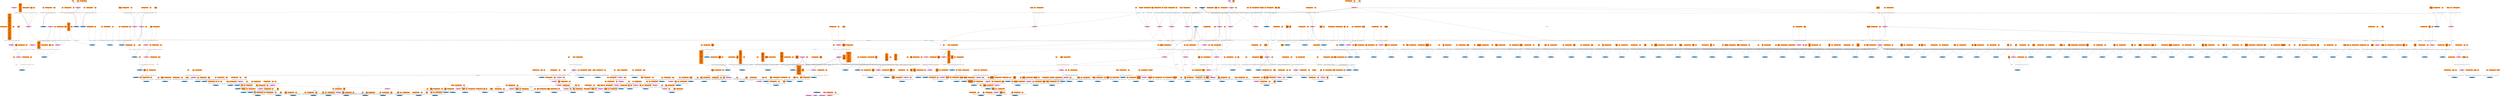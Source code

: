 digraph G {
  rankdir=BT
  node[style="filled" height=.3]
"https://www.bikotbi.org/uri/BIKO_0000215" [fillcolor="#1f77b4" color="#1f77b4" label="uri:BIKO_0000215"]
"https://www.bikotbi.org/uri/BIKO_0000087" [fillcolor="#1f77b4" color="#1f77b4" label="uri:BIKO_0000087"]
"https://www.bikotbi.org/uri/BIKO_0000141" [fillcolor="#1f77b4" color="#1f77b4" label="uri:BIKO_0000141"]
"https://www.bikotbi.org/uri/BIKO_0000234" [fillcolor="#1f77b4" color="#1f77b4" label="uri:BIKO_0000234"]
"https://www.bikotbi.org/uri/BIKO_0000114" [fillcolor="#1f77b4" color="#1f77b4" label="uri:BIKO_0000114"]
"https://www.bikotbi.org/uri/BIKO_0000147" [fillcolor="#1f77b4" color="#1f77b4" label="uri:BIKO_0000147"]
"https://www.bikotbi.org/uri/BIKO_0000180" [fillcolor="#1f77b4" color="#1f77b4" label="uri:BIKO_0000180"]
"https://www.bikotbi.org/uri/BIKO_0000198" [fillcolor="#1f77b4" color="#1f77b4" label="uri:BIKO_0000198"]
"https://www.bikotbi.org/uri/BIKO_0000137" [fillcolor="#1f77b4" color="#1f77b4" label="uri:BIKO_0000137"]
"https://www.bikotbi.org/uri/BIKO_0000264" [fillcolor="#1f77b4" color="#1f77b4" label="uri:BIKO_0000264"]
"https://www.bikotbi.org/uri/BIKO_0000249" [fillcolor="#1f77b4" color="#1f77b4" label="uri:BIKO_0000249"]
"https://www.bikotbi.org/uri/BIKO_0000233" [fillcolor="#1f77b4" color="#1f77b4" label="uri:BIKO_0000233"]
"https://www.bikotbi.org/uri/BIKO_0000031" [fillcolor="#1f77b4" color="#1f77b4" label="uri:BIKO_0000031"]
"https://www.bikotbi.org/uri/BIKO_0000160" [fillcolor="#1f77b4" color="#1f77b4" label="uri:BIKO_0000160"]
"https://www.bikotbi.org/uri/BIKO_0000228" [fillcolor="#1f77b4" color="#1f77b4" label="uri:BIKO_0000228"]
"https://www.bikotbi.org/uri/BIKO_0000148" [fillcolor="#1f77b4" color="#1f77b4" label="uri:BIKO_0000148"]
"https://www.bikotbi.org/uri/BIKO_0000191" [fillcolor="#1f77b4" color="#1f77b4" label="uri:BIKO_0000191"]
"https://www.bikotbi.org/uri/BIKO_0000181" [fillcolor="#1f77b4" color="#1f77b4" label="uri:BIKO_0000181"]
"https://www.bikotbi.org/uri/BIKO_0000201" [fillcolor="#1f77b4" color="#1f77b4" label="uri:BIKO_0000201"]
"https://www.bikotbi.org/uri/BIKO_0000243" [fillcolor="#1f77b4" color="#1f77b4" label="uri:BIKO_0000243"]
"https://www.bikotbi.org/uri/BIKO_0000195" [fillcolor="#1f77b4" color="#1f77b4" label="uri:BIKO_0000195"]
"https://www.bikotbi.org/uri/BIKO_0000123" [fillcolor="#1f77b4" color="#1f77b4" label="uri:BIKO_0000123"]
"https://www.bikotbi.org/uri/BIKO_0000156" [fillcolor="#1f77b4" color="#1f77b4" label="uri:BIKO_0000156"]
"https://www.bikotbi.org/uri/BIKO_0000019" [fillcolor="#1f77b4" color="#1f77b4" label="uri:BIKO_0000019"]
"https://www.bikotbi.org/uri/BIKO_0000100" [fillcolor="#1f77b4" color="#1f77b4" label="uri:BIKO_0000100"]
"https://www.bikotbi.org/uri/BIKO_0000056" [fillcolor="#1f77b4" color="#1f77b4" label="uri:BIKO_0000056"]
"https://www.bikotbi.org/uri/BIKO_0000053" [fillcolor="#1f77b4" color="#1f77b4" label="uri:BIKO_0000053"]
"https://www.bikotbi.org/uri/BIKO_0000218" [fillcolor="#1f77b4" color="#1f77b4" label="uri:BIKO_0000218"]
"https://www.bikotbi.org/uri/BIKO_0000060" [fillcolor="#1f77b4" color="#1f77b4" label="uri:BIKO_0000060"]
"https://www.bikotbi.org/uri/BIKO_0000165" [fillcolor="#1f77b4" color="#1f77b4" label="uri:BIKO_0000165"]
"https://www.bikotbi.org/uri/BIKO_0000076" [fillcolor="#1f77b4" color="#1f77b4" label="uri:BIKO_0000076"]
"https://www.bikotbi.org/uri/BIKO_0000192" [fillcolor="#1f77b4" color="#1f77b4" label="uri:BIKO_0000192"]
"https://www.bikotbi.org/uri/BIKO_0000239" [fillcolor="#1f77b4" color="#1f77b4" label="uri:BIKO_0000239"]
"https://www.bikotbi.org/uri/BIKO_0000077" [fillcolor="#1f77b4" color="#1f77b4" label="uri:BIKO_0000077"]
"https://www.bikotbi.org/uri/BIKO_0000251" [fillcolor="#1f77b4" color="#1f77b4" label="uri:BIKO_0000251"]
"https://www.bikotbi.org/uri/BIKO_0000203" [fillcolor="#1f77b4" color="#1f77b4" label="uri:BIKO_0000203"]
"https://www.bikotbi.org/uri/BIKO_0000020" [fillcolor="#1f77b4" color="#1f77b4" label="uri:BIKO_0000020"]
"https://www.bikotbi.org/uri/BIKO_0000168" [fillcolor="#1f77b4" color="#1f77b4" label="uri:BIKO_0000168"]
"http://www.w3.org/2002/07/owl#AnnotationProperty" [fillcolor="#1f77b4" color="#1f77b4" label="owl:AnnotationProperty"]
"https://www.bikotbi.org/uri/BIKO_0000136" [fillcolor="#1f77b4" color="#1f77b4" label="uri:BIKO_0000136"]
"https://www.bikotbi.org/uri/BIKO_0000206" [fillcolor="#1f77b4" color="#1f77b4" label="uri:BIKO_0000206"]
"https://www.bikotbi.org/uri/BIKO_0000073" [fillcolor="#1f77b4" color="#1f77b4" label="uri:BIKO_0000073"]
"https://www.bikotbi.org/uri/BIKO_0000190" [fillcolor="#1f77b4" color="#1f77b4" label="uri:BIKO_0000190"]
"https://www.bikotbi.org/uri/BIKO_0000112" [fillcolor="#1f77b4" color="#1f77b4" label="uri:BIKO_0000112"]
"https://www.bikotbi.org/uri/BIKO_0000161" [fillcolor="#1f77b4" color="#1f77b4" label="uri:BIKO_0000161"]
"https://www.bikotbi.org/uri/BIKO_0000193" [fillcolor="#1f77b4" color="#1f77b4" label="uri:BIKO_0000193"]
"https://www.bikotbi.org/uri/BIKO_0000071" [fillcolor="#1f77b4" color="#1f77b4" label="uri:BIKO_0000071"]
"https://www.bikotbi.org/uri/BIKO_0000065" [fillcolor="#1f77b4" color="#1f77b4" label="uri:BIKO_0000065"]
"https://www.bikotbi.org/uri/BIKO_0000166" [fillcolor="#1f77b4" color="#1f77b4" label="uri:BIKO_0000166"]
"https://www.bikotbi.org/uri/BIKO_0000146" [fillcolor="#1f77b4" color="#1f77b4" label="uri:BIKO_0000146"]
"https://www.bikotbi.org/uri/BIKO_0000220" [fillcolor="#1f77b4" color="#1f77b4" label="uri:BIKO_0000220"]
"https://www.bikotbi.org/uri/BIKO_0000108" [fillcolor="#1f77b4" color="#1f77b4" label="uri:BIKO_0000108"]
"https://www.bikotbi.org/uri/BIKO_0000184" [fillcolor="#1f77b4" color="#1f77b4" label="uri:BIKO_0000184"]
"https://www.bikotbi.org/uri/BIKO_0000082" [fillcolor="#1f77b4" color="#1f77b4" label="uri:BIKO_0000082"]
"https://www.bikotbi.org/uri/BIKO_0000235" [fillcolor="#1f77b4" color="#1f77b4" label="uri:BIKO_0000235"]
"https://www.bikotbi.org/uri/BIKO_0000120" [fillcolor="#1f77b4" color="#1f77b4" label="uri:BIKO_0000120"]
"https://www.bikotbi.org/uri/BIKO_0000221" [fillcolor="#1f77b4" color="#1f77b4" label="uri:BIKO_0000221"]
"https://www.bikotbi.org/uri/BIKO_0000021" [fillcolor="#1f77b4" color="#1f77b4" label="uri:BIKO_0000021"]
"https://www.bikotbi.org/uri/BIKO_0000211" [fillcolor="#1f77b4" color="#1f77b4" label="uri:BIKO_0000211"]
"https://www.bikotbi.org/uri/BIKO_0000028" [fillcolor="#1f77b4" color="#1f77b4" label="uri:BIKO_0000028"]
"https://www.bikotbi.org/uri/BIKO_0000187" [fillcolor="#1f77b4" color="#1f77b4" label="uri:BIKO_0000187"]
"https://www.bikotbi.org/uri/BIKO_0000179" [fillcolor="#1f77b4" color="#1f77b4" label="uri:BIKO_0000179"]
"https://www.bikotbi.org/uri/BIKO_0000052" [fillcolor="#1f77b4" color="#1f77b4" label="uri:BIKO_0000052"]
"https://www.bikotbi.org/uri/BIKO_0000222" [fillcolor="#1f77b4" color="#1f77b4" label="uri:BIKO_0000222"]
"https://www.bikotbi.org/uri/BIKO_0000176" [fillcolor="#1f77b4" color="#1f77b4" label="uri:BIKO_0000176"]
"https://www.bikotbi.org/uri/BIKO_0000214" [fillcolor="#1f77b4" color="#1f77b4" label="uri:BIKO_0000214"]
"https://www.bikotbi.org/uri/BIKO_0000126" [fillcolor="#1f77b4" color="#1f77b4" label="uri:BIKO_0000126"]
"https://www.bikotbi.org/uri/BIKO_0000213" [fillcolor="#1f77b4" color="#1f77b4" label="uri:BIKO_0000213"]
"https://www.bikotbi.org/uri/BIKO_0000133" [fillcolor="#1f77b4" color="#1f77b4" label="uri:BIKO_0000133"]
"https://www.bikotbi.org/uri/BIKO_0000037" [fillcolor="#1f77b4" color="#1f77b4" label="uri:BIKO_0000037"]
"https://www.bikotbi.org/uri/BIKO_0000095" [fillcolor="#1f77b4" color="#1f77b4" label="uri:BIKO_0000095"]
"https://www.bikotbi.org/uri/BIKO_0000177" [fillcolor="#1f77b4" color="#1f77b4" label="uri:BIKO_0000177"]
"https://www.bikotbi.org/uri/BIKO_0000155" [fillcolor="#1f77b4" color="#1f77b4" label="uri:BIKO_0000155"]
"https://www.bikotbi.org/uri/BIKO_0000115" [fillcolor="#1f77b4" color="#1f77b4" label="uri:BIKO_0000115"]
"https://www.bikotbi.org/uri/BIKO_0000047" [fillcolor="#1f77b4" color="#1f77b4" label="uri:BIKO_0000047"]
"https://www.bikotbi.org/uri/BIKO_0000202" [fillcolor="#1f77b4" color="#1f77b4" label="uri:BIKO_0000202"]
"https://www.bikotbi.org/uri/BIKO_0000075" [fillcolor="#1f77b4" color="#1f77b4" label="uri:BIKO_0000075"]
"https://www.bikotbi.org/uri/BIKO_0000246" [fillcolor="#1f77b4" color="#1f77b4" label="uri:BIKO_0000246"]
"https://www.bikotbi.org/uri/BIKO_0000121" [fillcolor="#1f77b4" color="#1f77b4" label="uri:BIKO_0000121"]
"https://www.bikotbi.org/uri/BIKO_0000122" [fillcolor="#1f77b4" color="#1f77b4" label="uri:BIKO_0000122"]
"https://www.bikotbi.org/uri/BIKO_0000230" [fillcolor="#1f77b4" color="#1f77b4" label="uri:BIKO_0000230"]
"https://www.bikotbi.org/uri/BIKO_0000116" [fillcolor="#1f77b4" color="#1f77b4" label="uri:BIKO_0000116"]
"https://www.bikotbi.org/uri/BIKO_0000199" [fillcolor="#1f77b4" color="#1f77b4" label="uri:BIKO_0000199"]
"https://www.bikotbi.org/uri/BIKO_0000086" [fillcolor="#1f77b4" color="#1f77b4" label="uri:BIKO_0000086"]
"https://www.bikotbi.org/uri/BIKO_0000210" [fillcolor="#1f77b4" color="#1f77b4" label="uri:BIKO_0000210"]
"https://www.bikotbi.org/uri/BIKO_0000253" [fillcolor="#1f77b4" color="#1f77b4" label="uri:BIKO_0000253"]
"https://www.bikotbi.org/uri/BIKO_0000159" [fillcolor="#1f77b4" color="#1f77b4" label="uri:BIKO_0000159"]
"https://www.bikotbi.org/uri/BIKO_0000240" [fillcolor="#1f77b4" color="#1f77b4" label="uri:BIKO_0000240"]
"https://www.bikotbi.org/uri/BIKO_0000067" [fillcolor="#1f77b4" color="#1f77b4" label="uri:BIKO_0000067"]
"https://www.bikotbi.org/uri/BIKO_0000048" [fillcolor="#1f77b4" color="#1f77b4" label="uri:BIKO_0000048"]
"https://www.bikotbi.org/uri/BIKO_0000205" [fillcolor="#1f77b4" color="#1f77b4" label="uri:BIKO_0000205"]
"https://www.bikotbi.org/uri/BIKO_0000134" [fillcolor="#1f77b4" color="#1f77b4" label="uri:BIKO_0000134"]
"https://www.bikotbi.org/uri/BIKO_0000023" [fillcolor="#1f77b4" color="#1f77b4" label="uri:BIKO_0000023"]
"https://www.bikotbi.org/uri/BIKO_0000027" [fillcolor="#1f77b4" color="#1f77b4" label="uri:BIKO_0000027"]
"https://www.bikotbi.org/uri/BIKO_0000044" [fillcolor="#1f77b4" color="#1f77b4" label="uri:BIKO_0000044"]
"https://www.bikotbi.org/uri/BIKO_0000070" [fillcolor="#1f77b4" color="#1f77b4" label="uri:BIKO_0000070"]
"https://www.bikotbi.org/uri/BIKO_0000035" [fillcolor="#1f77b4" color="#1f77b4" label="uri:BIKO_0000035"]
"https://www.bikotbi.org/uri/BIKO_0000012" [fillcolor="#1f77b4" color="#1f77b4" label="uri:BIKO_0000012"]
"https://www.bikotbi.org/uri/BIKO_0000219" [fillcolor="#1f77b4" color="#1f77b4" label="uri:BIKO_0000219"]
"https://www.bikotbi.org/uri/BIKO_0000107" [fillcolor="#1f77b4" color="#1f77b4" label="uri:BIKO_0000107"]
"https://www.bikotbi.org/uri/BIKO_0000072" [fillcolor="#1f77b4" color="#1f77b4" label="uri:BIKO_0000072"]
"https://www.bikotbi.org/uri/BIKO_0000097" [fillcolor="#1f77b4" color="#1f77b4" label="uri:BIKO_0000097"]
"http://www.w3.org/2002/07/owl#ObjectProperty" [fillcolor="#1f77b4" color="#1f77b4" label="owl:ObjectProperty"]
"https://www.bikotbi.org/uri/BIKO_0000244" [fillcolor="#1f77b4" color="#1f77b4" label="uri:BIKO_0000244"]
"https://www.bikotbi.org/uri/BIKO_0000007" [fillcolor="#1f77b4" color="#1f77b4" label="uri:BIKO_0000007"]
"https://www.bikotbi.org/uri/BIKO_0000196" [fillcolor="#1f77b4" color="#1f77b4" label="uri:BIKO_0000196"]
"https://www.bikotbi.org/uri/BIKO_0000216" [fillcolor="#1f77b4" color="#1f77b4" label="uri:BIKO_0000216"]
"https://www.bikotbi.org/uri/BIKO_0000250" [fillcolor="#1f77b4" color="#1f77b4" label="uri:BIKO_0000250"]
"https://www.bikotbi.org/uri/BIKO_0000237" [fillcolor="#1f77b4" color="#1f77b4" label="uri:BIKO_0000237"]
"https://www.bikotbi.org/uri/BIKO_0000039" [fillcolor="#1f77b4" color="#1f77b4" label="uri:BIKO_0000039"]
"https://www.bikotbi.org/uri/BIKO_0000058" [fillcolor="#1f77b4" color="#1f77b4" label="uri:BIKO_0000058"]
"https://www.bikotbi.org/uri/BIKO_0000135" [fillcolor="#1f77b4" color="#1f77b4" label="uri:BIKO_0000135"]
"https://www.bikotbi.org/uri/BIKO_0000110" [fillcolor="#1f77b4" color="#1f77b4" label="uri:BIKO_0000110"]
"https://www.bikotbi.org/uri/BIKO_0000207" [fillcolor="#1f77b4" color="#1f77b4" label="uri:BIKO_0000207"]
"https://www.bikotbi.org/uri/BIKO_0000242" [fillcolor="#1f77b4" color="#1f77b4" label="uri:BIKO_0000242"]
"https://www.bikotbi.org/uri/BIKO_0000229" [fillcolor="#1f77b4" color="#1f77b4" label="uri:BIKO_0000229"]
"https://www.bikotbi.org/uri/BIKO_0000041" [fillcolor="#1f77b4" color="#1f77b4" label="uri:BIKO_0000041"]
"https://www.bikotbi.org/uri/BIKO_0000174" [fillcolor="#1f77b4" color="#1f77b4" label="uri:BIKO_0000174"]
"https://www.bikotbi.org/uri/BIKO_0000208" [fillcolor="#1f77b4" color="#1f77b4" label="uri:BIKO_0000208"]
"https://www.bikotbi.org/uri/BIKO_0000200" [fillcolor="#1f77b4" color="#1f77b4" label="uri:BIKO_0000200"]
"https://www.bikotbi.org/uri/BIKO_0000079" [fillcolor="#1f77b4" color="#1f77b4" label="uri:BIKO_0000079"]
"https://www.bikotbi.org/uri/BIKO_0000081" [fillcolor="#1f77b4" color="#1f77b4" label="uri:BIKO_0000081"]
"https://www.bikotbi.org/uri/BIKO_0000092" [fillcolor="#1f77b4" color="#1f77b4" label="uri:BIKO_0000092"]
"https://www.bikotbi.org/uri/BIKO_0000175" [fillcolor="#1f77b4" color="#1f77b4" label="uri:BIKO_0000175"]
"https://www.bikotbi.org/uri/BIKO_0000130" [fillcolor="#1f77b4" color="#1f77b4" label="uri:BIKO_0000130"]
"https://www.bikotbi.org/uri/BIKO_0000024" [fillcolor="#1f77b4" color="#1f77b4" label="uri:BIKO_0000024"]
"https://www.bikotbi.org/uri/BIKO_0000151" [fillcolor="#1f77b4" color="#1f77b4" label="uri:BIKO_0000151"]
"https://www.bikotbi.org/uri/BIKO_0000096" [fillcolor="#1f77b4" color="#1f77b4" label="uri:BIKO_0000096"]
"https://www.bikotbi.org/uri/BIKO_0000022" [fillcolor="#1f77b4" color="#1f77b4" label="uri:BIKO_0000022"]
"https://www.bikotbi.org/uri/BIKO_0000189" [fillcolor="#1f77b4" color="#1f77b4" label="uri:BIKO_0000189"]
"https://www.bikotbi.org/uri/BIKO_0000002" [fillcolor="#1f77b4" color="#1f77b4" label="uri:BIKO_0000002"]
"https://www.bikotbi.org/uri/BIKO_0000045" [fillcolor="#1f77b4" color="#1f77b4" label="uri:BIKO_0000045"]
"https://www.bikotbi.org/uri/BIKO_0000054" [fillcolor="#1f77b4" color="#1f77b4" label="uri:BIKO_0000054"]
"https://www.bikotbi.org/uri/BIKO_0000085" [fillcolor="#1f77b4" color="#1f77b4" label="uri:BIKO_0000085"]
"https://www.bikotbi.org/uri/BIKO_0000173" [fillcolor="#1f77b4" color="#1f77b4" label="uri:BIKO_0000173"]
"https://www.bikotbi.org/uri/BIKO_0000017" [fillcolor="#1f77b4" color="#1f77b4" label="uri:BIKO_0000017"]
"https://www.bikotbi.org/uri/BIKO_0000227" [fillcolor="#1f77b4" color="#1f77b4" label="uri:BIKO_0000227"]
"https://www.bikotbi.org/uri/BIKO_0000178" [fillcolor="#1f77b4" color="#1f77b4" label="uri:BIKO_0000178"]
"https://www.bikotbi.org/uri/BIKO_0000098" [fillcolor="#1f77b4" color="#1f77b4" label="uri:BIKO_0000098"]
"https://www.bikotbi.org/uri/BIKO_0000014" [fillcolor="#1f77b4" color="#1f77b4" label="uri:BIKO_0000014"]
"https://www.bikotbi.org/uri/BIKO_0000088" [fillcolor="#1f77b4" color="#1f77b4" label="uri:BIKO_0000088"]
"https://www.bikotbi.org/uri/BIKO_0000236" [fillcolor="#1f77b4" color="#1f77b4" label="uri:BIKO_0000236"]
"https://www.bikotbi.org/uri/BIKO_0000223" [fillcolor="#1f77b4" color="#1f77b4" label="uri:BIKO_0000223"]
"https://www.bikotbi.org/uri/BIKO_0000167" [fillcolor="#1f77b4" color="#1f77b4" label="uri:BIKO_0000167"]
"https://www.bikotbi.org/uri/BIKO_0000224" [fillcolor="#1f77b4" color="#1f77b4" label="uri:BIKO_0000224"]
"https://www.bikotbi.org/uri/BIKO_0000169" [fillcolor="#1f77b4" color="#1f77b4" label="uri:BIKO_0000169"]
"https://www.bikotbi.org/uri/BIKO_0000057" [fillcolor="#1f77b4" color="#1f77b4" label="uri:BIKO_0000057"]
"https://www.bikotbi.org/uri/BIKO_0000131" [fillcolor="#1f77b4" color="#1f77b4" label="uri:BIKO_0000131"]
"https://www.bikotbi.org/uri/BIKO_0000162" [fillcolor="#1f77b4" color="#1f77b4" label="uri:BIKO_0000162"]
"https://www.bikotbi.org/uri/BIKO_0000252" [fillcolor="#1f77b4" color="#1f77b4" label="uri:BIKO_0000252"]
"https://www.bikotbi.org/uri/BIKO_0000259" [fillcolor="#1f77b4" color="#1f77b4" label="uri:BIKO_0000259"]
"https://www.bikotbi.org/uri/BIKO_0000084" [fillcolor="#1f77b4" color="#1f77b4" label="uri:BIKO_0000084"]
"https://www.bikotbi.org/uri/BIKO_0000142" [fillcolor="#1f77b4" color="#1f77b4" label="uri:BIKO_0000142"]
"https://www.bikotbi.org/uri/BIKO_0000033" [fillcolor="#1f77b4" color="#1f77b4" label="uri:BIKO_0000033"]
"https://www.bikotbi.org/uri/BIKO_0000055" [fillcolor="#1f77b4" color="#1f77b4" label="uri:BIKO_0000055"]
"https://www.bikotbi.org/uri/BIKO_0000127" [fillcolor="#1f77b4" color="#1f77b4" label="uri:BIKO_0000127"]
"https://www.bikotbi.org/uri/BIKO_0000128" [fillcolor="#1f77b4" color="#1f77b4" label="uri:BIKO_0000128"]
"https://www.bikotbi.org/uri/BIKO_0000164" [fillcolor="#1f77b4" color="#1f77b4" label="uri:BIKO_0000164"]
"https://www.bikotbi.org/uri/BIKO_0000226" [fillcolor="#1f77b4" color="#1f77b4" label="uri:BIKO_0000226"]
"https://www.bikotbi.org/uri/BIKO_0000016" [fillcolor="#1f77b4" color="#1f77b4" label="uri:BIKO_0000016"]
"https://www.bikotbi.org/uri/BIKO_0000113" [fillcolor="#1f77b4" color="#1f77b4" label="uri:BIKO_0000113"]
"https://www.bikotbi.org/uri/BIKO_0000170" [fillcolor="#1f77b4" color="#1f77b4" label="uri:BIKO_0000170"]
"https://www.bikotbi.org/uri/BIKO_0000063" [fillcolor="#1f77b4" color="#1f77b4" label="uri:BIKO_0000063"]
"https://www.bikotbi.org/uri/BIKO_0000241" [fillcolor="#1f77b4" color="#1f77b4" label="uri:BIKO_0000241"]
"https://www.bikotbi.org/uri/BIKO_0000138" [fillcolor="#1f77b4" color="#1f77b4" label="uri:BIKO_0000138"]
"https://www.bikotbi.org/uri/BIKO_0000032" [fillcolor="#1f77b4" color="#1f77b4" label="uri:BIKO_0000032"]
"https://www.bikotbi.org/uri/BIKO_0000238" [fillcolor="#1f77b4" color="#1f77b4" label="uri:BIKO_0000238"]
"http://www.w3.org/2002/07/owl#Restriction" [fillcolor="#1f77b4" color="#1f77b4" label="owl:Restriction"]
"https://www.bikotbi.org/uri/BIKO_0000003" [fillcolor="#1f77b4" color="#1f77b4" label="uri:BIKO_0000003"]
"https://www.bikotbi.org/uri/BIKO_0000068" [fillcolor="#1f77b4" color="#1f77b4" label="uri:BIKO_0000068"]
"https://www.bikotbi.org/uri/BIKO_0000171" [fillcolor="#1f77b4" color="#1f77b4" label="uri:BIKO_0000171"]
"https://www.bikotbi.org/uri/BIKO_0000247" [fillcolor="#1f77b4" color="#1f77b4" label="uri:BIKO_0000247"]
"https://www.bikotbi.org/uri/BIKO_0000026" [fillcolor="#1f77b4" color="#1f77b4" label="uri:BIKO_0000026"]
"https://www.bikotbi.org/uri/BIKO_0000005" [fillcolor="#1f77b4" color="#1f77b4" label="uri:BIKO_0000005"]
"https://www.bikotbi.org/uri/BIKO_0000034" [fillcolor="#1f77b4" color="#1f77b4" label="uri:BIKO_0000034"]
"https://www.bikotbi.org/uri/BIKO_0000139" [fillcolor="#1f77b4" color="#1f77b4" label="uri:BIKO_0000139"]
"https://www.bikotbi.org/uri/BIKO_0000188" [fillcolor="#1f77b4" color="#1f77b4" label="uri:BIKO_0000188"]
"https://www.bikotbi.org/uri/BIKO_0000093" [fillcolor="#1f77b4" color="#1f77b4" label="uri:BIKO_0000093"]
"https://www.bikotbi.org/uri/BIKO_0000185" [fillcolor="#1f77b4" color="#1f77b4" label="uri:BIKO_0000185"]
"https://www.bikotbi.org/uri/BIKO_0000029" [fillcolor="#1f77b4" color="#1f77b4" label="uri:BIKO_0000029"]
"https://www.bikotbi.org/uri/BIKO_0000038" [fillcolor="#1f77b4" color="#1f77b4" label="uri:BIKO_0000038"]
"https://www.bikotbi.org/uri/BIKO_0000217" [fillcolor="#1f77b4" color="#1f77b4" label="uri:BIKO_0000217"]
"https://www.bikotbi.org/uri/BIKO_0000025" [fillcolor="#1f77b4" color="#1f77b4" label="uri:BIKO_0000025"]
"https://www.bikotbi.org/uri/BIKO_0000099" [fillcolor="#1f77b4" color="#1f77b4" label="uri:BIKO_0000099"]
"https://www.bikotbi.org/uri/BIKO_0000061" [fillcolor="#1f77b4" color="#1f77b4" label="uri:BIKO_0000061"]
"https://www.bikotbi.org/uri/BIKO_0000245" [fillcolor="#1f77b4" color="#1f77b4" label="uri:BIKO_0000245"]
"https://www.bikotbi.org/uri/BIKO_0000152" [fillcolor="#1f77b4" color="#1f77b4" label="uri:BIKO_0000152"]
"https://www.bikotbi.org/uri/BIKO_0000248" [fillcolor="#1f77b4" color="#1f77b4" label="uri:BIKO_0000248"]
"https://www.bikotbi.org/uri/BIKO_0000080" [fillcolor="#1f77b4" color="#1f77b4" label="uri:BIKO_0000080"]
"https://www.bikotbi.org/uri/BIKO_0000090" [fillcolor="#1f77b4" color="#1f77b4" label="uri:BIKO_0000090"]
"https://www.bikotbi.org/uri/BIKO_0000158" [fillcolor="#1f77b4" color="#1f77b4" label="uri:BIKO_0000158"]
"https://www.bikotbi.org/uri/BIKO_0000040" [fillcolor="#1f77b4" color="#1f77b4" label="uri:BIKO_0000040"]
"https://www.bikotbi.org/uri/BIKO_0000042" [fillcolor="#1f77b4" color="#1f77b4" label="uri:BIKO_0000042"]
"https://www.bikotbi.org/uri/BIKO_0000059" [fillcolor="#1f77b4" color="#1f77b4" label="uri:BIKO_0000059"]
"https://www.bikotbi.org/uri/BIKO_0000149" [fillcolor="#1f77b4" color="#1f77b4" label="uri:BIKO_0000149"]
"https://www.bikotbi.org/uri/BIKO_0000094" [fillcolor="#1f77b4" color="#1f77b4" label="uri:BIKO_0000094"]
"https://www.bikotbi.org/uri/BIKO_0000154" [fillcolor="#1f77b4" color="#1f77b4" label="uri:BIKO_0000154"]
"https://www.bikotbi.org/uri/BIKO_0000266" [fillcolor="#1f77b4" color="#1f77b4" label="uri:BIKO_0000266"]
"https://www.bikotbi.org/uri/BIKO_0000050" [fillcolor="#1f77b4" color="#1f77b4" label="uri:BIKO_0000050"]
"https://www.bikotbi.org/uri/BIKO_0000194" [fillcolor="#1f77b4" color="#1f77b4" label="uri:BIKO_0000194"]
"https://www.bikotbi.org/uri/BIKO_0000212" [fillcolor="#1f77b4" color="#1f77b4" label="uri:BIKO_0000212"]
"https://www.bikotbi.org/uri/BIKO_0000225" [fillcolor="#1f77b4" color="#1f77b4" label="uri:BIKO_0000225"]
"https://www.bikotbi.org/uri/BIKO_0000129" [fillcolor="#1f77b4" color="#1f77b4" label="uri:BIKO_0000129"]
"https://www.bikotbi.org/uri/BIKO_0000010" [fillcolor="#1f77b4" color="#1f77b4" label="uri:BIKO_0000010"]
"https://www.bikotbi.org/uri/BIKO_0000182" [fillcolor="#1f77b4" color="#1f77b4" label="uri:BIKO_0000182"]
"https://www.bikotbi.org/uri/BIKO_0000117" [fillcolor="#1f77b4" color="#1f77b4" label="uri:BIKO_0000117"]
"https://www.bikotbi.org/uri/BIKO_0000046" [fillcolor="#1f77b4" color="#1f77b4" label="uri:BIKO_0000046"]
"https://www.bikotbi.org/uri/BIKO_0000231" [fillcolor="#1f77b4" color="#1f77b4" label="uri:BIKO_0000231"]
"https://www.bikotbi.org/uri/BIKO_0000069" [fillcolor="#1f77b4" color="#1f77b4" label="uri:BIKO_0000069"]
"https://www.bikotbi.org/uri/BIKO_0000172" [fillcolor="#1f77b4" color="#1f77b4" label="uri:BIKO_0000172"]
"https://www.bikotbi.org/uri/BIKO_0000232" [fillcolor="#1f77b4" color="#1f77b4" label="uri:BIKO_0000232"]
"https://www.bikotbi.org/uri/BIKO_0000163" [fillcolor="#1f77b4" color="#1f77b4" label="uri:BIKO_0000163"]
"https://www.bikotbi.org/uri/BIKO_0000183" [fillcolor="#1f77b4" color="#1f77b4" label="uri:BIKO_0000183"]
"https://www.bikotbi.org/uri/BIKO_0000258" [fillcolor="#1f77b4" color="#1f77b4" label="uri:BIKO_0000258"]
"https://www.bikotbi.org/uri/BIKO_0000150" [fillcolor="#1f77b4" color="#1f77b4" label="uri:BIKO_0000150"]
"https://www.bikotbi.org/uri/BIKO_0000197" [fillcolor="#1f77b4" color="#1f77b4" label="uri:BIKO_0000197"]
"https://www.bikotbi.org/uri/BIKO_0000008" [fillcolor="#1f77b4" color="#1f77b4" label="uri:BIKO_0000008"]
"https://www.bikotbi.org/uri/BIKO_0000004" [fillcolor="#1f77b4" color="#1f77b4" label="uri:BIKO_0000004"]
"https://www.bikotbi.org/uri/BIKO_0000254" [fillcolor="#1f77b4" color="#1f77b4" label="uri:BIKO_0000254"]
"https://www.bikotbi.org/uri/BIKO_0000074" [fillcolor="#1f77b4" color="#1f77b4" label="uri:BIKO_0000074"]
"https://www.bikotbi.org/uri/BIKO_0000124" [fillcolor="#1f77b4" color="#1f77b4" label="uri:BIKO_0000124"]
"https://www.bikotbi.org/uri/BIKO_0000083" [fillcolor="#1f77b4" color="#1f77b4" label="uri:BIKO_0000083"]
"https://www.bikotbi.org/uri/BIKO_0000009" [fillcolor="#1f77b4" color="#1f77b4" label="uri:BIKO_0000009"]
"https://www.bikotbi.org/uri/BIKO_0000143" [fillcolor="#1f77b4" color="#1f77b4" label="uri:BIKO_0000143"]
"https://www.bikotbi.org/uri/BIKO_0000132" [fillcolor="#1f77b4" color="#1f77b4" label="uri:BIKO_0000132"]
"https://www.bikotbi.org/uri/BIKO_0000119" [fillcolor="#1f77b4" color="#1f77b4" label="uri:BIKO_0000119"]
"https://www.bikotbi.org/uri/BIKO_0000062" [fillcolor="#1f77b4" color="#1f77b4" label="uri:BIKO_0000062"]
"https://www.bikotbi.org/uri/BIKO_0000051" [fillcolor="#1f77b4" color="#1f77b4" label="uri:BIKO_0000051"]
"https://www.bikotbi.org/uri/BIKO_0000265" [fillcolor="#1f77b4" color="#1f77b4" label="uri:BIKO_0000265"]
"https://www.bikotbi.org/uri/BIKO_0000018" [fillcolor="#1f77b4" color="#1f77b4" label="uri:BIKO_0000018"]
"https://www.bikotbi.org/uri/BIKO_0000066" [fillcolor="#1f77b4" color="#1f77b4" label="uri:BIKO_0000066"]
"https://www.bikotbi.org/uri/BIKO_0000043" [fillcolor="#1f77b4" color="#1f77b4" label="uri:BIKO_0000043"]
"https://www.bikotbi.org/uri/BIKO_0000145" [fillcolor="#1f77b4" color="#1f77b4" label="uri:BIKO_0000145"]
"https://www.bikotbi.org/uri/BIKO_0000186" [fillcolor="#1f77b4" color="#1f77b4" label="uri:BIKO_0000186"]
"https://www.bikotbi.org/uri/BIKO_0000078" [fillcolor="#1f77b4" color="#1f77b4" label="uri:BIKO_0000078"]
"https://www.bikotbi.org/uri/BIKO_0000030" [fillcolor="#1f77b4" color="#1f77b4" label="uri:BIKO_0000030"]
"https://www.bikotbi.org/uri/BIKO_0000140" [fillcolor="#1f77b4" color="#1f77b4" label="uri:BIKO_0000140"]
"https://www.bikotbi.org/uri/BIKO_0000091" [fillcolor="#1f77b4" color="#1f77b4" label="uri:BIKO_0000091"]
"https://www.bikotbi.org/uri/BIKO_0000013" [fillcolor="#1f77b4" color="#1f77b4" label="uri:BIKO_0000013"]
"https://www.bikotbi.org/uri/BIKO_0000006" [fillcolor="#1f77b4" color="#1f77b4" label="uri:BIKO_0000006"]
"https://www.bikotbi.org/uri/BIKO_0000125" [fillcolor="#1f77b4" color="#1f77b4" label="uri:BIKO_0000125"]
"https://www.bikotbi.org/uri/BIKO_0000064" [fillcolor="#1f77b4" color="#1f77b4" label="uri:BIKO_0000064"]
"https://www.bikotbi.org/uri/BIKO_0000209" [fillcolor="#1f77b4" color="#1f77b4" label="uri:BIKO_0000209"]
"https://www.bikotbi.org/uri/BIKO_0000263" [fillcolor="#1f77b4" color="#1f77b4" label="uri:BIKO_0000263"]
"https://www.bikotbi.org/uri/BIKO_0000015" [fillcolor="#1f77b4" color="#1f77b4" label="uri:BIKO_0000015"]
"https://www.bikotbi.org/uri/BIKO_0000011" [fillcolor="#1f77b4" color="#1f77b4" label="uri:BIKO_0000011"]
"https://www.bikotbi.org/uri/BIKO_0000118" [fillcolor="#1f77b4" color="#1f77b4" label="uri:BIKO_0000118"]
"https://www.bikotbi.org/uri/BIKO_0000144" [fillcolor="#1f77b4" color="#1f77b4" label="uri:BIKO_0000144"]
"https://www.bikotbi.org/uri/BIKO_0000001" [fillcolor="#1f77b4" color="#1f77b4" label="uri:BIKO_0000001"]
"https://www.bikotbi.org/uri/BIKO_0000153" [fillcolor="#1f77b4" color="#1f77b4" label="uri:BIKO_0000153"]
"https://www.bikotbi.org/uri/BIKO_0000111" [fillcolor="#1f77b4" color="#1f77b4" label="uri:BIKO_0000111"]
"https://www.bikotbi.org/uri/BIKO_0000204" [fillcolor="#1f77b4" color="#1f77b4" label="uri:BIKO_0000204"]
"https://www.bikotbi.org/uri/BIKO_0000157" [fillcolor="#1f77b4" color="#1f77b4" label="uri:BIKO_0000157"]
"https://www.bikotbi.org/uri/BIKO_0000089" [fillcolor="#1f77b4" color="#1f77b4" label="uri:BIKO_0000089"]
"https://www.bikotbi.org/uri/BIKO_0000049" [fillcolor="#1f77b4" color="#1f77b4" label="uri:BIKO_0000049"]
"https://www.bikotbi.org/uri/BIKO_0000036" [fillcolor="#1f77b4" color="#1f77b4" label="uri:BIKO_0000036"]
"https://www.bikotbi.org/uri/BIKO_0000260" [fillcolor="#1f77b4" color="#1f77b4" label="uri:BIKO_0000260"]
"https://www.bikotbi.org/uri/BIKO_0000106" [fillcolor="#1f77b4" color="#1f77b4" label="uri:BIKO_0000106"]
"https://www.bikotbi.org/uri/BIKO_0000227" [fillcolor="#e377c2" color="#e377c2" label="uri:BIKO_0000227"]
"https://www.bikotbi.org/uri/BIKO_0000027" [fillcolor="#e377c2" color="#e377c2" label="uri:BIKO_0000027"]
"http://doi.org/10.1089/neu.2021.0094" [fillcolor="#e377c2" color="#e377c2" label="ns1:neu.2021.0094"]
"https://www.bikotbi.org/uri/BIKO_0000155" [fillcolor="#e377c2" color="#e377c2" label="uri:BIKO_0000155"]
"https://www.bikotbi.org/uri/BIKO_0000041" [fillcolor="#e377c2" color="#e377c2" label="uri:BIKO_0000041"]
"https://www.bikotbi.org/uri/BIKO_0000009" [fillcolor="#e377c2" color="#e377c2" label="uri:BIKO_0000009"]
"https://www.bikotbi.org/uri/BIKO_0000080" [fillcolor="#e377c2" color="#e377c2" label="uri:BIKO_0000080"]
"https://www.bikotbi.org/uri/BIKO_0000248" [fillcolor="#e377c2" color="#e377c2" label="uri:BIKO_0000248"]
"https://www.bikotbi.org/uri/BIKO_0000107" [fillcolor="#e377c2" color="#e377c2" label="uri:BIKO_0000107"]
"https://www.bikotbi.org/uri/BIKO_0000030" [fillcolor="#e377c2" color="#e377c2" label="uri:BIKO_0000030"]
"https://www.bikotbi.org/uri/BIKO_0000126" [fillcolor="#e377c2" color="#e377c2" label="uri:BIKO_0000126"]
"https://www.bikotbi.org/uri/BIKO_0000215" [fillcolor="#e377c2" color="#e377c2" label="uri:BIKO_0000215"]
"https://www.bikotbi.org/uri/BIKO_0000004" [fillcolor="#e377c2" color="#e377c2" label="uri:BIKO_0000004"]
"n8fc152789bd7455297146366877b0bf7b6" [fillcolor="#e377c2" color="#e377c2" label="" shape="circle"]
"https://www.bikotbi.org/uri/BIKO_0000149" [fillcolor="#e377c2" color="#e377c2" label="uri:BIKO_0000149"]
"https://www.bikotbi.org/uri/BIKO_0000006" [fillcolor="#e377c2" color="#e377c2" label="uri:BIKO_0000006"]
"n8fc152789bd7455297146366877b0bf7b3" [fillcolor="#e377c2" color="#e377c2" label="" shape="circle"]
"https://www.bikotbi.org/uri/BIKO_0000113" [fillcolor="#e377c2" color="#e377c2" label="uri:BIKO_0000113"]
"https://www.bikotbi.org/uri/BIKO_0000050" [fillcolor="#e377c2" color="#e377c2" label="uri:BIKO_0000050"]
"https://www.bikotbi.org/uri/BIKO_0000220" [fillcolor="#e377c2" color="#e377c2" label="uri:BIKO_0000220"]
"https://www.bikotbi.org/uri/BIKO_0000068" [fillcolor="#e377c2" color="#e377c2" label="uri:BIKO_0000068"]
"https://www.bikotbi.org/uri/BIKO_0000043" [fillcolor="#e377c2" color="#e377c2" label="uri:BIKO_0000043"]
"https://www.bikotbi.org/uri/BIKO_0000060" [fillcolor="#e377c2" color="#e377c2" label="uri:BIKO_0000060"]
"https://www.bikotbi.org/uri/BIKO_0000238" [fillcolor="#e377c2" color="#e377c2" label="uri:BIKO_0000238"]
"https://www.bikotbi.org/uri/BIKO_0000147" [fillcolor="#e377c2" color="#e377c2" label="uri:BIKO_0000147"]
"https://www.bikotbi.org/uri/BIKO_0000267" [fillcolor="#e377c2" color="#e377c2" label="uri:BIKO_0000267"]
"https://www.bikotbi.org/uri/BIKO_0000152" [fillcolor="#e377c2" color="#e377c2" label="uri:BIKO_0000152"]
"https://www.bikotbi.org/uri/BIKO_0000082" [fillcolor="#e377c2" color="#e377c2" label="uri:BIKO_0000082"]
"n8fc152789bd7455297146366877b0bf7b10" [fillcolor="#e377c2" color="#e377c2" label="" shape="circle"]
"http://purl.obolibrary.org/obo/TXPO_0002419" [fillcolor="#e377c2" color="#e377c2" label="ns2:TXPO_0002419"]
"https://www.bikotbi.org/uri/BIKO_0000013" [fillcolor="#e377c2" color="#e377c2" label="uri:BIKO_0000013"]
"https://www.bikotbi.org/uri/BIKO_0000144" [fillcolor="#e377c2" color="#e377c2" label="uri:BIKO_0000144"]
"https://www.bikotbi.org/uri/BIKO_0000003" [fillcolor="#e377c2" color="#e377c2" label="uri:BIKO_0000003"]
"https://www.bikotbi.org/uri/BIKO_0000134" [fillcolor="#e377c2" color="#e377c2" label="uri:BIKO_0000134"]
"https://www.bikotbi.org/uri/BIKO_0000042" [fillcolor="#e377c2" color="#e377c2" label="uri:BIKO_0000042"]
"https://www.bikotbi.org/uri/BIKO_0000148" [fillcolor="#e377c2" color="#e377c2" label="uri:BIKO_0000148"]
"n8fc152789bd7455297146366877b0bf7b2" [fillcolor="#e377c2" color="#e377c2" label="" shape="circle"]
"https://www.bikotbi.org/uri/BIKO_0000098" [fillcolor="#e377c2" color="#e377c2" label="uri:BIKO_0000098"]
"https://www.bikotbi.org/uri/BIKO_0000268" [fillcolor="#e377c2" color="#e377c2" label="uri:BIKO_0000268"]
"https://www.bikotbi.org/uri/BIKO_0000269" [fillcolor="#e377c2" color="#e377c2" label="uri:BIKO_0000269"]
"https://www.bikotbi.org/uri/BIKO_0000221" [fillcolor="#e377c2" color="#e377c2" label="uri:BIKO_0000221"]
"https://www.bikotbi.org/uri/BIKO_0000104" [fillcolor="#e377c2" color="#e377c2" label="uri:BIKO_0000104"]
"https://www.bikotbi.org/uri/BIKO_0000012" [fillcolor="#e377c2" color="#e377c2" label="uri:BIKO_0000012"]
"https://www.bikotbi.org/uri/BIKO_0000128" [fillcolor="#e377c2" color="#e377c2" label="uri:BIKO_0000128"]
"https://www.bikotbi.org/uri/BIKO_0000101" [fillcolor="#e377c2" color="#e377c2" label="uri:BIKO_0000101"]
"https://www.bikotbi.org/uri/BIKO_0000002" [fillcolor="#e377c2" color="#e377c2" label="uri:BIKO_0000002"]
"http://www.w3.org/2002/07/owl#Thing" [fillcolor="#e377c2" color="#e377c2" label="owl:Thing"]
"https://www.bikotbi.org/uri/BIKO_0000067" [fillcolor="#e377c2" color="#e377c2" label="uri:BIKO_0000067"]
"https://www.bikotbi.org/uri/BIKO_0000014" [fillcolor="#e377c2" color="#e377c2" label="uri:BIKO_0000014"]
"https://www.bikotbi.org/uri/BIKO_0000102" [fillcolor="#e377c2" color="#e377c2" label="uri:BIKO_0000102"]
"https://www.bikotbi.org/uri/BIKO_0000032" [fillcolor="#e377c2" color="#e377c2" label="uri:BIKO_0000032"]
"https://www.bikotbi.org/uri/BIKO_0000235" [fillcolor="#e377c2" color="#e377c2" label="uri:BIKO_0000235"]
"http://www.geneontology.org/formats/oboInOwl#created_by" [fillcolor="#e377c2" color="#e377c2" label="oboInOwl:created_by"]
"https://www.bikotbi.org/uri/BIKO_0000077" [fillcolor="#e377c2" color="#e377c2" label="uri:BIKO_0000077"]
"http://doi.org/10.1089/neu.2021.009" [fillcolor="#e377c2" color="#e377c2" label="ns1:neu.2021.009"]
"https://www.bikotbi.org/uri/BIKO_0000103" [fillcolor="#e377c2" color="#e377c2" label="uri:BIKO_0000103"]
"n8fc152789bd7455297146366877b0bf7b1" [fillcolor="#e377c2" color="#e377c2" label="" shape="circle"]
"https://www.bikotbi.org/uri/BIKO_0000057" [fillcolor="#e377c2" color="#e377c2" label="uri:BIKO_0000057"]
"https://www.bikotbi.org/uri/BIKO_0000173" [fillcolor="#e377c2" color="#e377c2" label="uri:BIKO_0000173"]
"https://www.bikotbi.org/uri/BIKO_0000099" [fillcolor="#e377c2" color="#e377c2" label="uri:BIKO_0000099"]
"https://www.bikotbi.org/uri/BIKO_0000219" [fillcolor="#e377c2" color="#e377c2" label="uri:BIKO_0000219"]
"https://www.bikotbi.org/uri/BIKO_0000264" [fillcolor="#e377c2" color="#e377c2" label="uri:BIKO_0000264"]
"https://www.bikotbi.org/uri/BIKO_0000133" [fillcolor="#e377c2" color="#e377c2" label="uri:BIKO_0000133"]
"http://www.w3.org/2004/02/skos/core#definition" [fillcolor="#e377c2" color="#e377c2" label="skos:definition"]
"https://www.bikotbi.org/uri/BIKO_0000263" [fillcolor="#e377c2" color="#e377c2" label="uri:BIKO_0000263"]
"https://www.bikotbi.org/uri/BIKO_0000061" [fillcolor="#e377c2" color="#e377c2" label="uri:BIKO_0000061"]
"n8fc152789bd7455297146366877b0bf7b7" [fillcolor="#e377c2" color="#e377c2" label="" shape="circle"]
"https://www.bikotbi.org/uri/BIKO_0000058" [fillcolor="#e377c2" color="#e377c2" label="uri:BIKO_0000058"]
"https://www.bikotbi.org/uri/BIKO_0000005" [fillcolor="#e377c2" color="#e377c2" label="uri:BIKO_0000005"]
"https://www.bikotbi.org/uri/BIKO_0000044" [fillcolor="#e377c2" color="#e377c2" label="uri:BIKO_0000044"]
"https://www.bikotbi.org/uri/BIKO_0000271" [fillcolor="#e377c2" color="#e377c2" label="uri:BIKO_0000271"]
"http://www.geneontology.org/formats/oboInOwl#creation_date" [fillcolor="#e377c2" color="#e377c2" label="oboInOwl:creation_date"]
"https://www.bikotbi.org/uri/BIKO_0000214" [fillcolor="#e377c2" color="#e377c2" label="uri:BIKO_0000214"]
"https://www.bikotbi.org/uri/BIKO_0000130" [fillcolor="#e377c2" color="#e377c2" label="uri:BIKO_0000130"]
"https://www.bikotbi.org/uri/BIKO_0000089" [fillcolor="#e377c2" color="#e377c2" label="uri:BIKO_0000089"]
"https://www.bikotbi.org/uri/BIKO_0000156" [fillcolor="#e377c2" color="#e377c2" label="uri:BIKO_0000156"]
"https://www.bikotbi.org/uri/BIKO_0000072" [fillcolor="#e377c2" color="#e377c2" label="uri:BIKO_0000072"]
"http://purl.obolibrary.org/obo/PATO_0001035" [fillcolor="#e377c2" color="#e377c2" label="ns2:PATO_0001035"]
"https://www.bikotbi.org/uri/BIKO_0000243" [fillcolor="#e377c2" color="#e377c2" label="uri:BIKO_0000243"]
"n8fc152789bd7455297146366877b0bf7b4" [fillcolor="#e377c2" color="#e377c2" label="" shape="circle"]
"https://www.bikotbi.org/uri/BIKO_0000232" [fillcolor="#e377c2" color="#e377c2" label="uri:BIKO_0000232"]
"https://www.bikotbi.org/uri/BIKO_0000026" [fillcolor="#e377c2" color="#e377c2" label="uri:BIKO_0000026"]
"https://www.bikotbi.org/uri/BIKO_0000001" [fillcolor="#e377c2" color="#e377c2" label="uri:BIKO_0000001"]
"https://www.bikotbi.org/uri/BIKO_0000066" [fillcolor="#e377c2" color="#e377c2" label="uri:BIKO_0000066"]
"https://www.bikotbi.org/uri/BIKO_0000270" [fillcolor="#e377c2" color="#e377c2" label="uri:BIKO_0000270"]
"https://www.bikotbi.org/uri/BIKO_0000008" [fillcolor="#e377c2" color="#e377c2" label="uri:BIKO_0000008"]
"https://www.bikotbi.org/uri/BIKO_0000129" [fillcolor="#e377c2" color="#e377c2" label="uri:BIKO_0000129"]
"https://www.bikotbi.org/uri/BIKO_0000105" [fillcolor="#e377c2" color="#e377c2" label="uri:BIKO_0000105"]
"http://purl.obolibrary.org/obo/PATO_0000128" [fillcolor="#e377c2" color="#e377c2" label="ns2:PATO_0000128"]
"https://www.bikotbi.org/uri/BIKO_0000024" [fillcolor="#e377c2" color="#e377c2" label="uri:BIKO_0000024"]
"n8fc152789bd7455297146366877b0bf7b9" [fillcolor="#e377c2" color="#e377c2" label="" shape="circle"]
"n8fc152789bd7455297146366877b0bf7b8" [fillcolor="#e377c2" color="#e377c2" label="" shape="circle"]
"https://www.bikotbi.org/uri/BIKO_0000064" [fillcolor="#e377c2" color="#e377c2" label="uri:BIKO_0000064"]
"https://www.bikotbi.org/uri/BIKO_0000052" [fillcolor="#e377c2" color="#e377c2" label="uri:BIKO_0000052"]
"https://www.bikotbi.org/uri/BIKO_0000240" [fillcolor="#e377c2" color="#e377c2" label="uri:BIKO_0000240"]
"https://www.bikotbi.org/uri/BIKO_0000108" [fillcolor="#e377c2" color="#e377c2" label="uri:BIKO_0000108"]
"https://www.bikotbi.org/uri/BIKO_0000094" [fillcolor="#e377c2" color="#e377c2" label="uri:BIKO_0000094"]
"n8fc152789bd7455297146366877b0bf7b5" [fillcolor="#e377c2" color="#e377c2" label="" shape="circle"]
"https://www.bikotbi.org/uri/BIKO_0000031" [fillcolor="#e377c2" color="#e377c2" label="uri:BIKO_0000031"]
"https://www.bikotbi.org/uri/BIKO_0000109" [fillcolor="#e377c2" color="#e377c2" label="uri:BIKO_0000109"]
"https://www.bikotbi.org/uri/BIKO_0000007" [fillcolor="#e377c2" color="#e377c2" label="uri:BIKO_0000007"]
"198e82bd9d9b48f78405c81ed1ddc4fc" [fillcolor="#ff7f0e" color="#ff7f0e" label="\nLadder\nrung\nwalk\n test " shape="rect"]
"538f00ba3e5047e8b229e07327bf2bdf" [fillcolor="#ff7f0e" color="#ff7f0e" label="\nMCSZ" shape="rect"]
"c894c79afa0141c7981123f6a34ab57c" [fillcolor="#ff7f0e" color="#ff7f0e" label="\n2022-08-30T19:07:19.853615Z" shape="rect"]
"bcf17a3b7a154979ae1ab06a8936de9d" [fillcolor="#ff7f0e" color="#ff7f0e" label="\nChlorocebus\n  aethiops " shape="rect"]
"bf698bec938a4a4aa947f5009faeb813" [fillcolor="#ff7f0e" color="#ff7f0e" label="\nOpen\nfield\nblast" shape="rect"]
"4f441f7bf6f44d01b958e78e27c74b8f" [fillcolor="#ff7f0e" color="#ff7f0e" label="\nCentral\nnervous\n system" shape="rect"]
"a83f08a7494b416ca96e43199d20f013" [fillcolor="#ff7f0e" color="#ff7f0e" label="\nClosed\nhead\nimpact\ninjury\nmodel " shape="rect"]
"e937957db59b490a8db5e21691c27598" [fillcolor="#ff7f0e" color="#ff7f0e" label="\nMCSZ" shape="rect"]
"497ca9065fbb47cfaeabb5a9d76b964d" [fillcolor="#ff7f0e" color="#ff7f0e" label="\nFunction" shape="rect"]
"62d581d7c3c3426ca06a6e4dc6570178" [fillcolor="#ff7f0e" color="#ff7f0e" label="\nMCSZ" shape="rect"]
"6432fb88e11a49bbbc3bde529a1d60a6" [fillcolor="#ff7f0e" color="#ff7f0e" label="\nMCSZ" shape="rect"]
"2f99162f68fe46358f12ddf2c79a3ddc" [fillcolor="#ff7f0e" color="#ff7f0e" label="\nMCSZ" shape="rect"]
"e7edee9f6a304b57907b96623cc38a67" [fillcolor="#ff7f0e" color="#ff7f0e" label="\nMCSZ" shape="rect"]
"37512d7e5cb04bfca48bdd5aca3a83ac" [fillcolor="#ff7f0e" color="#ff7f0e" label="\nBungalow\n  test  " shape="rect"]
"ab3ac9df2a2e4dbcb0778b4da9cffbf8" [fillcolor="#ff7f0e" color="#ff7f0e" label="\n2022-08-28T20:24:05.227329Z" shape="rect"]
"083270a222b2416ea954ed93caf396e5" [fillcolor="#ff7f0e" color="#ff7f0e" label="\nSolid-Phase\nSandwich\n   ELISA   " shape="rect"]
"f94670c7b2c54435b725724aa5db1de0" [fillcolor="#ff7f0e" color="#ff7f0e" label="\nMCSZ" shape="rect"]
"ebd55858ad404434bdc9bda74c89e3ad" [fillcolor="#ff7f0e" color="#ff7f0e" label="\nOvis\naries" shape="rect"]
"a7fb6a2f29e74b15a59c7f943130aafe" [fillcolor="#ff7f0e" color="#ff7f0e" label="\nMCSZ" shape="rect"]
"f0199f2bd4a2462598d8240294a557c5" [fillcolor="#ff7f0e" color="#ff7f0e" label="\nMCSZ" shape="rect"]
"ffc65dce1ad5469c9a0082a073405aa8" [fillcolor="#ff7f0e" color="#ff7f0e" label="\n2022-08-29T06:04:37.419529Z" shape="rect"]
"fbcd02eee36746758622c601f91112ff" [fillcolor="#ff7f0e" color="#ff7f0e" label="\nAssay" shape="rect"]
"e0211145200e4cfaa4445b87c484bee6" [fillcolor="#ff7f0e" color="#ff7f0e" label="\nPapio\nhamadryas" shape="rect"]
"25e6cacf15c44f4896ea4910a9e9917d" [fillcolor="#ff7f0e" color="#ff7f0e" label="\nSocial\nInteraction" shape="rect"]
"68ca692bb0ba454cb6f0e9756abeaac6" [fillcolor="#ff7f0e" color="#ff7f0e" label="\nMCSZ" shape="rect"]
"392e805921354c2a9f0ba5f985b18adb" [fillcolor="#ff7f0e" color="#ff7f0e" label="\n2022-08-28T20:43:45.501191Z" shape="rect"]
"13d86c418cdd4feb975b1abfc2a75a60" [fillcolor="#ff7f0e" color="#ff7f0e" label="\nMaterial\n entity " shape="rect"]
"0d8a0c6f6dfa44c19ebf874c09cff397" [fillcolor="#ff7f0e" color="#ff7f0e" label="\nMCSZ" shape="rect"]
"d2db49da3b4840f08da13fb28666ca90" [fillcolor="#ff7f0e" color="#ff7f0e" label="\n2022-08-29T07:20:57.248584Z" shape="rect"]
"83f926b65b7140989f6ddb9481d14c23" [fillcolor="#ff7f0e" color="#ff7f0e" label="\nNON\nmouse" shape="rect"]
"9e499e5b5c534385b4e33321ebdf356a" [fillcolor="#ff7f0e" color="#ff7f0e" label="\nMCSZ" shape="rect"]
"791e8a3596ff4f0681ae9a2545d6bf05" [fillcolor="#ff7f0e" color="#ff7f0e" label="\nRope\ngrip" shape="rect"]
"03fe25cc115b413cb12cf7dff0d830c4" [fillcolor="#ff7f0e" color="#ff7f0e" label="\nMCSZ" shape="rect"]
"8588a27a9f6842b7ba196e5e695d2f21" [fillcolor="#ff7f0e" color="#ff7f0e" label="\nDirective\ninformation\n   entity  " shape="rect"]
"497ed88891a8478a8b3a36361fc5bf5e" [fillcolor="#ff7f0e" color="#ff7f0e" label="\n2022-08-29T07:11:50.043835Z" shape="rect"]
"7f187954afbb47b487226ea5e1675358" [fillcolor="#ff7f0e" color="#ff7f0e" label="\nPhysiological\n  assessment " shape="rect"]
"554a8a81bb5f42188aea1515dbb20089" [fillcolor="#ff7f0e" color="#ff7f0e" label="\n2022-08-29T06:45:11.068297Z" shape="rect"]
"b13d4012767e43e2bd0667d99f1d0874" [fillcolor="#ff7f0e" color="#ff7f0e" label="\n2022-08-28T20:39:48.420382Z" shape="rect"]
"05f13eaf524741109d487af05729a1a6" [fillcolor="#ff7f0e" color="#ff7f0e" label="\nContextual\nFear\nConditioning" shape="rect"]
"1fc4e5e02d92497ba1b09beb97df06c7" [fillcolor="#ff7f0e" color="#ff7f0e" label="\nMCSZ" shape="rect"]
"ef57674dbf034cb88a059cd693ec2148" [fillcolor="#ff7f0e" color="#ff7f0e" label="\n2022-08-29T06:51:08.442086Z" shape="rect"]
"a1b80fc2aa0f4461bd14e74b9e085826" [fillcolor="#ff7f0e" color="#ff7f0e" label="\nSus\nscrofa\ndomestica" shape="rect"]
"9d16205f14294ef08ecb329281271c4d" [fillcolor="#ff7f0e" color="#ff7f0e" label="\nGottingen\n   Pig   " shape="rect"]
"42bb9ce1f98142f782be8d8ffe026636" [fillcolor="#ff7f0e" color="#ff7f0e" label="\nMCSZ" shape="rect"]
"6f01fd43d1664283a76eec44c045e836" [fillcolor="#ff7f0e" color="#ff7f0e" label="\nNovel\nobject\nrecognition" shape="rect"]
"dc6a280a607c4a76a79f5244ac9c3c6c" [fillcolor="#ff7f0e" color="#ff7f0e" label="\n2022-08-29T07:14:02.424474Z" shape="rect"]
"6729ebbbcd2d45ef90675229a72acad6" [fillcolor="#ff7f0e" color="#ff7f0e" label="\n2022-08-29T07:19:02.16796Z" shape="rect"]
"a591724ae12c418f8af4225e1ee3b0cf" [fillcolor="#ff7f0e" color="#ff7f0e" label="\n2022-08-29T07:14:58.364172Z" shape="rect"]
"161a440ea3074e27b39be7e905468325" [fillcolor="#ff7f0e" color="#ff7f0e" label="\n2022-08-30T19:26:00.404118Z" shape="rect"]
"009a56e123df4675ba2ee3d58fded138" [fillcolor="#ff7f0e" color="#ff7f0e" label="\n2022-08-29T05:25:14.422618Z" shape="rect"]
"ed73dfff9030497cb4dd07cc9e5fa3fc" [fillcolor="#ff7f0e" color="#ff7f0e" label="\nAge" shape="rect"]
"ae1f292c320b415db2be99420594a10e" [fillcolor="#ff7f0e" color="#ff7f0e" label="\n2022-08-29T06:45:21.158816Z" shape="rect"]
"3888f4d1429c40ec9408e5054e621c89" [fillcolor="#ff7f0e" color="#ff7f0e" label="\nMCSZ" shape="rect"]
"aecf020d81a84b79861628a3abeda7f2" [fillcolor="#ff7f0e" color="#ff7f0e" label="\nMCSZ" shape="rect"]
"8707f8dd133d44578de2a707fa1998e1" [fillcolor="#ff7f0e" color="#ff7f0e" label="\nSecondary\nbrain\n  injury " shape="rect"]
"b85dbe31c4a540f59b546f2c6e0acd24" [fillcolor="#ff7f0e" color="#ff7f0e" label="\nMCSZ" shape="rect"]
"29241f38409b48ccb58c5c7106f2019c" [fillcolor="#ff7f0e" color="#ff7f0e" label="\n2022-08-29T06:44:00.696836Z" shape="rect"]
"9bdf12242c2c4fc993f52e3e4a23bf34" [fillcolor="#ff7f0e" color="#ff7f0e" label="\nCaptive\nbolt\nimpact\n model " shape="rect"]
"ec4ec4a0fd20477fb55d5ea456a3f0f1" [fillcolor="#ff7f0e" color="#ff7f0e" label="\nPartition\n   Test  " shape="rect"]
"0c804a159abc439cbccacbcd71bd3f1f" [fillcolor="#ff7f0e" color="#ff7f0e" label="\nMCSZ" shape="rect"]
"c0971f29256c40bb9234d622858c1686" [fillcolor="#ff7f0e" color="#ff7f0e" label="\nMCSZ" shape="rect"]
"0f2a35b2d7214a1e89155fc162003fa1" [fillcolor="#ff7f0e" color="#ff7f0e" label="\nAnalytical\n  method  " shape="rect"]
"e1ff1f3326e1415895a9a2c78483bea7" [fillcolor="#ff7f0e" color="#ff7f0e" label="\nMCSZ" shape="rect"]
"32760133c99b4057ae536907969e7dc2" [fillcolor="#ff7f0e" color="#ff7f0e" label="\nImmunodeficient\n     mouse     " shape="rect"]
"98430b5cadb04530a0d5171cdaecf012" [fillcolor="#ff7f0e" color="#ff7f0e" label="\nMCSZ" shape="rect"]
"0ee57fe12c02464f814c8d3e2b31944b" [fillcolor="#ff7f0e" color="#ff7f0e" label="\n2022-08-29T06:50:46.086134Z" shape="rect"]
"ec07f77bda284d34b4ec4c5f34007034" [fillcolor="#ff7f0e" color="#ff7f0e" label="\n2022-08-29T06:54:04.797068Z" shape="rect"]
"bf8fea67a3a54c0eae5dcbc5f0175411" [fillcolor="#ff7f0e" color="#ff7f0e" label="\nForce" shape="rect"]
"d6235f20752f49de951a3e3109b89247" [fillcolor="#ff7f0e" color="#ff7f0e" label="\nMammalia" shape="rect"]
"cb3ff477ae5b4e75a6acfb3d9fd07327" [fillcolor="#ff7f0e" color="#ff7f0e" label="\nA\nphysical\nattribute\nentity\ninhering\nin\na\nbearer\nby\nvirtue\nof\nthe\nbearer's\nrate\nof\nchange\nof\nmomentum." shape="rect"]
"0c6de3086f7c4d3a932538b325325956" [fillcolor="#ff7f0e" color="#ff7f0e" label="\nRNA\nSequencing" shape="rect"]
"266ad02d603f4f69bda678e6b18691bd" [fillcolor="#ff7f0e" color="#ff7f0e" label="\nMCSZ" shape="rect"]
"f726b33040a84110963decf41485f9b4" [fillcolor="#ff7f0e" color="#ff7f0e" label="\nGravity" shape="rect"]
"8f71b795f06148d998ed38c9cd3c49fc" [fillcolor="#ff7f0e" color="#ff7f0e" label="\nMCSZ" shape="rect"]
"8067be35aeaf487c9ffd639efc48be60" [fillcolor="#ff7f0e" color="#ff7f0e" label="\nMCSZ" shape="rect"]
"133618df43674b2ebd11322bc049b82a" [fillcolor="#ff7f0e" color="#ff7f0e" label="\nMass\nSpectrometry" shape="rect"]
"34af7a39336344c4b1b9e360275f75ee" [fillcolor="#ff7f0e" color="#ff7f0e" label="\n2022-08-29T07:00:44.265876Z" shape="rect"]
"d44659fa3b3c49c9833d4c5ef35f62fc" [fillcolor="#ff7f0e" color="#ff7f0e" label="\nMCSZ" shape="rect"]
"68b3e2f49d2a40aba094b8d902cfae83" [fillcolor="#ff7f0e" color="#ff7f0e" label="\nMCSZ" shape="rect"]
"7fdca589d1254056bb93a6a6e1d8d657" [fillcolor="#ff7f0e" color="#ff7f0e" label="\nDuroc\n Pig " shape="rect"]
"3ac2bb9e889f4fbf9a27c2a27cc73218" [fillcolor="#ff7f0e" color="#ff7f0e" label="\nMCSZ" shape="rect"]
"82b1f996f5164725863b6885cf48e43f" [fillcolor="#ff7f0e" color="#ff7f0e" label="\nMacaca\nnemestrina" shape="rect"]
"121f08696e5347ccab31c4ec52f50876" [fillcolor="#ff7f0e" color="#ff7f0e" label="\nMCSZ" shape="rect"]
"5aea757f9e5a4f04a4495ea8cc9fa35e" [fillcolor="#ff7f0e" color="#ff7f0e" label="\n2022-08-29T06:03:16.632678Z" shape="rect"]
"57d7e877caf345ba86bb5eb2c5bf19b4" [fillcolor="#ff7f0e" color="#ff7f0e" label="\n2022-08-28T20:29:34.036094Z" shape="rect"]
"587fd0d898014a05af2d48c6bd07a77c" [fillcolor="#ff7f0e" color="#ff7f0e" label="\nMCSZ" shape="rect"]
"ff38940d10034891b6c26a998b16cea0" [fillcolor="#ff7f0e" color="#ff7f0e" label="\nMCSZ" shape="rect"]
"2293502d376f4087ad0b137cfac312af" [fillcolor="#ff7f0e" color="#ff7f0e" label="\nMCSZ" shape="rect"]
"dcc5e763d3994648bca5fcf2546fc68f" [fillcolor="#ff7f0e" color="#ff7f0e" label="\n2022-08-29T05:08:58.195944Z" shape="rect"]
"9e68b55ac2474b5194f79f80a31ae7b4" [fillcolor="#ff7f0e" color="#ff7f0e" label="\n2022-09-07T05:47:17.087363Z" shape="rect"]
"f7178b83dd134451af605de132867783" [fillcolor="#ff7f0e" color="#ff7f0e" label="\n2022-08-29T06:55:15.073146Z" shape="rect"]
"7ac789a1309a48cc99df2e0a2269628a" [fillcolor="#ff7f0e" color="#ff7f0e" label="\n2022-08-29T06:08:21.108156Z" shape="rect"]
"f52dbea1501d406189422b4d4767efac" [fillcolor="#ff7f0e" color="#ff7f0e" label="\nMCSZ" shape="rect"]
"10f3fa539d0a443eaa44d3ee4871bcec" [fillcolor="#ff7f0e" color="#ff7f0e" label="\nMCSZ" shape="rect"]
"284031cef79f4ef1a063d9e0995193f2" [fillcolor="#ff7f0e" color="#ff7f0e" label="\nMicroscopy" shape="rect"]
"e7caf63fcbe840519997f292174dd826" [fillcolor="#ff7f0e" color="#ff7f0e" label="\nMCSZ" shape="rect"]
"40d40c4867d04494a3262a6e89a989f7" [fillcolor="#ff7f0e" color="#ff7f0e" label="\n2022-08-29T07:04:52.180971Z" shape="rect"]
"2426c1860dfc4414a3c915be9c100f2e" [fillcolor="#ff7f0e" color="#ff7f0e" label="\n2022-08-29T05:07:59.551353Z" shape="rect"]
"3dbe9a2f18e04214a84dae5c8a2f6c55" [fillcolor="#ff7f0e" color="#ff7f0e" label="\nMCSZ" shape="rect"]
"17c5e3e14ddb4b47af10986164e4139e" [fillcolor="#ff7f0e" color="#ff7f0e" label="\nMCSZ" shape="rect"]
"3eb93ff5b668439b9d2af9386d2eecba" [fillcolor="#ff7f0e" color="#ff7f0e" label="\nCotton\n Rat  " shape="rect"]
"a3e85e61575a43559934999f4c43cd1e" [fillcolor="#ff7f0e" color="#ff7f0e" label="\nMCSZ" shape="rect"]
"689243196df14de1923190f9470df306" [fillcolor="#ff7f0e" color="#ff7f0e" label="\n2022-08-29T06:43:30.930005Z" shape="rect"]
"30c7a3fa5e3f4639851071ea0b21b706" [fillcolor="#ff7f0e" color="#ff7f0e" label="\n2022-08-29T07:12:57.964335Z" shape="rect"]
"6e28ef78af1e4327bd920eef434cb066" [fillcolor="#ff7f0e" color="#ff7f0e" label="\nMCSZ" shape="rect"]
"1e52edfb2a77469aaa0f279476050119" [fillcolor="#ff7f0e" color="#ff7f0e" label="\n2022-08-29T06:51:41.971196Z" shape="rect"]
"2632dcb4c1ed40cab8ee1427c5593644" [fillcolor="#ff7f0e" color="#ff7f0e" label="\nMCSZ" shape="rect"]
"c388995954ab482399f6c13479283d35" [fillcolor="#ff7f0e" color="#ff7f0e" label="\nRotating\npole\n  test  " shape="rect"]
"a5107179876f4ee290d53aa365e65142" [fillcolor="#ff7f0e" color="#ff7f0e" label="\n2022-08-29T06:36:40.371104Z" shape="rect"]
"7f979549112c4693a82a1a6fc77587c2" [fillcolor="#ff7f0e" color="#ff7f0e" label="\n2022-09-06T05:33:51.041284Z" shape="rect"]
"aff6a5993fa649179b26e800d813435a" [fillcolor="#ff7f0e" color="#ff7f0e" label="\nPenetrating\nBrain\n   Injury  " shape="rect"]
"b3f76e1f47be44cb830fa0043d20e78c" [fillcolor="#ff7f0e" color="#ff7f0e" label="\nMCSZ" shape="rect"]
"470dda192a9c4f868e9f325363be0501" [fillcolor="#ff7f0e" color="#ff7f0e" label="\n2022-09-07T05:58:15.045491Z" shape="rect"]
"951185a060cb42a0a9f985557be20c25" [fillcolor="#ff7f0e" color="#ff7f0e" label="\nInjury\nprocess" shape="rect"]
"67608c7c4484449dbc010275a8b93bc7" [fillcolor="#ff7f0e" color="#ff7f0e" label="\nMCSZ" shape="rect"]
"0a91dfa4ffb546c9aa6691ea00abf88c" [fillcolor="#ff7f0e" color="#ff7f0e" label="\nMCSZ" shape="rect"]
"8606dabe8ba9494fa87d1ee3c3df25fb" [fillcolor="#ff7f0e" color="#ff7f0e" label="\nCompetitive-inhibition\nenzyme-linked\nimmunosorbent\n        assay         " shape="rect"]
"06e669140cef4e6e940827b1406b3da8" [fillcolor="#ff7f0e" color="#ff7f0e" label="\nMCSZ" shape="rect"]
"6eaafe598ae3402fac8a6335191ad5dd" [fillcolor="#ff7f0e" color="#ff7f0e" label="\n2022-08-29T07:12:22.822749Z" shape="rect"]
"0b49340a7b064da9a44d86ad7c6653cb" [fillcolor="#ff7f0e" color="#ff7f0e" label="\nMCSZ" shape="rect"]
"fd84a836053644be9ffb9c7fb2768265" [fillcolor="#ff7f0e" color="#ff7f0e" label="\n2022-08-29T06:09:22.773963Z" shape="rect"]
"b793f136012443d39f4542b6724b3b66" [fillcolor="#ff7f0e" color="#ff7f0e" label="\noccursIn" shape="rect"]
"277ef4f4bf6842a28cf770afa3b3aeb2" [fillcolor="#ff7f0e" color="#ff7f0e" label="\nLagomorpha" shape="rect"]
"b5fa0f102e7f490b9178c7e669d0e9ad" [fillcolor="#ff7f0e" color="#ff7f0e" label="\nGlasgow\nComa\n Scale " shape="rect"]
"0540749108bb46b6958be588e17c6457" [fillcolor="#ff7f0e" color="#ff7f0e" label="\n2022-08-29T07:13:24.168027Z" shape="rect"]
"3f0f04f72f4743d0a3488c418ca6bc23" [fillcolor="#ff7f0e" color="#ff7f0e" label="\n2022-08-28T20:30:53.672561Z" shape="rect"]
"94e778942fd848b8ad30b93eeed644d9" [fillcolor="#ff7f0e" color="#ff7f0e" label="\nBlood\n test" shape="rect"]
"3cd82c272a634a9892f209adfded95e5" [fillcolor="#ff7f0e" color="#ff7f0e" label="\nob/ob\nmouse" shape="rect"]
"a5d0802d5aea428990643f9645c8d184" [fillcolor="#ff7f0e" color="#ff7f0e" label="\nNucleic\nAcid\nSequencing" shape="rect"]
"fe34bc22191946c29a55f65138e5ec22" [fillcolor="#ff7f0e" color="#ff7f0e" label="\nCapra\nhircus" shape="rect"]
"56f6965ac0934965993bb798bfd7add2" [fillcolor="#ff7f0e" color="#ff7f0e" label="\nNeurological\n assessment " shape="rect"]
"ad813033f29f4e7785cb558e54f064ed" [fillcolor="#ff7f0e" color="#ff7f0e" label="\n2022-08-29T06:09:06.449141Z" shape="rect"]
"9171a522a8dc45fab680fa31b9b0e210" [fillcolor="#ff7f0e" color="#ff7f0e" label="\n2022-08-29T05:04:08.732476Z" shape="rect"]
"6bfbce22fdc343c393ad04f605184549" [fillcolor="#ff7f0e" color="#ff7f0e" label="\nhasDbXref" shape="rect"]
"9de73ca79aea4c21aaf8f404752a6e48" [fillcolor="#ff7f0e" color="#ff7f0e" label="\nMCSZ" shape="rect"]
"dd60f80dc9df485d93c881934cb3be8c" [fillcolor="#ff7f0e" color="#ff7f0e" label="\nMCSZ" shape="rect"]
"7dd4c7bbcf01440cb39581967eb90b1a" [fillcolor="#ff7f0e" color="#ff7f0e" label="\n2022-08-29T06:00:06.065094Z" shape="rect"]
"7149cf67d28443c6b47ad4ac29a556d7" [fillcolor="#ff7f0e" color="#ff7f0e" label="\n2022-09-07T05:28:28.263968Z" shape="rect"]
"7283031c41bf42c19804dd584328253f" [fillcolor="#ff7f0e" color="#ff7f0e" label="\n2022-08-29T05:07:49.822023Z" shape="rect"]
"007e2f25d8bd401596770c85f77ada22" [fillcolor="#ff7f0e" color="#ff7f0e" label="\nPorsolt’s\nforced\n   swim  " shape="rect"]
"6150b750ff4a4f4a8e3817e7519b152b" [fillcolor="#ff7f0e" color="#ff7f0e" label="\nMCSZ" shape="rect"]
"3004f7e555924aadbb094f85dbcd00be" [fillcolor="#ff7f0e" color="#ff7f0e" label="\n2022-08-29T05:16:21.632114Z" shape="rect"]
"863a65c3d5954e34aea20d67d90c6733" [fillcolor="#ff7f0e" color="#ff7f0e" label="\n2022-08-29T06:54:14.432159Z" shape="rect"]
"831490604c774cdea446d6e33d09bbb9" [fillcolor="#ff7f0e" color="#ff7f0e" label="\nMCSZ" shape="rect"]
"61870f49d03c47b29afa91c94592cf11" [fillcolor="#ff7f0e" color="#ff7f0e" label="\nMCSZ" shape="rect"]
"836803826cda4646ae3e07666be57f98" [fillcolor="#ff7f0e" color="#ff7f0e" label="\n2022-08-28T20:39:08.180975Z" shape="rect"]
"7748af4c40a540e7b1946e84838898e6" [fillcolor="#ff7f0e" color="#ff7f0e" label="\nProcess" shape="rect"]
"c7e46c0e987a49aea1508e5d18a1d156" [fillcolor="#ff7f0e" color="#ff7f0e" label="\nextended\nGlasgow\nComa\n Scale  " shape="rect"]
"b7d9c75ccfae4240a2d9f7440d77735e" [fillcolor="#ff7f0e" color="#ff7f0e" label="\n2022-08-29T05:22:02.99442Z" shape="rect"]
"fa167fbb5a0d407d9f64e10c93d0a259" [fillcolor="#ff7f0e" color="#ff7f0e" label="\nMCSZ" shape="rect"]
"1ea28bc2d5484c50a425beed5e404ae1" [fillcolor="#ff7f0e" color="#ff7f0e" label="\nMCSZ" shape="rect"]
"f43e15ab5e07494b987bbc4d859959d1" [fillcolor="#ff7f0e" color="#ff7f0e" label="\n2022-08-29T06:48:21.611525Z" shape="rect"]
"b5ec98c11d5e41c19e7ae0eaa121f659" [fillcolor="#ff7f0e" color="#ff7f0e" label="\n2022-09-07T06:01:09.10168Z" shape="rect"]
"a21f5aa5ccaa4eb2a0cd3c3087d1fc3b" [fillcolor="#ff7f0e" color="#ff7f0e" label="\n2022-08-29T05:18:12.847697Z" shape="rect"]
"8b64eb2c1ef4460eb64cf10d58ef7114" [fillcolor="#ff7f0e" color="#ff7f0e" label="\nImmunoassay" shape="rect"]
"8174db14b4484db4a3814057af0be7da" [fillcolor="#ff7f0e" color="#ff7f0e" label="\nBarnes\n Maze " shape="rect"]
"cfc36886d71f4311a6c68289957bd8ee" [fillcolor="#ff7f0e" color="#ff7f0e" label="\n2022-08-29T05:03:10.59179Z" shape="rect"]
"c78b12293e1f402c895dc78a44a4f440" [fillcolor="#ff7f0e" color="#ff7f0e" label="\nMCSZ" shape="rect"]
"c297f5d733eb4a12b77cbfcc32f85601" [fillcolor="#ff7f0e" color="#ff7f0e" label="\n2022-08-29T05:06:43.325826Z" shape="rect"]
"6254e39ef5c040b9b76014fc57b42b5a" [fillcolor="#ff7f0e" color="#ff7f0e" label="\n2022-08-29T06:20:04.489596Z" shape="rect"]
"0f0dc0c2b58a47e59f76eae92f2aa59b" [fillcolor="#ff7f0e" color="#ff7f0e" label="\nMCSZ" shape="rect"]
"5611ee49e6cd4f0485706b15ec9853bf" [fillcolor="#ff7f0e" color="#ff7f0e" label="\n2022-08-28T20:40:10.387027Z" shape="rect"]
"f721cf0f73f64ad8bc45c47633936144" [fillcolor="#ff7f0e" color="#ff7f0e" label="\nMCSZ" shape="rect"]
"6a1c4a3ae2404d17ae2a8f08f7020fc9" [fillcolor="#ff7f0e" color="#ff7f0e" label="\nData\nobject" shape="rect"]
"361d184112b5496992394bf967c59b3f" [fillcolor="#ff7f0e" color="#ff7f0e" label="\nhasEffectOn" shape="rect"]
"03e9cf7657c34d78b02dcbec639cdcfb" [fillcolor="#ff7f0e" color="#ff7f0e" label="\nMCSZ" shape="rect"]
"58c8b2b5cd62442e898d7d64fa980a1c" [fillcolor="#ff7f0e" color="#ff7f0e" label="\nMCSZ" shape="rect"]
"6c07b2683501414bb13466c2198312a5" [fillcolor="#ff7f0e" color="#ff7f0e" label="\nMCSZ" shape="rect"]
"08b236c646fa481f9bb972e5a7555c96" [fillcolor="#ff7f0e" color="#ff7f0e" label="\nMCSZ" shape="rect"]
"5de42e9949654f1494ab179e931cce81" [fillcolor="#ff7f0e" color="#ff7f0e" label="\nMCSZ" shape="rect"]
"3605c3742ff34fab991d0e95d42ff260" [fillcolor="#ff7f0e" color="#ff7f0e" label="\nMicroarray\n  Assay   " shape="rect"]
"55bbb526367345adb8d91a551ff61da3" [fillcolor="#ff7f0e" color="#ff7f0e" label="\nThe\nnervous\nsystem\nis\nan\norgan\nsystem\ncontaining\npredominantly\nneuron\nand\nglial\ncells.\nIn\nbilaterally\nsymmetrical\norganism,\nit\nis\narranged\nin\na\nnetwork\nof\ntree-like\nstructures\nconnected\nto\na\ncentral\nbody.\nThe\nmain\nfunctions\nof\nthe\nnervous\nsystem\nare\nto\nregulate\nand\ncontrol\nbody\nfunctions,\nand\nto\nreceive\nsensory\ninput,\nprocess\nthis\ninformation,\nand\ngenerate\nbehavior\n   [CUMBO].  " shape="rect"]
"d7427f90885f400f9af5d601e3d1e271" [fillcolor="#ff7f0e" color="#ff7f0e" label="\nMCSZ" shape="rect"]
"f018e63d0056400681158f6111420a89" [fillcolor="#ff7f0e" color="#ff7f0e" label="\nMCSZ" shape="rect"]
"395312b8b3cc408badf6d36ef330357c" [fillcolor="#ff7f0e" color="#ff7f0e" label="\n2022-08-29T06:47:42.549108Z" shape="rect"]
"9b8fb08125014188b2b7fe59cd5eb89b" [fillcolor="#ff7f0e" color="#ff7f0e" label="\n2022-08-29T06:52:55.711998Z" shape="rect"]
"fab83afda9df4bd7b4cb169f7e27a17b" [fillcolor="#ff7f0e" color="#ff7f0e" label="\nArtifact\n object " shape="rect"]
"e612bb854788401c9888dddac892d92d" [fillcolor="#ff7f0e" color="#ff7f0e" label="\nInformation\ncontent\n   entity  " shape="rect"]
"0aec4c2cdfa345bfa96df2585786d49f" [fillcolor="#ff7f0e" color="#ff7f0e" label="\nFVB/N\nmouse" shape="rect"]
"6fc2c9ffa67b4e1ba3da73cb5d6c6151" [fillcolor="#ff7f0e" color="#ff7f0e" label="\nMCSZ" shape="rect"]
"407a3099c3374395adce418b29389e0b" [fillcolor="#ff7f0e" color="#ff7f0e" label="\nmild\ntraumatic\nbrain\n  injury " shape="rect"]
"3da16e405a0e4bd9bbe8fc7beb25bb30" [fillcolor="#ff7f0e" color="#ff7f0e" label="\nMCSZ" shape="rect"]
"c73085894aa7433aad47ad029d89629e" [fillcolor="#ff7f0e" color="#ff7f0e" label="\nMCSZ" shape="rect"]
"c6dd1c923570409fa2f8797f95eec9a2" [fillcolor="#ff7f0e" color="#ff7f0e" label="\nMCSZ" shape="rect"]
"49ca6a08bc21464385775eb87cc44e84" [fillcolor="#ff7f0e" color="#ff7f0e" label="\nGas\nChromatography" shape="rect"]
"a9a17d54b63e40df975289c5d3da65c5" [fillcolor="#ff7f0e" color="#ff7f0e" label="\nOld\nWorld\nMonkey" shape="rect"]
"4928446fd1954f05b033956153393aee" [fillcolor="#ff7f0e" color="#ff7f0e" label="\n2022-08-29T07:21:16.140083Z" shape="rect"]
"5031475741564c8ebb6dfdb8a7530291" [fillcolor="#ff7f0e" color="#ff7f0e" label="\n2022-08-29T07:15:08.220044Z" shape="rect"]
"b6c09924332d49e2b8f3eee0c5fcdc5c" [fillcolor="#ff7f0e" color="#ff7f0e" label="\nGerbil" shape="rect"]
"d5afc3b3194f4381a12a3c33beec8d02" [fillcolor="#ff7f0e" color="#ff7f0e" label="\nMCSZ" shape="rect"]
"38493ba9f03544db9171523d51212797" [fillcolor="#ff7f0e" color="#ff7f0e" label="\nSubstrain" shape="rect"]
"16e160c712ec48bf897ef5f45d4e6451" [fillcolor="#ff7f0e" color="#ff7f0e" label="\nMCSZ" shape="rect"]
"d967dbf92a6e43afbf5ff487b492bcdd" [fillcolor="#ff7f0e" color="#ff7f0e" label="\nInjury\nprogression" shape="rect"]
"9535841bc8174c47b668c8f35faa9946" [fillcolor="#ff7f0e" color="#ff7f0e" label="\nMCSZ" shape="rect"]
"329daa9856b846d794caf2ffd82bf072" [fillcolor="#ff7f0e" color="#ff7f0e" label="\nSheep" shape="rect"]
"5a70a4ecd2a64102b4bae5cf1073c73f" [fillcolor="#ff7f0e" color="#ff7f0e" label="\nMCSZ" shape="rect"]
"091f53a71ba94efcb4ff8550ad35caef" [fillcolor="#ff7f0e" color="#ff7f0e" label="\nRhesus\nMonkey" shape="rect"]
"ae3120e358b44c2293add4fa8205ec0e" [fillcolor="#ff7f0e" color="#ff7f0e" label="\n2022-08-29T06:42:57.034386Z" shape="rect"]
"98a915db07034ce38a34dc7871980ae4" [fillcolor="#ff7f0e" color="#ff7f0e" label="\n2022-08-29T06:19:19.178339Z" shape="rect"]
"31182263fe4645b8b98ec6689e296db0" [fillcolor="#ff7f0e" color="#ff7f0e" label="\n2022-09-06T05:59:50.842701Z" shape="rect"]
"2d6b0db308154c28af1362c3f4e5fcef" [fillcolor="#ff7f0e" color="#ff7f0e" label="\n2022-08-29T07:00:08.755849Z" shape="rect"]
"5151f7e221ce4d478634738c5ec7cd1a" [fillcolor="#ff7f0e" color="#ff7f0e" label="\nCompetitive\nImmunoassay" shape="rect"]
"8ac1e5a0853b491aa40a2ebc188d711c" [fillcolor="#ff7f0e" color="#ff7f0e" label="\nChinchillidae" shape="rect"]
"c46ccbb562e5483d9b7a33e3f993bc6e" [fillcolor="#ff7f0e" color="#ff7f0e" label="\nOrganism\nattribute" shape="rect"]
"cfff72dac91f4171a166755e7daf8f37" [fillcolor="#ff7f0e" color="#ff7f0e" label="\n2022-08-29T07:02:40.588214Z" shape="rect"]
"91b8606b9b0e47d285401f037bbbeb7e" [fillcolor="#ff7f0e" color="#ff7f0e" label="\n2022-08-29T06:19:34.533366Z" shape="rect"]
"068bb7023a644937bb1707aef59f0ab5" [fillcolor="#ff7f0e" color="#ff7f0e" label="\nMCSZ" shape="rect"]
"a0783f0da6214920bcd10ae532efaed5" [fillcolor="#ff7f0e" color="#ff7f0e" label="\n2022-08-29T06:00:35.941954Z" shape="rect"]
"83ce89da1382493dbd3dead8c45784b1" [fillcolor="#ff7f0e" color="#ff7f0e" label="\nMCSZ" shape="rect"]
"8e2ceaadc9414aff8ff42345911c86cd" [fillcolor="#ff7f0e" color="#ff7f0e" label="\nMCSZ" shape="rect"]
"3f42fd7e0f2f4350b1ddff6409bdbd23" [fillcolor="#ff7f0e" color="#ff7f0e" label="\n2022-09-07T05:25:06.256334Z" shape="rect"]
"1cd9dec0740e4152b2cbf2ae77e424aa" [fillcolor="#ff7f0e" color="#ff7f0e" label="\nNeuropsychological\nfunctioning\n       test       " shape="rect"]
"9855b4f7e72f4243ad2d6619c00dfd2e" [fillcolor="#ff7f0e" color="#ff7f0e" label="\nMouse" shape="rect"]
"e58622f7dca64aec863ab3881c1b38b3" [fillcolor="#ff7f0e" color="#ff7f0e" label="\nMCSZ" shape="rect"]
"9908797bb9594063a24c0f1e6c9ebace" [fillcolor="#ff7f0e" color="#ff7f0e" label="\n2022-08-28T20:38:40.130113Z" shape="rect"]
"a349444b96a94adcb9825c882909f456" [fillcolor="#ff7f0e" color="#ff7f0e" label="\nMCSZ" shape="rect"]
"b473e27310204c09ab48362380eddb9a" [fillcolor="#ff7f0e" color="#ff7f0e" label="\n2022-08-29T06:09:46.559585Z" shape="rect"]
"574944a913714de69cfc61b354571d9a" [fillcolor="#ff7f0e" color="#ff7f0e" label="\nMouse\nStrains" shape="rect"]
"16a799cdfd334883bf4f352b6124645a" [fillcolor="#ff7f0e" color="#ff7f0e" label="\nhasAttribute" shape="rect"]
"ddde77b577914f399b6c8f880a8d6171" [fillcolor="#ff7f0e" color="#ff7f0e" label="\nMCSZ" shape="rect"]
"59946e97422d4efe8dbcc36606dc7b62" [fillcolor="#ff7f0e" color="#ff7f0e" label="\n2022-08-29T05:24:47.695434Z" shape="rect"]
"7987eb250a0047dc97a5c8bcbb65be2f" [fillcolor="#ff7f0e" color="#ff7f0e" label="\n2022-08-29T05:22:49.759011Z" shape="rect"]
"bba8d5d88d5b4b4d879c4fb3476eda4a" [fillcolor="#ff7f0e" color="#ff7f0e" label="\n2022-08-28T20:25:43.33666Z" shape="rect"]
"c1f0dc2d0d7944cea4d8cb53fd27f9ec" [fillcolor="#ff7f0e" color="#ff7f0e" label="\nMCSZ" shape="rect"]
"2e134c5b37504d9faa2e6c9ab7092294" [fillcolor="#ff7f0e" color="#ff7f0e" label="\nMCSZ" shape="rect"]
"c02fdf8ca5bc4354b105c66a5de08496" [fillcolor="#ff7f0e" color="#ff7f0e" label="\nT\nmaze\ntest" shape="rect"]
"2cb9613105224da3b5520aaeada4f1c2" [fillcolor="#ff7f0e" color="#ff7f0e" label="\nMCSZ" shape="rect"]
"35fa943a54c9476e93925bc94c44c6b2" [fillcolor="#ff7f0e" color="#ff7f0e" label="\nCylinder\n  Test  " shape="rect"]
"db6c3d090d824c6e8b79253afbb5cb32" [fillcolor="#ff7f0e" color="#ff7f0e" label="\nBaboon" shape="rect"]
"b158c905e52c4f12b962521619312784" [fillcolor="#ff7f0e" color="#ff7f0e" label="\nMCSZ" shape="rect"]
"800553dca4d84770baaf92519f359896" [fillcolor="#ff7f0e" color="#ff7f0e" label="\n2022-08-28T20:44:24.636408Z" shape="rect"]
"ba69505780a346c2a63a4ec7d47c07fd" [fillcolor="#ff7f0e" color="#ff7f0e" label="\nTalpidae\nFamily\n  Mole  " shape="rect"]
"e94390ed79464539966314cdbdfb4417" [fillcolor="#ff7f0e" color="#ff7f0e" label="\nMuridae" shape="rect"]
"2238fc50a88d46439e0a254df7d8d9e6" [fillcolor="#ff7f0e" color="#ff7f0e" label="\nInclined\nplane\nor\nangle\n board  " shape="rect"]
"df4a48966bbe4b5196b78daea69ac9b8" [fillcolor="#ff7f0e" color="#ff7f0e" label="\n2022-08-29T06:06:04.448441Z" shape="rect"]
"6fbb7649778c46339143ae1a65f56096" [fillcolor="#ff7f0e" color="#ff7f0e" label="\nMCSZ" shape="rect"]
"3f017e2a2fad4c32a9725ab092c85b93" [fillcolor="#ff7f0e" color="#ff7f0e" label="\nMCSZ" shape="rect"]
"9086f4de52aa49e889d04ec6423ae901" [fillcolor="#ff7f0e" color="#ff7f0e" label="\n2022-08-29T06:44:18.613325Z" shape="rect"]
"8f544648939046abb8f8733265f28262" [fillcolor="#ff7f0e" color="#ff7f0e" label="\nMCSZ" shape="rect"]
"3c495cb8f0054c86a6912b57bac32ad5" [fillcolor="#ff7f0e" color="#ff7f0e" label="\nEastern\nWoodchuck" shape="rect"]
"79051d80afcd4a75bd826dcae1afb298" [fillcolor="#ff7f0e" color="#ff7f0e" label="\nuncontrolled\ntraumatic\nbrain\n   injury   " shape="rect"]
"dcda4be98d774ca78cffbdc309ab9c5d" [fillcolor="#ff7f0e" color="#ff7f0e" label="\nMinipig" shape="rect"]
"cd9fb8df53bd49a1ab69d2b7abb295f7" [fillcolor="#ff7f0e" color="#ff7f0e" label="\nTube\nDominance\n   test  " shape="rect"]
"256aeece42864af89988cc25d6ed1036" [fillcolor="#ff7f0e" color="#ff7f0e" label="\nOpen\nField\n Test" shape="rect"]
"a77b2748cb7b4a24a30750a11bb63885" [fillcolor="#ff7f0e" color="#ff7f0e" label="\n2022-08-29T05:10:41.556159Z" shape="rect"]
"2216e52550d546f3902cc81c42a3bc03" [fillcolor="#ff7f0e" color="#ff7f0e" label="\nBovidae" shape="rect"]
"b9d053d02aa6434f84f63a9feb25bfb2" [fillcolor="#ff7f0e" color="#ff7f0e" label="\n2022-08-29T06:34:21.469604Z" shape="rect"]
"348f34e2f75944c785767175bccdc383" [fillcolor="#ff7f0e" color="#ff7f0e" label="\nopen\nhead\ninjury" shape="rect"]
"bcabf3ed636043b2812c4285946bc779" [fillcolor="#ff7f0e" color="#ff7f0e" label="\nMCSZ" shape="rect"]
"3b28d5bd38134cf69c2a26b8dc54ff7d" [fillcolor="#ff7f0e" color="#ff7f0e" label="\n2022-08-29T06:50:36.885313Z" shape="rect"]
"222138153204457e9604779b1ab0a09b" [fillcolor="#ff7f0e" color="#ff7f0e" label="\nBos\ntaurus" shape="rect"]
"6e33c5f707b041ae90b0541dfba9a0f8" [fillcolor="#ff7f0e" color="#ff7f0e" label="\nMCSZ" shape="rect"]
"a74c0b7994d44f7cb6d29378f197bede" [fillcolor="#ff7f0e" color="#ff7f0e" label="\nGenetic\nvariant" shape="rect"]
"d4e96935ed614a1aab61fef13d2c606b" [fillcolor="#ff7f0e" color="#ff7f0e" label="\nGrip\nStrength" shape="rect"]
"45d43e96d8624b2aa52e521eb96d1480" [fillcolor="#ff7f0e" color="#ff7f0e" label="\n2022-08-29T06:47:23.934542Z" shape="rect"]
"5241751c3f964cbc9581f3281d6a0ab7" [fillcolor="#ff7f0e" color="#ff7f0e" label="\n2022-08-29T05:08:28.435988Z" shape="rect"]
"6614497f45fb4f2993667001ab204106" [fillcolor="#ff7f0e" color="#ff7f0e" label="\nA\nphysical\nattribute\nentity\ninhering\nin\na\nbearer\nthat\nhas\nmass\nnear\na\ngravitational\n    body.    " shape="rect"]
"ab491fd08d3d4f72857b3c287cf7766c" [fillcolor="#ff7f0e" color="#ff7f0e" label="\nMCSZ" shape="rect"]
"380a259fb4694ad28292760c21ca14c2" [fillcolor="#ff7f0e" color="#ff7f0e" label="\nPredatory\nOdor\n   Test  " shape="rect"]
"69dc99b3a74248de98736b640f67ec5f" [fillcolor="#ff7f0e" color="#ff7f0e" label="\nTransmission\nof\nprojectiles\nwith\nhigh\nenergy\nand\nleading\nshockwave.\nProduces\ntemporary\ncavity\nin\nthe\nbrain\nmany\ntimes\nlarger\nthan\nthe\nprojectile. " shape="rect"]
"4a80938da937446986a000940977b193" [fillcolor="#ff7f0e" color="#ff7f0e" label="\nMCSZ" shape="rect"]
"15ff38414bd640248ef94446bf916914" [fillcolor="#ff7f0e" color="#ff7f0e" label="\nMCSZ" shape="rect"]
"c8cc68895a9d48bea6132db520df6918" [fillcolor="#ff7f0e" color="#ff7f0e" label="\nMCSZ" shape="rect"]
"8da76e69962b43d197627b7ac33f3b42" [fillcolor="#ff7f0e" color="#ff7f0e" label="\nMCSZ" shape="rect"]
"b105d801ed9543049f469dc8147b9e4c" [fillcolor="#ff7f0e" color="#ff7f0e" label="\nGas\npressure" shape="rect"]
"52f1099bd2874f389be0f161ccb6e9c0" [fillcolor="#ff7f0e" color="#ff7f0e" label="\nMCSZ" shape="rect"]
"a038a85443a942939c1f6287a499e252" [fillcolor="#ff7f0e" color="#ff7f0e" label="\n2022-08-29T05:06:09.373522Z" shape="rect"]
"b421e9db6cc44c7f86ef800ebbff6543" [fillcolor="#ff7f0e" color="#ff7f0e" label="\nHigh\nPerformance\nLiquid\nChromatography" shape="rect"]
"23b50c7ce9c145f3802c7893b5c24e70" [fillcolor="#ff7f0e" color="#ff7f0e" label="\n2022-08-29T06:37:06.981404Z" shape="rect"]
"a3901bbc6a3f430e9b7d11ead30c7e99" [fillcolor="#ff7f0e" color="#ff7f0e" label="\n2022-08-29T06:41:53.421689Z" shape="rect"]
"20f446dc7aa44aea99254dc0fa173cf6" [fillcolor="#ff7f0e" color="#ff7f0e" label="\n2022-08-29T07:07:39.699268Z" shape="rect"]
"6f04f2222bae4b15aec6b2cce1376d0f" [fillcolor="#ff7f0e" color="#ff7f0e" label="\nMCSZ" shape="rect"]
"26daf73575fc475997fb563f54092077" [fillcolor="#ff7f0e" color="#ff7f0e" label="\n2022-08-29T06:03:33.112906Z" shape="rect"]
"511806d025a24ebdae66e7388a52e61a" [fillcolor="#ff7f0e" color="#ff7f0e" label="\n2022-08-28T20:21:09.502369Z" shape="rect"]
"5b08468a518041dfbb277b55748544c7" [fillcolor="#ff7f0e" color="#ff7f0e" label="\nhasArtifactObject" shape="rect"]
"81d1434bc4a54556b0fd7d4dffe92a27" [fillcolor="#ff7f0e" color="#ff7f0e" label="\nMCSZ" shape="rect"]
"c68bbf00f058427ebdc5bdbefbdf1450" [fillcolor="#ff7f0e" color="#ff7f0e" label="\nMCSZ" shape="rect"]
"3162a5938e30475ebfa1454c78453be4" [fillcolor="#ff7f0e" color="#ff7f0e" label="\nMCSZ" shape="rect"]
"85b82048c9a943e7bbb80f0954898916" [fillcolor="#ff7f0e" color="#ff7f0e" label="\n2022-08-29T06:46:51.940025Z" shape="rect"]
"3f16361bb1bb4300999c1e81a928be83" [fillcolor="#ff7f0e" color="#ff7f0e" label="\nMCSZ" shape="rect"]
"5cce8fd7b8fb4a9ea3bd3eadc4661935" [fillcolor="#ff7f0e" color="#ff7f0e" label="\nLimb\nplacing" shape="rect"]
"1a9de46ce44745f7a86d7ff1707ff30e" [fillcolor="#ff7f0e" color="#ff7f0e" label="\nHypothermia" shape="rect"]
"a5612a1b15564ba1bb03f92daef39617" [fillcolor="#ff7f0e" color="#ff7f0e" label="\nMCSZ" shape="rect"]
"9325096ce63d41e3a5b8857e9de8db52" [fillcolor="#ff7f0e" color="#ff7f0e" label="\n2022-08-29T05:23:41.749427Z" shape="rect"]
"f960beba08b94ec497eb55a32bf14278" [fillcolor="#ff7f0e" color="#ff7f0e" label="\nData\nlabel" shape="rect"]
"c8610ca6f7e747888f8692cfcf8404ca" [fillcolor="#ff7f0e" color="#ff7f0e" label="\nMCSZ" shape="rect"]
"75564d810eee45a1b993f97542063766" [fillcolor="#ff7f0e" color="#ff7f0e" label="\nMCSZ" shape="rect"]
"590ebcd79cc64eba85af37610cebe939" [fillcolor="#ff7f0e" color="#ff7f0e" label="\nMCSZ" shape="rect"]
"d3a5d89c697f4f34ba89ea5e7f443198" [fillcolor="#ff7f0e" color="#ff7f0e" label="\ndb/db\nmouse" shape="rect"]
"230b6696081d4040b5c00cdd94889779" [fillcolor="#ff7f0e" color="#ff7f0e" label="\n2022-08-29T05:06:19.813687Z" shape="rect"]
"19087dbfc63044bebe3d4290eb20e46a" [fillcolor="#ff7f0e" color="#ff7f0e" label="\n2022-08-28T20:39:40.284508Z" shape="rect"]
"2239c412e6e542b784ee27dbf52ab101" [fillcolor="#ff7f0e" color="#ff7f0e" label="\n2022-08-29T06:08:09.002531Z" shape="rect"]
"0eef90a9ebed41b5b25f445064f86336" [fillcolor="#ff7f0e" color="#ff7f0e" label="\nMCSZ" shape="rect"]
"3bc7e473ffe14265b7bb811e427e9e4b" [fillcolor="#ff7f0e" color="#ff7f0e" label="\nMCSZ" shape="rect"]
"3837726fc9784f6cb0035cc0d9496d88" [fillcolor="#ff7f0e" color="#ff7f0e" label="\nMCSZ" shape="rect"]
"c0993a10c70c410cac16c6ebdf0953c7" [fillcolor="#ff7f0e" color="#ff7f0e" label="\n2022-08-28T20:25:13.55313Z" shape="rect"]
"40cf9d0145044b7198e858f806412fb2" [fillcolor="#ff7f0e" color="#ff7f0e" label="\n2022-08-29T05:08:47.112092Z" shape="rect"]
"643465a11ab747eda86d11f9afc15ea8" [fillcolor="#ff7f0e" color="#ff7f0e" label="\nPneumatic\nor\nelectromagnetic\nimpact\ndevice\ndrives\nrigid\nimpactor\ninto\na\nsurgically\nexposed\nbrain.\nRapid\nacceleration\nof\nrod\nguided\nby\nsoftware\nthat\ncontrols\nthe\nvelocity,\ntime,\nand\ndepth\nof\n     impact    " shape="rect"]
"149d14f5ceb84d618e6aac094f808866" [fillcolor="#ff7f0e" color="#ff7f0e" label="\n2022-08-29T06:50:55.721057Z" shape="rect"]
"ad5a994adc2046338708f6d35d81fae1" [fillcolor="#ff7f0e" color="#ff7f0e" label="\n2022-08-28T20:21:36.452962Z" shape="rect"]
"4ae46a66977e4df8ba347f5e0ed79025" [fillcolor="#ff7f0e" color="#ff7f0e" label="\nMCSZ" shape="rect"]
"7cd06bae7c124417b106fbe4394baed5" [fillcolor="#ff7f0e" color="#ff7f0e" label="\nPapio\npapio" shape="rect"]
"41322b9754ac4ac69c5f3f38e9d8136b" [fillcolor="#ff7f0e" color="#ff7f0e" label="\n2022-08-29T05:14:16.118211Z" shape="rect"]
"5135180685004ebd91a55d897ccc354d" [fillcolor="#ff7f0e" color="#ff7f0e" label="\nBiological\n process  " shape="rect"]
"4bdd75ac2b454dc4b5b7932401a328c2" [fillcolor="#ff7f0e" color="#ff7f0e" label="\nMCSZ" shape="rect"]
"afde32d724084d9a8f01cdb3b1cb379c" [fillcolor="#ff7f0e" color="#ff7f0e" label="\n2022-08-29T05:13:08.972626Z" shape="rect"]
"f1b3d5e2a54049b991cca069f9129d6f" [fillcolor="#ff7f0e" color="#ff7f0e" label="\n2022-08-28T20:25:33.626784Z" shape="rect"]
"a226f2fd7c0047c49681bc4504c7c764" [fillcolor="#ff7f0e" color="#ff7f0e" label="\n2022-08-28T20:24:51.664995Z" shape="rect"]
"396df4be09cd4b20b592d55b9420c832" [fillcolor="#ff7f0e" color="#ff7f0e" label="\nBeam\nwalk\ntest" shape="rect"]
"02c13ea140844704894156c8bc8515ac" [fillcolor="#ff7f0e" color="#ff7f0e" label="\nChemical\n entity " shape="rect"]
"531b4eb1db7d4733a139e901fbce4230" [fillcolor="#ff7f0e" color="#ff7f0e" label="\nBanyan\nBrain\nTrauma\nIndicator" shape="rect"]
"3e516be4a5de4c43ad65954924061175" [fillcolor="#ff7f0e" color="#ff7f0e" label="\nMCSZ" shape="rect"]
"97571ea8dc924ed3ae5d5e8eec086903" [fillcolor="#ff7f0e" color="#ff7f0e" label="\n2022-09-07T05:13:17.916708Z" shape="rect"]
"aa75ff33939442de9927915171f9d9d6" [fillcolor="#ff7f0e" color="#ff7f0e" label="\nObject\nretrieval\n(reach-and-grasp)" shape="rect"]
"4e5f9db5549e49f38a9342c169fde430" [fillcolor="#ff7f0e" color="#ff7f0e" label="\nPapio\nanubis" shape="rect"]
"a94caf4c32464aedb528e816d0f0bec8" [fillcolor="#ff7f0e" color="#ff7f0e" label="\n2022-08-29T07:16:20.162067Z" shape="rect"]
"49d478af6c244fd98cc8376881f5ab6f" [fillcolor="#ff7f0e" color="#ff7f0e" label="\nMCSZ" shape="rect"]
"eb5ed6c6f10c4f5780278db513f925be" [fillcolor="#ff7f0e" color="#ff7f0e" label="\nDiffuse\nbrain\n injury" shape="rect"]
"707567aa678540f491ddf6f95cf16361" [fillcolor="#ff7f0e" color="#ff7f0e" label="\n2022-08-29T05:26:36.9426Z" shape="rect"]
"f2e8277fcbcc4d09a12ce28158742b34" [fillcolor="#ff7f0e" color="#ff7f0e" label="\nExperimental\n   method   " shape="rect"]
"1e5bba45e84e493b9963265ea5ebacee" [fillcolor="#ff7f0e" color="#ff7f0e" label="\n2022-08-29T07:06:45.87485Z" shape="rect"]
"2851e334776b473e84d168a46ddbdef6" [fillcolor="#ff7f0e" color="#ff7f0e" label="\nSuffolk\n Sheep " shape="rect"]
"6c4a6c3aef754f77a9b327b2ed9d435a" [fillcolor="#ff7f0e" color="#ff7f0e" label="\nHampshire\n   Pig   " shape="rect"]
"5efcdd9bb5df4943b5fc38546eb2fb85" [fillcolor="#ff7f0e" color="#ff7f0e" label="\nBlast\ndevice" shape="rect"]
"4ce969dfd1f2497d89713a0e5eebc371" [fillcolor="#ff7f0e" color="#ff7f0e" label="\nMCSZ" shape="rect"]
"09506f59543748dbb395b4d5f0c230c8" [fillcolor="#ff7f0e" color="#ff7f0e" label="\nMCSZ" shape="rect"]
"6b28ed169ce74d018f98df7ff60fbd5f" [fillcolor="#ff7f0e" color="#ff7f0e" label="\nClosed\nhead\nimpact\ninjury\navoids\ncraniotomy,\nbut\ntypically\ndelivers\na\nweight\ndrop\nimpact\ndevice\nor\nimpactor\nto\none\nside\nof\nunprotected\nskull.\nHead\nis\nplaced\non\na\nhard\n  surface. " shape="rect"]
"7bd2f8aace084c079bd563037fb5b942" [fillcolor="#ff7f0e" color="#ff7f0e" label="\n2022-08-29T06:04:21.973697Z" shape="rect"]
"8e451d54f3524192bdaa1eaffd6d4af3" [fillcolor="#ff7f0e" color="#ff7f0e" label="\n2022-08-29T05:13:37.045052Z" shape="rect"]
"ba5b5f0a7782468792cbec7dcf8d27f4" [fillcolor="#ff7f0e" color="#ff7f0e" label="\nExperimental\n  therapy   " shape="rect"]
"1cfe2a5bddc841b297c414b4156d8909" [fillcolor="#ff7f0e" color="#ff7f0e" label="\n2022-08-28T20:33:42.781957Z" shape="rect"]
"edb14916fdd441a8aab1a1701e1c2e8a" [fillcolor="#ff7f0e" color="#ff7f0e" label="\nMCSZ" shape="rect"]
"2f7fb2bc59184b56bcba7a5ad91fbdfd" [fillcolor="#ff7f0e" color="#ff7f0e" label="\n2022-08-29T06:59:50.123361Z" shape="rect"]
"e90a47698da542138a7005412f620e13" [fillcolor="#ff7f0e" color="#ff7f0e" label="\nMCSZ" shape="rect"]
"741f87b607214d418ae5ae4e6408ae30" [fillcolor="#ff7f0e" color="#ff7f0e" label="\nMCSZ" shape="rect"]
"6387895744f84e7c9efec790d31eefeb" [fillcolor="#ff7f0e" color="#ff7f0e" label="\nFluid\npercussion\ninjury\n  model   " shape="rect"]
"0a96ff535ddb41409522fb6dea8f1b85" [fillcolor="#ff7f0e" color="#ff7f0e" label="\nCow" shape="rect"]
"3da98a4349c843dfb450af1cc73236c4" [fillcolor="#ff7f0e" color="#ff7f0e" label="\nCaviidae" shape="rect"]
"46b7c0246e594a67bbc6e49a7f1450c7" [fillcolor="#ff7f0e" color="#ff7f0e" label="\nhasInjurySite" shape="rect"]
"7273a90dc9de457ab9942136cfdf4e68" [fillcolor="#ff7f0e" color="#ff7f0e" label="\nMCSZ" shape="rect"]
"42c6493709c94a848cdf0d2c1e9873e8" [fillcolor="#ff7f0e" color="#ff7f0e" label="\n2022-08-29T05:19:55.734562Z" shape="rect"]
"1936b274963041fd80bad0c576659720" [fillcolor="#ff7f0e" color="#ff7f0e" label="\n2022-08-29T05:24:57.528144Z" shape="rect"]
"494d22dd822f49fa9f2d850559c12c50" [fillcolor="#ff7f0e" color="#ff7f0e" label="\nMarble\nburying" shape="rect"]
"f03d19e5d4eb4eee942768648ae8c314" [fillcolor="#ff7f0e" color="#ff7f0e" label="\nMCSZ" shape="rect"]
"0eb542c93fd342899796fc2614d786d7" [fillcolor="#ff7f0e" color="#ff7f0e" label="\n2022-08-29T05:25:23.12983Z" shape="rect"]
"df06d5f44d4a469892e81b10ee93946d" [fillcolor="#ff7f0e" color="#ff7f0e" label="\nMCSZ" shape="rect"]
"656762b9a8f04deeaea010bacea1c776" [fillcolor="#ff7f0e" color="#ff7f0e" label="\n2022-08-29T07:01:11.059163Z" shape="rect"]
"648080898f2a4cf085f3dadebdfba08f" [fillcolor="#ff7f0e" color="#ff7f0e" label="\nMCSZ" shape="rect"]
"bf259fc4638e4b83a73b843d444de6da" [fillcolor="#ff7f0e" color="#ff7f0e" label="\nNeurological\nseverity\n   score    " shape="rect"]
"c837659acd4a4349a651f793b5f844cc" [fillcolor="#ff7f0e" color="#ff7f0e" label="\n2022-08-29T05:15:59.192649Z" shape="rect"]
"630a81f0386f45deb406cb13bf3db6fe" [fillcolor="#ff7f0e" color="#ff7f0e" label="\nInjury\nmeasurement\n  process  " shape="rect"]
"0ae68652605b48c98455bf2ab666cd0c" [fillcolor="#ff7f0e" color="#ff7f0e" label="\n2022-08-29T06:09:40.572702Z" shape="rect"]
"0fb12822f2ce4f43980dc405f90c7935" [fillcolor="#ff7f0e" color="#ff7f0e" label="\n2022-08-29T06:02:24.16377Z" shape="rect"]
"6ee2437e34f5464cb28fc69cbb39903a" [fillcolor="#ff7f0e" color="#ff7f0e" label="\nDelivers\nhigh-pressure–driven\nimpact\nfrom\na\nmetal\npiston\nthat\nstrikes\nthe\ndorsal\nsurface\nof\nthe\nhead.\nAnimals\nsecured\nin\nsupine\nposition\non\n      platform      " shape="rect"]
"344b6f1c451e46459752b89e6410eb8e" [fillcolor="#ff7f0e" color="#ff7f0e" label="\nBlack\nswiss\nmouse" shape="rect"]
"16a3d49c71354a82a571318865ad7469" [fillcolor="#ff7f0e" color="#ff7f0e" label="\nmodified\nNeurological\nseverity\n   score    " shape="rect"]
"84ea2424938e498ea54e04458dc4a000" [fillcolor="#ff7f0e" color="#ff7f0e" label="\n2022-08-29T07:05:16.626195Z" shape="rect"]
"9f6633549b134031976ea87599fed514" [fillcolor="#ff7f0e" color="#ff7f0e" label="\nMCSZ" shape="rect"]
"4b9c4f09adf1488e8318ae0ac7b06f7f" [fillcolor="#ff7f0e" color="#ff7f0e" label="\n2022-08-29T06:27:13.652842Z" shape="rect"]
"7d37019d46544093aa44a5c516f67644" [fillcolor="#ff7f0e" color="#ff7f0e" label="\n2022-08-29T06:47:03.640521Z" shape="rect"]
"cf1fa3001e754d72b17a5af318c2ae6e" [fillcolor="#ff7f0e" color="#ff7f0e" label="\n2022-08-29T06:02:42.497098Z" shape="rect"]
"f6d58c6315c947b9a7a94ef0b031ec63" [fillcolor="#ff7f0e" color="#ff7f0e" label="\n2022-08-28T20:23:39.45016Z" shape="rect"]
"d9a2edfc6d844ef1a09d10b6a065cfa0" [fillcolor="#ff7f0e" color="#ff7f0e" label="\n2022-08-29T07:17:36.922184Z" shape="rect"]
"c920bd7b65914cd78fe71d40ccf8382d" [fillcolor="#ff7f0e" color="#ff7f0e" label="\n2022-08-29T06:29:24.125663Z" shape="rect"]
"ec480c241565418e8f8da045cabe4703" [fillcolor="#ff7f0e" color="#ff7f0e" label="\n2022-08-29T06:35:40.998199Z" shape="rect"]
"37ed9db8ddd74342a5b93943b63b99dc" [fillcolor="#ff7f0e" color="#ff7f0e" label="\nMCSZ" shape="rect"]
"e480176057f34984a9ed1a4377f6427d" [fillcolor="#ff7f0e" color="#ff7f0e" label="\nMCSZ" shape="rect"]
"78c6e499f77749d9a928e88f942dff5f" [fillcolor="#ff7f0e" color="#ff7f0e" label="\nDirect\nimpact" shape="rect"]
"c595e796932347a691b9d27761b673ec" [fillcolor="#ff7f0e" color="#ff7f0e" label="\nMCSZ" shape="rect"]
"409583a327574651b2ff557587767dfa" [fillcolor="#ff7f0e" color="#ff7f0e" label="\nMus\nspretus" shape="rect"]
"5bd7e5714c0c4200bfb3455476566433" [fillcolor="#ff7f0e" color="#ff7f0e" label="\n2022-08-29T05:15:45.098827Z" shape="rect"]
"6745e6c013574fa6a950e8c281a286c0" [fillcolor="#ff7f0e" color="#ff7f0e" label="\nMCSZ" shape="rect"]
"f3cecc1bc49e4d50a075aab39252d00d" [fillcolor="#ff7f0e" color="#ff7f0e" label="\nMCSZ" shape="rect"]
"1138a490ae7541779179df9a0cdd1c8e" [fillcolor="#ff7f0e" color="#ff7f0e" label="\nMCSZ" shape="rect"]
"7e3a4ef63c79478abd9b5a6495c584b4" [fillcolor="#ff7f0e" color="#ff7f0e" label="\nhasA" shape="rect"]
"750f929250de45aab0035cedd710a110" [fillcolor="#ff7f0e" color="#ff7f0e" label="\nMCSZ" shape="rect"]
"f3a9dfe39bb9476f922f8954c8bfacaf" [fillcolor="#ff7f0e" color="#ff7f0e" label="\nWeight\ndrop\ndevice" shape="rect"]
"61aa3b5ef0a34a7895b1ec10f290ee85" [fillcolor="#ff7f0e" color="#ff7f0e" label="\nMCSZ" shape="rect"]
"8cae29eeaa924b57b626e877033aa2c2" [fillcolor="#ff7f0e" color="#ff7f0e" label="\n2022-08-29T06:06:46.913944Z" shape="rect"]
"b22e8ecdd8a44522a3891d886450d22b" [fillcolor="#ff7f0e" color="#ff7f0e" label="\n2022-08-29T07:16:35.77902Z" shape="rect"]
"42140d83f7b14fe1a8739909de94d56b" [fillcolor="#ff7f0e" color="#ff7f0e" label="\nQuality" shape="rect"]
"72c9d08ea2f44aa1aeb8072c8cfec7ce" [fillcolor="#ff7f0e" color="#ff7f0e" label="\nMCSZ" shape="rect"]
"a45d80b16ded422fb4a1cc2064f01a5f" [fillcolor="#ff7f0e" color="#ff7f0e" label="\nPrimary\nbrain\n injury" shape="rect"]
"35e78080379b467a9fff4d301373044d" [fillcolor="#ff7f0e" color="#ff7f0e" label="\nclosed\nhead\ninjury" shape="rect"]
"4ba8078dd92a4880b220986c755da2a5" [fillcolor="#ff7f0e" color="#ff7f0e" label="\n2022-08-29T06:55:21.872066Z" shape="rect"]
"e63c471a5aaa4609800f7f1df548f39a" [fillcolor="#ff7f0e" color="#ff7f0e" label="\nImaging\n  test " shape="rect"]
"f6ebb8ede32140648c72985532cce520" [fillcolor="#ff7f0e" color="#ff7f0e" label="\nWeight\ndrop\nmodel " shape="rect"]
"af1257677ba349599c5e0e76f1a03954" [fillcolor="#ff7f0e" color="#ff7f0e" label="\nPapio\ncynocephalus" shape="rect"]
"8d2cb31897ec43e19beefa14395a7d29" [fillcolor="#ff7f0e" color="#ff7f0e" label="\nMCSZ" shape="rect"]
"fd8560d517a244debcd8d67fce0583b0" [fillcolor="#ff7f0e" color="#ff7f0e" label="\nMCSZ" shape="rect"]
"87b8baae21ec400d9170bea977f7feb2" [fillcolor="#ff7f0e" color="#ff7f0e" label="\n2022-08-29T07:14:49.351196Z" shape="rect"]
"9c39f90d17d14548bfce752f2096a9fd" [fillcolor="#ff7f0e" color="#ff7f0e" label="\nProduces\nnon-impact,\nrapid\nangular\nacceleration\nto\ninduce\ninertial\nforces\ncommon\nin\nhuman\nTBI\nresulting\nfrom\nfalls,\nimpact,\nor\n collisions " shape="rect"]
"871a8d15209a440e9b73d64851304735" [fillcolor="#ff7f0e" color="#ff7f0e" label="\n2022-08-29T06:35:31.257372Z" shape="rect"]
"5ebf38dc771f48cba57925e5153bdc94" [fillcolor="#ff7f0e" color="#ff7f0e" label="\nInclined\nplane\n  test  " shape="rect"]
"4ec75af3fad047e58bf31c2061e96b8a" [fillcolor="#ff7f0e" color="#ff7f0e" label="\nMCSZ" shape="rect"]
"a5e325ae3f7b44f5afabaf894669a1ad" [fillcolor="#ff7f0e" color="#ff7f0e" label="\nMCSZ" shape="rect"]
"cf3e069edb794bb29efce7883dbc6551" [fillcolor="#ff7f0e" color="#ff7f0e" label="\nMCSZ" shape="rect"]
"bdac2a8500e440aeabb9d43730f84441" [fillcolor="#ff7f0e" color="#ff7f0e" label="\n2022-08-29T05:04:36.660179Z" shape="rect"]
"0e019d1f34ea4e68980f175bd21a16c0" [fillcolor="#ff7f0e" color="#ff7f0e" label="\n2022-09-07T05:16:55.570851Z" shape="rect"]
"9843a7c44e7846e6bf8e24f6b8bdf377" [fillcolor="#ff7f0e" color="#ff7f0e" label="\n2022-08-28T20:37:32.60058Z" shape="rect"]
"f3d2dfca95364c36bd2af41a6fc036ce" [fillcolor="#ff7f0e" color="#ff7f0e" label="\n2022-08-29T07:17:09.664872Z" shape="rect"]
"cb58e6aabcfb4f88a390073a82973594" [fillcolor="#ff7f0e" color="#ff7f0e" label="\nMCSZ" shape="rect"]
"ddbfa5903c914b2fabf9aee0bd2da214" [fillcolor="#ff7f0e" color="#ff7f0e" label="\n2022-08-29T05:22:18.57177Z" shape="rect"]
"f93c7a8b711a47e68fcb1ede00f16246" [fillcolor="#ff7f0e" color="#ff7f0e" label="\nSheep\nBreed" shape="rect"]
"30f138c2b70c4b0eb622f7ba232396c5" [fillcolor="#ff7f0e" color="#ff7f0e" label="\n2022-08-28T20:43:32.641923Z" shape="rect"]
"b2d7f85b77094e8189069bf66fdfad85" [fillcolor="#ff7f0e" color="#ff7f0e" label="\n2022-08-29T06:53:46.259189Z" shape="rect"]
"667196446224456ca1605179f068124c" [fillcolor="#ff7f0e" color="#ff7f0e" label="\nInbred\nmouse\nstrains" shape="rect"]
"5db39e96e9324069a9d46eeb5e2e177e" [fillcolor="#ff7f0e" color="#ff7f0e" label="\n2022-08-29T05:26:12.165941Z" shape="rect"]
"3a2cd65044194633b0653dd4d62d5580" [fillcolor="#ff7f0e" color="#ff7f0e" label="\n2022-08-29T07:10:43.194096Z" shape="rect"]
"d87d2a9f1eef4a6fab933b34d59a44ca" [fillcolor="#ff7f0e" color="#ff7f0e" label="\nMacaque" shape="rect"]
"7f5b8a3a629d4f45b1a870b2813c978b" [fillcolor="#ff7f0e" color="#ff7f0e" label="\nSucrose\npreference\n   test   " shape="rect"]
"875589761445465bb18dd5e71fa26171" [fillcolor="#ff7f0e" color="#ff7f0e" label="\nResident\nIntruder\n  Test  " shape="rect"]
"d2466667c6df4643a757ff85b91d2b4e" [fillcolor="#ff7f0e" color="#ff7f0e" label="\nStartle\nResponse" shape="rect"]
"b121f81767144a64a7f3762b36782444" [fillcolor="#ff7f0e" color="#ff7f0e" label="\n2022-08-29T05:09:57.915702Z" shape="rect"]
"951817964f1444eab2392bbcee99b8bd" [fillcolor="#ff7f0e" color="#ff7f0e" label="\nMidline\n(central)\nor\nlateral\ninjury\ninflicted\nby\na\npendulum\nstriking\nthe\npiston\nof\na\nreservoir\nof\nfluid\nto\ngenerate\npressure\npulse\nto\nthe\nbrain\nthrough\na\ncraniotomy" shape="rect"]
"7a421d519cf74252a80d2d49eda85efb" [fillcolor="#ff7f0e" color="#ff7f0e" label="\nInjury\nclassification\n     type     " shape="rect"]
"4a3a052489e54d56b757f4cc7b51c15b" [fillcolor="#ff7f0e" color="#ff7f0e" label="\nFluid\npressure\n pulse  " shape="rect"]
"2c5b95b25b3b4c878fbbda2a9cf98fe9" [fillcolor="#ff7f0e" color="#ff7f0e" label="\nLearned\nHelplessness\n  Paradigm  " shape="rect"]
"27f1c81cf9fc45c18a70628ef061bda1" [fillcolor="#ff7f0e" color="#ff7f0e" label="\nErythrocebus\n   patas    " shape="rect"]
"fd06787bbff04a35b336637ae1fc5bfd" [fillcolor="#ff7f0e" color="#ff7f0e" label="\nMCSZ" shape="rect"]
"4a22b404076e4f728e4b8dd4ce7f8ca1" [fillcolor="#ff7f0e" color="#ff7f0e" label="\nCoup-Contrecoup\nBrain\n     Injury    " shape="rect"]
"4ab028c940ee43b69952e1a8b0fdcf5b" [fillcolor="#ff7f0e" color="#ff7f0e" label="\nforce\n(quality)" shape="rect"]
"69b873f964184e87a6de9e60c6104858" [fillcolor="#ff7f0e" color="#ff7f0e" label="\nMCSZ" shape="rect"]
"425c21eb09ce481b981f609922c3b386" [fillcolor="#ff7f0e" color="#ff7f0e" label="\nMCSZ" shape="rect"]
"0e636600fe9a4e26ac2cb6e95ca1ed72" [fillcolor="#ff7f0e" color="#ff7f0e" label="\n2022-08-28T20:20:07.213252Z" shape="rect"]
"9851df2b33654de59dc36a3f115898ce" [fillcolor="#ff7f0e" color="#ff7f0e" label="\n2022-08-29T07:08:13.004963Z" shape="rect"]
"9013de08e3364350969f84bf03d53714" [fillcolor="#ff7f0e" color="#ff7f0e" label="\n2022-08-29T06:50:16.222718Z" shape="rect"]
"ac6bd0b4885143b4b7ab300c72a85a4c" [fillcolor="#ff7f0e" color="#ff7f0e" label="\nMCSZ" shape="rect"]
"b94244c239894e2da0717c9a86400a7d" [fillcolor="#ff7f0e" color="#ff7f0e" label="\nComputed\nTomography" shape="rect"]
"e871c05981ed407e9c62f59a34153b4d" [fillcolor="#ff7f0e" color="#ff7f0e" label="\nRepeated\nmild\ntraumatic\nbrain\ninjury\n  model  " shape="rect"]
"bc2c6daf086340c8a4d5ec59f59e9bdc" [fillcolor="#ff7f0e" color="#ff7f0e" label="\nhasProcess" shape="rect"]
"bcdf740d8e24404e9d61e2f8abde6fc6" [fillcolor="#ff7f0e" color="#ff7f0e" label="\nMCSZ" shape="rect"]
"60cd1afae4a7450193659992ebf2b221" [fillcolor="#ff7f0e" color="#ff7f0e" label="\nFeeney's\nweight\ndrop\n model  " shape="rect"]
"68e3d7e3bfd945e298c52a39647a0dd3" [fillcolor="#ff7f0e" color="#ff7f0e" label="\nMCSZ" shape="rect"]
"455d3d4e406b417a869457eaf9fd20ce" [fillcolor="#ff7f0e" color="#ff7f0e" label="\nMCSZ" shape="rect"]
"47412ce262e245fb8de7cc8d40bcc33a" [fillcolor="#ff7f0e" color="#ff7f0e" label="\n2022-09-07T05:16:40.685552Z" shape="rect"]
"f61052eed1fc42dcb0f0830afb8a9103" [fillcolor="#ff7f0e" color="#ff7f0e" label="\nMCSZ" shape="rect"]
"20abcad4b58f41efbef2cc2b1de5c9f9" [fillcolor="#ff7f0e" color="#ff7f0e" label="\nCingulata" shape="rect"]
"7a20bba22d7a403f802e05bd20b5d895" [fillcolor="#ff7f0e" color="#ff7f0e" label="\nMCSZ" shape="rect"]
"2ddb64c891cd40d19dacff67f33a0732" [fillcolor="#ff7f0e" color="#ff7f0e" label="\nMCSZ" shape="rect"]
"0c02caa8d3214b31bbbb68ec28c77740" [fillcolor="#ff7f0e" color="#ff7f0e" label="\nmoderate\ntraumatic\nbrain\n  injury " shape="rect"]
"76665d7baf4c4e0c98d54f3887226828" [fillcolor="#ff7f0e" color="#ff7f0e" label="\n2022-08-29T07:11:04.039653Z" shape="rect"]
"971c3f24914941559a2811890724a412" [fillcolor="#ff7f0e" color="#ff7f0e" label="\nUses\na\ncaptive\nbolt\ngun\nto\ndynamically\nimpact\nthe\nhead,\ninducing\nlinear\nand\nrotational\nacceleration" shape="rect"]
"6c757389d8cc42b8b4e61cf94b68dd83" [fillcolor="#ff7f0e" color="#ff7f0e" label="\nY\nmaze\ntest" shape="rect"]
"f11fdecb7e1a4fa697163fd7e9feab30" [fillcolor="#ff7f0e" color="#ff7f0e" label="\nisMeasurementOf" shape="rect"]
"3a2d978a53a740288708a6fc3214c032" [fillcolor="#ff7f0e" color="#ff7f0e" label="\nMCSZ" shape="rect"]
"ef1f50be8aaf444483a0ad08282ac7cb" [fillcolor="#ff7f0e" color="#ff7f0e" label="\nMCSZ" shape="rect"]
"232076893c7a49e4b6c9d1f24d7a8fdf" [fillcolor="#ff7f0e" color="#ff7f0e" label="\nBlast\nexposure\n model  " shape="rect"]
"12d8ece046844687bb08eebc5489a5e0" [fillcolor="#ff7f0e" color="#ff7f0e" label="\nOrganism" shape="rect"]
"845c3d50c2a741b8b20ddc202b0b1d70" [fillcolor="#ff7f0e" color="#ff7f0e" label="\n2022-09-07T05:17:10.774787Z" shape="rect"]
"b88d4de090e548538f5df850ffefd3b2" [fillcolor="#ff7f0e" color="#ff7f0e" label="\nSevere\ntraumatic\nbrain\n  injury " shape="rect"]
"1d175206153f43a08553e65075fe16a2" [fillcolor="#ff7f0e" color="#ff7f0e" label="\nShock\n wave" shape="rect"]
"28efa00427524ed38c2ce50e7a8c1415" [fillcolor="#ff7f0e" color="#ff7f0e" label="\n2022-08-29T07:21:28.927346Z" shape="rect"]
"43ccb4f23d224b1dac013f89130e2425" [fillcolor="#ff7f0e" color="#ff7f0e" label="\nAfrican\nGreen\n Monkey" shape="rect"]
"38375f466fe5402c98ae04a8b3bf399a" [fillcolor="#ff7f0e" color="#ff7f0e" label="\nMonkey" shape="rect"]
"f3f1fe909a654819b63300dade0aa95f" [fillcolor="#ff7f0e" color="#ff7f0e" label="\nC57BL/6\n mouse " shape="rect"]
"6d4600a4d4da42bb83f5e26b5c8a2ce9" [fillcolor="#ff7f0e" color="#ff7f0e" label="\n2022-08-29T06:08:56.164913Z" shape="rect"]
"67e445bb2e004972a6eb388dd9b7cf2e" [fillcolor="#ff7f0e" color="#ff7f0e" label="\n2022-08-29T05:05:57.609945Z" shape="rect"]
"ed9014b7fbcd4ffe92a0c1067b0955bc" [fillcolor="#ff7f0e" color="#ff7f0e" label="\nMCSZ" shape="rect"]
"e5aae45e305c47cc99c7b910100c619b" [fillcolor="#ff7f0e" color="#ff7f0e" label="\nFear\nconditioning" shape="rect"]
"2cb5482c1b3a43cda001ca936bfe236c" [fillcolor="#ff7f0e" color="#ff7f0e" label="\nMastomys" shape="rect"]
"7c56856c7a09496d9a04e963501ab74a" [fillcolor="#ff7f0e" color="#ff7f0e" label="\nForced\nSwim\n Test " shape="rect"]
"b3c22aa3df62490db10c098c67a54b1d" [fillcolor="#ff7f0e" color="#ff7f0e" label="\n2022-08-30T19:11:29.093177Z" shape="rect"]
"4936f4e8248349a688cca9e5602bd023" [fillcolor="#ff7f0e" color="#ff7f0e" label="\ndisrupts" shape="rect"]
"900f9574bee44d219244b278609c215b" [fillcolor="#ff7f0e" color="#ff7f0e" label="\nMCSZ" shape="rect"]
"478d518de52a4497b4e3c98da4f8666e" [fillcolor="#ff7f0e" color="#ff7f0e" label="\n2022-08-29T07:13:07.596448Z" shape="rect"]
"3f523ad8ae014bd3b1426eb34f0953d4" [fillcolor="#ff7f0e" color="#ff7f0e" label="\n2022-08-29T06:48:31.49729Z" shape="rect"]
"a6046e8555454e5fa16683abd5d47dc5" [fillcolor="#ff7f0e" color="#ff7f0e" label="\nMCSZ" shape="rect"]
"52125000773b458689e17c033d43a99b" [fillcolor="#ff7f0e" color="#ff7f0e" label="\nChlorocebus" shape="rect"]
"66b78246475b491083eccba67a47628b" [fillcolor="#ff7f0e" color="#ff7f0e" label="\nMCSZ" shape="rect"]
"5db9c19fdedc49509bdbc2264c0699dc" [fillcolor="#ff7f0e" color="#ff7f0e" label="\nPenetrating\n   injury  " shape="rect"]
"55cd3c4892a54cb9b9967a80702ab371" [fillcolor="#ff7f0e" color="#ff7f0e" label="\nMCSZ" shape="rect"]
"40e725c7220f4f5385b3657263e9a1f0" [fillcolor="#ff7f0e" color="#ff7f0e" label="\nSpectrometry" shape="rect"]
"431093accf6a4edc94e201a87623c597" [fillcolor="#ff7f0e" color="#ff7f0e" label="\nMorris\nwater\nmaze\n test " shape="rect"]
"2f5dcafe186f4d4790516e7aa8fd3385" [fillcolor="#ff7f0e" color="#ff7f0e" label="\nString\n Test " shape="rect"]
"9db0dd46a16b4a949a223d7ef3f0a993" [fillcolor="#ff7f0e" color="#ff7f0e" label="\nFluid\npercussion\n  device  " shape="rect"]
"60eba89dbe65440780465380018b9a58" [fillcolor="#ff7f0e" color="#ff7f0e" label="\nMCSZ" shape="rect"]
"779e417125394797ac1fd37379a3abe4" [fillcolor="#ff7f0e" color="#ff7f0e" label="\n2022-08-29T06:53:25.42263Z" shape="rect"]
"ed54b82f66c041ca97be13bf8ffa6141" [fillcolor="#ff7f0e" color="#ff7f0e" label="\nBisulfite\nPyrosequencing" shape="rect"]
"746ac07897fd4892b3512ec2e2d9116e" [fillcolor="#ff7f0e" color="#ff7f0e" label="\nSwiss\nwebster\n mouse " shape="rect"]
"6fd7c361ee2145759ad445afd1da9c63" [fillcolor="#ff7f0e" color="#ff7f0e" label="\nMCSZ" shape="rect"]
"5be3f5a673b849c090b845409b2ec7e5" [fillcolor="#ff7f0e" color="#ff7f0e" label="\n2022-08-29T06:01:37.58618Z" shape="rect"]
"5a8d7e7e55db49049eb259cc770889c6" [fillcolor="#ff7f0e" color="#ff7f0e" label="\nMCSZ" shape="rect"]
"ba0a2ce5d5cd4759b48baa9470103ad5" [fillcolor="#ff7f0e" color="#ff7f0e" label="\n2022-08-29T07:02:52.35484Z" shape="rect"]
"419dc30ef46848038ee5778f655ece3b" [fillcolor="#ff7f0e" color="#ff7f0e" label="\n2022-08-28T20:36:44.632687Z" shape="rect"]
"800aa96df8f141b0b9872d74eddb0e94" [fillcolor="#ff7f0e" color="#ff7f0e" label="\nMCSZ" shape="rect"]
"228df9c0f16d4c96ba6cb0e0dd848d5e" [fillcolor="#ff7f0e" color="#ff7f0e" label="\nNIH\nmouse" shape="rect"]
"ab50d808e3ca45b6b1d8e129809031f3" [fillcolor="#ff7f0e" color="#ff7f0e" label="\nMCSZ" shape="rect"]
"aa390dad8272478aa1bdd950b7b0176e" [fillcolor="#ff7f0e" color="#ff7f0e" label="\n2022-08-29T07:12:29.805686Z" shape="rect"]
"2908145d31014b3da268eb214fe35e76" [fillcolor="#ff7f0e" color="#ff7f0e" label="\n2022-08-29T06:48:56.072867Z" shape="rect"]
"78ea304e4e854b48bc94e45656147a0f" [fillcolor="#ff7f0e" color="#ff7f0e" label="\nMCSZ" shape="rect"]
"aeef60430fe344f8b08f1be40e4a4b19" [fillcolor="#ff7f0e" color="#ff7f0e" label="\nRotarod" shape="rect"]
"cdc5555be0c241f28377b2a7bbddaba0" [fillcolor="#ff7f0e" color="#ff7f0e" label="\nMCSZ" shape="rect"]
"7121e46c1984437aa2c0e4b669dd70d3" [fillcolor="#ff7f0e" color="#ff7f0e" label="\nMCSZ" shape="rect"]
"d23b39917e8a4970ac3d045b107938f6" [fillcolor="#ff7f0e" color="#ff7f0e" label="\nMCSZ" shape="rect"]
"820ef2d012b3499689354eec8c894af9" [fillcolor="#ff7f0e" color="#ff7f0e" label="\n2022-08-29T06:45:39.526645Z" shape="rect"]
"3765241e6a7c4d93ab2f4077284a6c0e" [fillcolor="#ff7f0e" color="#ff7f0e" label="\nHole\nPoke\nTest" shape="rect"]
"2e7bb8aaac9e4ba2af423e340d1f87a3" [fillcolor="#ff7f0e" color="#ff7f0e" label="\n2022-08-29T06:29:12.953184Z" shape="rect"]
"ba25b81668f8419b8435ff4844170b56" [fillcolor="#ff7f0e" color="#ff7f0e" label="\nMCSZ" shape="rect"]
"0761443ea07f4e67b9c9afd580dc7e57" [fillcolor="#ff7f0e" color="#ff7f0e" label="\nPressure\n  wave  " shape="rect"]
"bac025d1f2db486286f931e30d500bbe" [fillcolor="#ff7f0e" color="#ff7f0e" label="\n2022-09-07T05:24:06.100807Z" shape="rect"]
"b744dbfb4ffb42529222698147cc4b28" [fillcolor="#ff7f0e" color="#ff7f0e" label="\nMCSZ" shape="rect"]
"94bbdcc50f164762a89f60c0d946ccff" [fillcolor="#ff7f0e" color="#ff7f0e" label="\nMCSZ" shape="rect"]
"e20eaa5bb2544cfa97ca759675e3dcdb" [fillcolor="#ff7f0e" color="#ff7f0e" label="\n2022-08-28T20:19:39.053615Z" shape="rect"]
"72d47f222dc9434998116eec3ee1a05c" [fillcolor="#ff7f0e" color="#ff7f0e" label="\nRadial\nmaze\n test " shape="rect"]
"6ed46374d4f04ff598074cf308a7a92f" [fillcolor="#ff7f0e" color="#ff7f0e" label="\nMCSZ" shape="rect"]
"020b6f368e62447b90583b7eb1b734a9" [fillcolor="#ff7f0e" color="#ff7f0e" label="\n2022-08-29T07:20:45.000266Z" shape="rect"]
"e6e505ca29be4bc8b24bbf17b123a045" [fillcolor="#ff7f0e" color="#ff7f0e" label="\nMiddle\nfluid\npercussion\ninjury\n  model   " shape="rect"]
"e53c75ae034b400a809ceb416669a214" [fillcolor="#ff7f0e" color="#ff7f0e" label="\nArtiodactyla" shape="rect"]
"a9649240cf1c4326833f1ec3ea02371a" [fillcolor="#ff7f0e" color="#ff7f0e" label="\n2022-08-29T05:23:57.70396Z" shape="rect"]
"0715c15dd3ea49f6a5a150adcd6d4a3b" [fillcolor="#ff7f0e" color="#ff7f0e" label="\nMCSZ" shape="rect"]
"6a3377b6cc3e4e2992d8e5d10f906bd9" [fillcolor="#ff7f0e" color="#ff7f0e" label="\nSandwich\n ELISA  " shape="rect"]
"2a413af9165a4c2aa65a25cf3c39d8e9" [fillcolor="#ff7f0e" color="#ff7f0e" label="\nMechanism\nof\n  Injury " shape="rect"]
"0e1fc62a08d94eab94b53871e9870bcc" [fillcolor="#ff7f0e" color="#ff7f0e" label="\n2022-08-28T20:38:56.233265Z" shape="rect"]
"3fc135c8d06b463580373640e645ca17" [fillcolor="#ff7f0e" color="#ff7f0e" label="\n2022-09-07T05:19:51.388589Z" shape="rect"]
"40a6f62351e945b3b37c3035d74ef048" [fillcolor="#ff7f0e" color="#ff7f0e" label="\n2022-08-29T06:02:58.774536Z" shape="rect"]
"ccf17c536a4641d08574efb02f6cb4f7" [fillcolor="#ff7f0e" color="#ff7f0e" label="\n2022-08-29T07:00:54.731579Z" shape="rect"]
"3a0375283bb447f3bd58b72cd8b61d75" [fillcolor="#ff7f0e" color="#ff7f0e" label="\nMCSZ" shape="rect"]
"c2ebfaeb88d8485d8a35ef2cd27e944e" [fillcolor="#ff7f0e" color="#ff7f0e" label="\n2022-08-29T05:23:26.865946Z" shape="rect"]
"4cead028078740c0b9574595ebc01a26" [fillcolor="#ff7f0e" color="#ff7f0e" label="\nMCSZ" shape="rect"]
"15a30112ac344784be7523887f4e03cd" [fillcolor="#ff7f0e" color="#ff7f0e" label="\nMCSZ" shape="rect"]
"589d5ef9f8d1455994fb099480034b05" [fillcolor="#ff7f0e" color="#ff7f0e" label="\nMCSZ" shape="rect"]
"2bafc0a3b47e4a27902f7badd713d861" [fillcolor="#ff7f0e" color="#ff7f0e" label="\n2022-08-29T05:12:37.67892Z" shape="rect"]
"f359f10351e447d3abefec3bcadb7faa" [fillcolor="#ff7f0e" color="#ff7f0e" label="\nMCSZ" shape="rect"]
"49f667f8602a40baae3d155eaa8db5b8" [fillcolor="#ff7f0e" color="#ff7f0e" label="\n2022-09-07T06:02:44.501464Z" shape="rect"]
"9997914ce4974922a08a6bee75cd2f7c" [fillcolor="#ff7f0e" color="#ff7f0e" label="\nMCSZ" shape="rect"]
"932b67b9c45a4552a84b05838398e0f4" [fillcolor="#ff7f0e" color="#ff7f0e" label="\nSWR/J\nmouse" shape="rect"]
"59b26a2e0a6742f1b0901e13403a21a2" [fillcolor="#ff7f0e" color="#ff7f0e" label="\nReward\nbased\n test " shape="rect"]
"64f94bcd57fc4b2ab1146e5bd9885ace" [fillcolor="#ff7f0e" color="#ff7f0e" label="\nMCSZ" shape="rect"]
"4f40504901f84721b19b80d395e3eee5" [fillcolor="#ff7f0e" color="#ff7f0e" label="\n2022-08-29T07:07:16.277963Z" shape="rect"]
"4333cc1e6150434c907908ff6a1d1736" [fillcolor="#ff7f0e" color="#ff7f0e" label="\nUses\ncompression-driven\nshock\ntube\nor\nopen-field\nlow-intensity\nblast.\nProduces\nnon-penetrating\nsupersonic\nblast-wave\nloading\nimpulse\nto\nsimulate\nmild-to-severe\nblast\n     effects      " shape="rect"]
"b7996b695eb042b189266982b0790d26" [fillcolor="#ff7f0e" color="#ff7f0e" label="\nMCSZ" shape="rect"]
"9fa03b17d1904bc28d43d20782bee8f3" [fillcolor="#ff7f0e" color="#ff7f0e" label="\nMCSZ" shape="rect"]
"3e2f76038a6a48fcb781a4f476d19735" [fillcolor="#ff7f0e" color="#ff7f0e" label="\nTraumatic\nbrain\n  injury " shape="rect"]
"f08812ab77cf46f38c9c16e556751f89" [fillcolor="#ff7f0e" color="#ff7f0e" label="\n2022-08-29T05:16:57.76271Z" shape="rect"]
"c18dd0a69d6e402ab4c13e9cafea3b77" [fillcolor="#ff7f0e" color="#ff7f0e" label="\nMCSZ" shape="rect"]
"03bd2827f0414976a4be586529cc9fd2" [fillcolor="#ff7f0e" color="#ff7f0e" label="\n2022-08-29T06:07:01.074103Z" shape="rect"]
"73dfcfaa792a44b290b9b59edcbc08de" [fillcolor="#ff7f0e" color="#ff7f0e" label="\nPolymerase\nChain\n Reaction " shape="rect"]
"4922823815ce4e2cb9855a49e1b06b2b" [fillcolor="#ff7f0e" color="#ff7f0e" label="\n2022-08-29T07:19:14.808302Z" shape="rect"]
"8b3dc441f22a4d45ba409a43b6ae4efe" [fillcolor="#ff7f0e" color="#ff7f0e" label="\nAlternating\n(Attentional)\nSet\n    Shift    " shape="rect"]
"8beee17763cd4a9d9fdefd96ad66cb10" [fillcolor="#ff7f0e" color="#ff7f0e" label="\nweight\n(quality)" shape="rect"]
"2b61ade6961f46788ed36f28acc729a1" [fillcolor="#ff7f0e" color="#ff7f0e" label="\n2022-08-29T07:12:48.15372Z" shape="rect"]
"606a0670a0204c17a1a9f6d030f8c1fb" [fillcolor="#ff7f0e" color="#ff7f0e" label="\n2022-09-07T05:41:44.371267Z" shape="rect"]
"4c3c048b47384c8d81bf119ea265afcc" [fillcolor="#ff7f0e" color="#ff7f0e" label="\nMCSZ" shape="rect"]
"969a60ff864f484eb1606fe1c863743d" [fillcolor="#ff7f0e" color="#ff7f0e" label="\nMCSZ" shape="rect"]
"c7a780cd31c749e7bebaa40e034e6a13" [fillcolor="#ff7f0e" color="#ff7f0e" label="\nMCSZ" shape="rect"]
"81f0b06eb107421eb1d284f8ad6f9784" [fillcolor="#ff7f0e" color="#ff7f0e" label="\n2022-08-29T05:12:13.125039Z" shape="rect"]
"e9094b84d6cc40f9989c8e98f3e98797" [fillcolor="#ff7f0e" color="#ff7f0e" label="\n2022-08-29T07:07:51.538845Z" shape="rect"]
"24d890548a7247c8b4727e2bb7be94de" [fillcolor="#ff7f0e" color="#ff7f0e" label="\n2022-08-29T07:18:39.021162Z" shape="rect"]
"198f9ca0582e4532aacf98d3ba49806d" [fillcolor="#ff7f0e" color="#ff7f0e" label="\nMethylation\n   Assay   " shape="rect"]
"c90e968d80fd49ea980f2c8604595f44" [fillcolor="#ff7f0e" color="#ff7f0e" label="\nClosed\nhead\nimpact\nmodel\nof\nengineered\nrotational\nacceleration\n   model    " shape="rect"]
"3a88b5bae72e4a219a26e4a37c0ed031" [fillcolor="#ff7f0e" color="#ff7f0e" label="\nMCSZ" shape="rect"]
"f9429bada47040b08168c6c96bea4db8" [fillcolor="#ff7f0e" color="#ff7f0e" label="\n2022-08-29T06:49:38.493607Z" shape="rect"]
"fa77ba5c696a45f0ae05303f6e3aac3d" [fillcolor="#ff7f0e" color="#ff7f0e" label="\n2022-08-29T06:47:50.602721Z" shape="rect"]
"ad9bcb75bc7049e4a154c58618f8585c" [fillcolor="#ff7f0e" color="#ff7f0e" label="\nElectromagnetic" shape="rect"]
"40802dc186e44050a00adb8ed5f72622" [fillcolor="#ff7f0e" color="#ff7f0e" label="\n2022-08-28T20:29:17.767593Z" shape="rect"]
"568752cc974c403fb82c59dfb0e4b6d8" [fillcolor="#ff7f0e" color="#ff7f0e" label="\nErythrocebus" shape="rect"]
"65b3921627b142e68c689ed4862eee81" [fillcolor="#ff7f0e" color="#ff7f0e" label="\nMus\nmusculus\ncastaneus" shape="rect"]
"3f7ab526abe7434986f16974cd2355e0" [fillcolor="#ff7f0e" color="#ff7f0e" label="\n2022-08-29T06:51:56.409498Z" shape="rect"]
"64e9821014c34ddd86eff356ef205c9a" [fillcolor="#ff7f0e" color="#ff7f0e" label="\nMCSZ" shape="rect"]
"54dbac7ab7f74b2794d0970c7e9dd90f" [fillcolor="#ff7f0e" color="#ff7f0e" label="\n2022-08-28T20:29:05.69151Z" shape="rect"]
"78081843d15d48ccafd6d48b7cf65389" [fillcolor="#ff7f0e" color="#ff7f0e" label="\n2022-08-28T20:21:24.742848Z" shape="rect"]
"fd0901ce77c94e09aa393fe1c07ffdd0" [fillcolor="#ff7f0e" color="#ff7f0e" label="\nMCSZ" shape="rect"]
"b83b9cb226b149ddb3c84afca7b74050" [fillcolor="#ff7f0e" color="#ff7f0e" label="\nMCSZ" shape="rect"]
"1ff4066ce45a4095a5754d96ad9331d3" [fillcolor="#ff7f0e" color="#ff7f0e" label="\nMCSZ" shape="rect"]
"1633582654c141dc884b0da92b8aed2e" [fillcolor="#ff7f0e" color="#ff7f0e" label="\n2022-08-29T06:00:57.866284Z" shape="rect"]
"b15f34d501c6480a8162a5383c700c86" [fillcolor="#ff7f0e" color="#ff7f0e" label="\nCognition\n   test  " shape="rect"]
"a8a6f4c4b1484884823e1ba371a7d685" [fillcolor="#ff7f0e" color="#ff7f0e" label="\nSex" shape="rect"]
"4cf8abe3b4bd4e2b8fcbe06ebece3a16" [fillcolor="#ff7f0e" color="#ff7f0e" label="\n2022-08-29T06:53:13.767432Z" shape="rect"]
"f52859700ab44cc0bfd5aa9dc0e7452b" [fillcolor="#ff7f0e" color="#ff7f0e" label="\nMCSZ" shape="rect"]
"38071b2a4fd14dc99fef9426adfd558c" [fillcolor="#ff7f0e" color="#ff7f0e" label="\nControlled\ncortical\nimpact\n  device  " shape="rect"]
"3774c1066bdb46299bef921cb1af2f43" [fillcolor="#ff7f0e" color="#ff7f0e" label="\nMaryland's\nweight\ndrop\n  model   " shape="rect"]
"61a6faf86a1b4a508d3324b286c718bf" [fillcolor="#ff7f0e" color="#ff7f0e" label="\nMCSZ" shape="rect"]
"6c8ed89e291e4ad6a8cf7e83114859c1" [fillcolor="#ff7f0e" color="#ff7f0e" label="\nMCSZ" shape="rect"]
"b3451a4a4843478bbbdc525c42290576" [fillcolor="#ff7f0e" color="#ff7f0e" label="\nMCSZ" shape="rect"]
"77031e622ed04c0a969947ed71569f55" [fillcolor="#ff7f0e" color="#ff7f0e" label="\nCarnivora" shape="rect"]
"d6101d71d1e34434b8f731e08a67faec" [fillcolor="#ff7f0e" color="#ff7f0e" label="\nMCSZ" shape="rect"]
"c3d55080830b40dca1196fa7dd8158a7" [fillcolor="#ff7f0e" color="#ff7f0e" label="\nMCSZ" shape="rect"]
"d22bdc8843884834bb88086b6048824c" [fillcolor="#ff7f0e" color="#ff7f0e" label="\n2022-08-28T20:23:28.716331Z" shape="rect"]
"7b354aa6c1aa49d1a504b6a24e7685ba" [fillcolor="#ff7f0e" color="#ff7f0e" label="\nMCSZ" shape="rect"]
"7c928902010b4aeeaa9fb6f431047d14" [fillcolor="#ff7f0e" color="#ff7f0e" label="\n2022-08-28T20:44:01.833757Z" shape="rect"]
"22c23668227741ccb945859fd8e690a5" [fillcolor="#ff7f0e" color="#ff7f0e" label="\nElevated\nplus\n  maze  " shape="rect"]
"c3cef1cadde74277a593a64efd99b2ea" [fillcolor="#ff7f0e" color="#ff7f0e" label="\nAnatomical\n  entity  " shape="rect"]
"d27d581b827d48659c051cdbd9e95a17" [fillcolor="#ff7f0e" color="#ff7f0e" label="\nTargeted\nSequencing" shape="rect"]
"4713866847014ed8a8df4e9f53daed26" [fillcolor="#ff7f0e" color="#ff7f0e" label="\nRotational\nacceleration\n   model    " shape="rect"]
"22c7a92c74d44c08905dfdda02931cf1" [fillcolor="#ff7f0e" color="#ff7f0e" label="\nMCSZ" shape="rect"]
"b8643a4a5a25437c8f144fdf7a847ef2" [fillcolor="#ff7f0e" color="#ff7f0e" label="\n2022-08-29T05:12:22.296727Z" shape="rect"]
"6829761377864894919338c9ed256736" [fillcolor="#ff7f0e" color="#ff7f0e" label="\nAttribute" shape="rect"]
"81b7a6b8057e47979216b6f6a5f23551" [fillcolor="#ff7f0e" color="#ff7f0e" label="\n2022-09-07T05:17:21.770738Z" shape="rect"]
"3f4cfdb942934c12b953e363a5c8afc6" [fillcolor="#ff7f0e" color="#ff7f0e" label="\nMCSZ" shape="rect"]
"21bf7d44ed534970aa156a518d117225" [fillcolor="#ff7f0e" color="#ff7f0e" label="\nMCSZ" shape="rect"]
"1cefcb065f4e4c7a93f17756043338e7" [fillcolor="#ff7f0e" color="#ff7f0e" label="\n2022-08-30T19:10:32.812159Z" shape="rect"]
"cec8e52c7ac940b395fd830207a1cec8" [fillcolor="#ff7f0e" color="#ff7f0e" label="\nTail\nsuspension\n   test   " shape="rect"]
"4df82c9cc14c4445af9f5b8741259a1e" [fillcolor="#ff7f0e" color="#ff7f0e" label="\n2022-08-29T06:55:02.860812Z" shape="rect"]
"ba93b4095bfc436eaa3b000b5e72bd68" [fillcolor="#ff7f0e" color="#ff7f0e" label="\nMCSZ" shape="rect"]
"0456b179bc3c41abbf5387de65cdea25" [fillcolor="#ff7f0e" color="#ff7f0e" label="\nWestmead\npost-traumatic\namnesia\n    scale     " shape="rect"]
"d01f23e6509f4c4da49d454cee987e43" [fillcolor="#ff7f0e" color="#ff7f0e" label="\nMCSZ" shape="rect"]
"a97abc376956402a923dcc4af5755324" [fillcolor="#ff7f0e" color="#ff7f0e" label="\n2022-08-28T20:38:14.747603Z" shape="rect"]
"3483ad094fc7433d8bf0a06cd08a758c" [fillcolor="#ff7f0e" color="#ff7f0e" label="\n2022-08-29T05:17:35.138895Z" shape="rect"]
"461d8c08765b4cd1b3faef4341e1d18b" [fillcolor="#ff7f0e" color="#ff7f0e" label="\nForce\nattribute" shape="rect"]
"1da16cb426f14dbaafb66fc9ec513e03" [fillcolor="#ff7f0e" color="#ff7f0e" label="\n2022-08-29T07:09:47.653925Z" shape="rect"]
"9dcfe56156034b3fb54f530fe56840e8" [fillcolor="#ff7f0e" color="#ff7f0e" label="\nCynomolgus\n  Monkey  " shape="rect"]
"87b2186d95dc4cf1ae4a199c2be415ca" [fillcolor="#ff7f0e" color="#ff7f0e" label="\nStrain" shape="rect"]
"7307d443f59940a8a937000eae94e38d" [fillcolor="#ff7f0e" color="#ff7f0e" label="\nMCSZ" shape="rect"]
"1badda7ffb0a4f21b61f9a4e321b84dc" [fillcolor="#ff7f0e" color="#ff7f0e" label="\nMCSZ" shape="rect"]
"dd51390383ac465aaf32da8c18203fbf" [fillcolor="#ff7f0e" color="#ff7f0e" label="\nMCSZ" shape="rect"]
"ef686722a1664da4b020635ed41ce0cb" [fillcolor="#ff7f0e" color="#ff7f0e" label="\n2022-08-28T20:29:43.477812Z" shape="rect"]
"f0ca30e30685424a9af60a337a7c71ac" [fillcolor="#ff7f0e" color="#ff7f0e" label="\n2022-09-07T05:16:24.460863Z" shape="rect"]
"2b80137fad85461598e014f3c729e17b" [fillcolor="#ff7f0e" color="#ff7f0e" label="\nMCSZ" shape="rect"]
"81e37328d8c64df79b6ca47187ce0052" [fillcolor="#ff7f0e" color="#ff7f0e" label="\nMCSZ" shape="rect"]
"46fc14e143404283a931c29b9f77accb" [fillcolor="#ff7f0e" color="#ff7f0e" label="\nMCSZ" shape="rect"]
"177065b14bbf47849f9623f6b1fc626b" [fillcolor="#ff7f0e" color="#ff7f0e" label="\n2022-08-29T05:19:00.889315Z" shape="rect"]
"b269a23d4faa4bec8d102490f33e2f9b" [fillcolor="#ff7f0e" color="#ff7f0e" label="\nMCSZ" shape="rect"]
"0f2f453632984a7383d53eccc1c78d76" [fillcolor="#ff7f0e" color="#ff7f0e" label="\nControlled\ncortical\nimpact\n  model   " shape="rect"]
"ebdee70f75ff4de68daa3885f5821f44" [fillcolor="#ff7f0e" color="#ff7f0e" label="\nMCSZ" shape="rect"]
"5082b25a41e94152910e03cf197d73e5" [fillcolor="#ff7f0e" color="#ff7f0e" label="\nMCSZ" shape="rect"]
"da6ac50b5d084ab59bd92cf3aca1126c" [fillcolor="#ff7f0e" color="#ff7f0e" label="\n2022-08-29T07:05:28.900884Z" shape="rect"]
"558e0d2ad9c045ccb82315968375a63d" [fillcolor="#ff7f0e" color="#ff7f0e" label="\nPenetrating\nballistic-like\nbrain\ninjury\n    model     " shape="rect"]
"66c30ba7581a4c6a8d9ee908ddd72026" [fillcolor="#ff7f0e" color="#ff7f0e" label="\nTraumatic\n  event  " shape="rect"]
"4095ab872bb04b70b82de686cc0c9d34" [fillcolor="#ff7f0e" color="#ff7f0e" label="\nTherapy" shape="rect"]
"43bb83db28734eb1b8efb6c8531ee9d4" [fillcolor="#ff7f0e" color="#ff7f0e" label="\n2022-08-29T06:42:30.043763Z" shape="rect"]
"39700fd562884378acfaa478f11ee694" [fillcolor="#ff7f0e" color="#ff7f0e" label="\nMCSZ" shape="rect"]
"031f85c68aa04f9daebf1caf88ceeb00" [fillcolor="#ff7f0e" color="#ff7f0e" label="\n2022-08-28T20:25:59.063569Z" shape="rect"]
"52772d693d2e45a78ee7bf14c6fbcd26" [fillcolor="#ff7f0e" color="#ff7f0e" label="\nThree-chamber\n     test    " shape="rect"]
"594536a5e5d146db8c334aed9988eb18" [fillcolor="#ff7f0e" color="#ff7f0e" label="\nMCSZ" shape="rect"]
"9803c01154f24a25ab4360e89b7e4a2b" [fillcolor="#ff7f0e" color="#ff7f0e" label="\n2022-08-29T05:11:23.841579Z" shape="rect"]
"f2c1853589b948979f321a5e21ce6de5" [fillcolor="#ff7f0e" color="#ff7f0e" label="\n2022-08-28T20:24:38.211354Z" shape="rect"]
"3268ad74eecd4205a3b1440a57717e84" [fillcolor="#ff7f0e" color="#ff7f0e" label="\nMarmarou's\nweight\ndrop\n  model   " shape="rect"]
"124e49a388714193bb82cb250046b739" [fillcolor="#ff7f0e" color="#ff7f0e" label="\nMCSZ" shape="rect"]
"4f6a3b917f9344bf9d8aaf822c3ddb6c" [fillcolor="#ff7f0e" color="#ff7f0e" label="\n2022-08-29T06:04:04.817491Z" shape="rect"]
"b9f3ffb8575948469d6569ab70559cbd" [fillcolor="#ff7f0e" color="#ff7f0e" label="\nConditional\nPlace\n Preference" shape="rect"]
"f68bc267e3f042e7a06be4472eac3b93" [fillcolor="#ff7f0e" color="#ff7f0e" label="\nMCSZ" shape="rect"]
"556e7fdd59b9467cb31a94057dfb74ed" [fillcolor="#ff7f0e" color="#ff7f0e" label="\n2022-08-29T07:14:09.052611Z" shape="rect"]
"949fff4c365943fd965664563744ff75" [fillcolor="#ff7f0e" color="#ff7f0e" label="\nImmunoturbidimetry" shape="rect"]
"1be48e663ec54c7e97b31c2f23563d6a" [fillcolor="#ff7f0e" color="#ff7f0e" label="\ncausedBy" shape="rect"]
"790d9f54817840a4a1fb8350939236b4" [fillcolor="#ff7f0e" color="#ff7f0e" label="\nLateral\nfluid\npercussion\ninjury\n  model   " shape="rect"]
"c3a63947ef014257b7e99dc4100b07c7" [fillcolor="#ff7f0e" color="#ff7f0e" label="\nMCSZ" shape="rect"]
"93680ffa030d4e92bb0b65949cf483e5" [fillcolor="#ff7f0e" color="#ff7f0e" label="\nMCSZ" shape="rect"]
"680c20cc5dcf425ea02c37d493d3d3c4" [fillcolor="#ff7f0e" color="#ff7f0e" label="\nMCSZ" shape="rect"]
"52e8ec5dfa414e6cb50f977946bbcb0e" [fillcolor="#ff7f0e" color="#ff7f0e" label="\n2022-08-29T05:20:09.440371Z" shape="rect"]
"fb528010c9734f2a978a3a3dd3de935d" [fillcolor="#ff7f0e" color="#ff7f0e" label="\n2022-08-29T05:17:15.965912Z" shape="rect"]
"c24dc990aaba4110b3129a92a70cbd3e" [fillcolor="#ff7f0e" color="#ff7f0e" label="\nMCSZ" shape="rect"]
"9ff69bac9f2b456fa6c5d45103a0888e" [fillcolor="#ff7f0e" color="#ff7f0e" label="\n2022-08-28T20:28:40.859525Z" shape="rect"]
"ff3bf5afe4fc4886ad266c006040ced3" [fillcolor="#ff7f0e" color="#ff7f0e" label="\nProgesterone" shape="rect"]
"ac918f5b314b4e58be840ddef5aafafa" [fillcolor="#ff7f0e" color="#ff7f0e" label="\n2022-08-29T06:34:08.988891Z" shape="rect"]
"45bab263a15a49ee88e3a5e53cf783bb" [fillcolor="#ff7f0e" color="#ff7f0e" label="\nEthnicity" shape="rect"]
"fd85bd06bcd54ac984656f81cb0c18d0" [fillcolor="#ff7f0e" color="#ff7f0e" label="\nMCSZ" shape="rect"]
"fd0ce5b8fedd412daac0dd01fcaa6ed3" [fillcolor="#ff7f0e" color="#ff7f0e" label="\nFibrinogen\nAssay\n(Clauss\n method)  " shape="rect"]
"b02345d01f124335b78b6d68c27e3bc9" [fillcolor="#ff7f0e" color="#ff7f0e" label="\nElevated\nZero\n  Maze  " shape="rect"]
"4f659a2c296c483b87b37160d3c091e9" [fillcolor="#ff7f0e" color="#ff7f0e" label="\n2022-08-29T06:50:02.99494Z" shape="rect"]
"3bb6cdc88fdd4d509273a4f191bfd97d" [fillcolor="#ff7f0e" color="#ff7f0e" label="\n2022-08-29T05:25:42.559326Z" shape="rect"]
"1771e64730964614b0538998bac79d17" [fillcolor="#ff7f0e" color="#ff7f0e" label="\nMCSZ" shape="rect"]
"4a4b02606fc546fbb91f279f8167e9ef" [fillcolor="#ff7f0e" color="#ff7f0e" label="\nMCSZ" shape="rect"]
"90babd83e3e742148a919637f30aff17" [fillcolor="#ff7f0e" color="#ff7f0e" label="\nRole" shape="rect"]
"78de326594f04bfca7193ce73f5e351a" [fillcolor="#ff7f0e" color="#ff7f0e" label="\nMCSZ" shape="rect"]
"f59c7194bc6f4b75bbdfe0b8b10354cf" [fillcolor="#ff7f0e" color="#ff7f0e" label="\nBrain\ninjury\nseverity" shape="rect"]
"0045e09ddfb84549a76b59617474721b" [fillcolor="#ff7f0e" color="#ff7f0e" label="\nMCSZ" shape="rect"]
"8fcfd294d811495a8f8284969e6f6169" [fillcolor="#ff7f0e" color="#ff7f0e" label="\n2022-08-29T05:18:40.389075Z" shape="rect"]
"9e0d62adcdaf4cd1aed51e5d33397edf" [fillcolor="#ff7f0e" color="#ff7f0e" label="\n2022-08-29T06:47:32.744695Z" shape="rect"]
"5c221efc89d34e70b6b09cffe6f0a447" [fillcolor="#ff7f0e" color="#ff7f0e" label="\nMicropig" shape="rect"]
"150c264a12d24ec39c9947699bc49385" [fillcolor="#ff7f0e" color="#ff7f0e" label="\n2022-08-29T05:11:15.361157Z" shape="rect"]
"dd5481f4025b4863ad7582ccac3584ca" [fillcolor="#ff7f0e" color="#ff7f0e" label="\n2022-08-29T07:11:36.74006Z" shape="rect"]
"89b8710277424597b2c8cec0dac1173a" [fillcolor="#ff7f0e" color="#ff7f0e" label="\n2022-08-29T06:03:51.276326Z" shape="rect"]
"6d2de95c379e4cd7a745577b54331f06" [fillcolor="#ff7f0e" color="#ff7f0e" label="\nMCSZ" shape="rect"]
"dc30866bc9be45fb95c954526c1fae33" [fillcolor="#ff7f0e" color="#ff7f0e" label="\nMCSZ" shape="rect"]
"65c5f96a8c6c41c599a25cfcabd285fa" [fillcolor="#ff7f0e" color="#ff7f0e" label="\n2022-08-29T07:13:40.417423Z" shape="rect"]
"244a1ce2c0bb4bb6909cc43956c3f606" [fillcolor="#ff7f0e" color="#ff7f0e" label="\n2022-08-29T06:08:34.957592Z" shape="rect"]
"00dfd19741b944a6a4b4b6608011a96c" [fillcolor="#ff7f0e" color="#ff7f0e" label="\nMCSZ" shape="rect"]
"1cf262284bc3445d8218a3a81f04e4ff" [fillcolor="#ff7f0e" color="#ff7f0e" label="\nMCSZ" shape="rect"]
"2f46845d8ac64dc588bc61347c3c2589" [fillcolor="#ff7f0e" color="#ff7f0e" label="\n2022-08-29T07:17:21.543484Z" shape="rect"]
"74b4e95b04ad43229ca06447903aada4" [fillcolor="#ff7f0e" color="#ff7f0e" label="\nSJL/J\nmouse" shape="rect"]
"293778e35b9444d1a739d17606964d8a" [fillcolor="#ff7f0e" color="#ff7f0e" label="\nSkull\nis\nexposed\n(with\nor\nwithout\ncraniotomy)\nto\na\nfree\nfalling,\nguided\n   weight  " shape="rect"]
"ed3057464a804a21bb603e450b9f6785" [fillcolor="#ff7f0e" color="#ff7f0e" label="\n2022-08-29T07:00:26.765656Z" shape="rect"]
"ac8af8780f0c403694b7cc176210f0d9" [fillcolor="#ff7f0e" color="#ff7f0e" label="\nMCSZ" shape="rect"]
"793740f2a6b3442c9ae3347eb5235dd1" [fillcolor="#ff7f0e" color="#ff7f0e" label="\n2022-08-29T05:19:18.773895Z" shape="rect"]
"0ffd63b924634caf85774e2af8d8db4b" [fillcolor="#ff7f0e" color="#ff7f0e" label="\nMCSZ" shape="rect"]
"e0ab0b5c87ee4799ae389c7e9ea11cbf" [fillcolor="#ff7f0e" color="#ff7f0e" label="\nMCSZ" shape="rect"]
"7eb9970f04804a4c990b8ba6ccb5b2b6" [fillcolor="#ff7f0e" color="#ff7f0e" label="\nMCSZ" shape="rect"]
"8383a6a5c77b4e60a2159d55afbbbc2e" [fillcolor="#ff7f0e" color="#ff7f0e" label="\nRodentia" shape="rect"]
"d87566f48ad74d6ebbb70352e8035c01" [fillcolor="#ff7f0e" color="#ff7f0e" label="\nMCSZ" shape="rect"]
"e61962cab07c4bb381d051d02512caa1" [fillcolor="#ff7f0e" color="#ff7f0e" label="\n2022-08-29T06:01:58.629563Z" shape="rect"]
"7b25158410084e9abe14d1f5ce3cc3f5" [fillcolor="#ff7f0e" color="#ff7f0e" label="\n2022-08-29T06:36:58.880776Z" shape="rect"]
"ae4a3a44efcd4aaa80565afefe256bcb" [fillcolor="#ff7f0e" color="#ff7f0e" label="\n2022-08-29T07:02:23.575415Z" shape="rect"]
"afc360fe2d72474ba88c3910bd8fed5d" [fillcolor="#ff7f0e" color="#ff7f0e" label="\nMCSZ" shape="rect"]
"1cadefbaa2ef4039bb251dfae46f3a0a" [fillcolor="#ff7f0e" color="#ff7f0e" label="\n2022-08-28T20:19:49.309457Z" shape="rect"]
"6be6bbdf1279486db917c4de3f2efd4e" [fillcolor="#ff7f0e" color="#ff7f0e" label="\n2022-09-07T05:13:33.947178Z" shape="rect"]
"a7beee715db7461ebb15026947ff7e96" [fillcolor="#ff7f0e" color="#ff7f0e" label="\nNIH\nMinipig" shape="rect"]
"100d69dca41142fba76a4c2139ea49d3" [fillcolor="#ff7f0e" color="#ff7f0e" label="\n2022-08-29T06:09:31.150594Z" shape="rect"]
"c3a41b1491e842ffa255689a5c9a777a" [fillcolor="#ff7f0e" color="#ff7f0e" label="\nRapid\nacceleration\nand\ndeceleration" shape="rect"]
"5db3e7ad51974ea3ae62c58a2b7fb8c1" [fillcolor="#ff7f0e" color="#ff7f0e" label="\n2022-08-29T06:49:53.925681Z" shape="rect"]
"fcbbfabaec3846889fff53aade83adbf" [fillcolor="#ff7f0e" color="#ff7f0e" label="\nMCSZ" shape="rect"]
"10a21d8794be4f6f9bf6776ff4e9f303" [fillcolor="#ff7f0e" color="#ff7f0e" label="\n2022-08-29T06:47:15.020176Z" shape="rect"]
"d975042e487c4d4e9a7f9443df725707" [fillcolor="#ff7f0e" color="#ff7f0e" label="\n2022-08-30T19:31:57.403224Z" shape="rect"]
"fb04c9bbe5854ac9ae9b515d0f6930e6" [fillcolor="#ff7f0e" color="#ff7f0e" label="\nMCSZ" shape="rect"]
"58081e78d3324ac98229e4cf9a8694d9" [fillcolor="#ff7f0e" color="#ff7f0e" label="\nLandrace\n  Pig   " shape="rect"]
"862d0e0789bc4e59a11b460498eb71be" [fillcolor="#ff7f0e" color="#ff7f0e" label="\nFall" shape="rect"]
"28ff45617be14cd99f5a6a7da91474cd" [fillcolor="#ff7f0e" color="#ff7f0e" label="\nMCSZ" shape="rect"]
"3764bd7403364d3f9a590d9c316b18c6" [fillcolor="#ff7f0e" color="#ff7f0e" label="\n2022-08-29T05:17:50.909606Z" shape="rect"]
"da770ab10ac24fad9b5c11820d96ccd1" [fillcolor="#ff7f0e" color="#ff7f0e" label="\n2022-08-30T19:32:54.986834Z" shape="rect"]
"18abd9a8d7e946ef8fd5cfdd016cba5e" [fillcolor="#ff7f0e" color="#ff7f0e" label="\nMCSZ" shape="rect"]
"75df75d6e4e147bea62cfa8552d1c822" [fillcolor="#ff7f0e" color="#ff7f0e" label="\nMCSZ" shape="rect"]
"ab8d7928c57d41f7b210e8584194ada9" [fillcolor="#ff7f0e" color="#ff7f0e" label="\nMCSZ" shape="rect"]
"401c9ea6e0a6474fb326d1aedb822f57" [fillcolor="#ff7f0e" color="#ff7f0e" label="\n2022-08-29T07:03:30.656997Z" shape="rect"]
"6583e09e8d234021a1793bf9e1172181" [fillcolor="#ff7f0e" color="#ff7f0e" label="\n2022-08-29T06:50:26.452619Z" shape="rect"]
"acb0b106301b482b967d0b2295e4d923" [fillcolor="#ff7f0e" color="#ff7f0e" label="\nMCSZ" shape="rect"]
"18499c8af7e944e19921b76326987eb9" [fillcolor="#ff7f0e" color="#ff7f0e" label="\nMCSZ" shape="rect"]
"5abb48643ad148f086e6d9b9be6ff9e6" [fillcolor="#ff7f0e" color="#ff7f0e" label="\n2022-08-29T05:59:20.444296Z" shape="rect"]
"3b99739d5f5d4ace8ac47dc50b3f3c48" [fillcolor="#ff7f0e" color="#ff7f0e" label="\nCiticoline" shape="rect"]
"8b515b2ab4ec43b884e9f87b16b6184a" [fillcolor="#ff7f0e" color="#ff7f0e" label="\nMCSZ" shape="rect"]
"6f11779a7fb444f28f78dbb400a9b95c" [fillcolor="#ff7f0e" color="#ff7f0e" label="\nAKR/J\nmouse" shape="rect"]
"c49df81686ae48aaac75e91b063b5318" [fillcolor="#ff7f0e" color="#ff7f0e" label="\nMCSZ" shape="rect"]
"62bdbd3a28bf4d2b8c3321505d56ff3c" [fillcolor="#ff7f0e" color="#ff7f0e" label="\nMCSZ" shape="rect"]
"fe2055fe7dc5429b9e9f16d49862cbd0" [fillcolor="#ff7f0e" color="#ff7f0e" label="\n2022-08-29T05:10:20.316846Z" shape="rect"]
"2f2d61d798664c489a64b56c7263a629" [fillcolor="#ff7f0e" color="#ff7f0e" label="\nGalveston\nOrientation\nand\nAmnesia\n    Test   " shape="rect"]
"8fc3834f67c647df8cc255332e8f6dd9" [fillcolor="#ff7f0e" color="#ff7f0e" label="\nMCSZ" shape="rect"]
"3d167ad52bc54304b0b3732548561737" [fillcolor="#ff7f0e" color="#ff7f0e" label="\nMCSZ" shape="rect"]
"98c5727f240f49e9bd4b3549916566cf" [fillcolor="#ff7f0e" color="#ff7f0e" label="\nHanford\n  Pig  " shape="rect"]
"7ddf1886d00e49a993901b167e696253" [fillcolor="#ff7f0e" color="#ff7f0e" label="\nMCSZ" shape="rect"]
"57acadc6fa604e1590e98054b4accc17" [fillcolor="#ff7f0e" color="#ff7f0e" label="\nDiffuse\nAxonal\n Injury" shape="rect"]
"a2742e2eab874eb397ce0391dc963d35" [fillcolor="#ff7f0e" color="#ff7f0e" label="\ncontrolled\ntraumatic\nbrain\n  injury  " shape="rect"]
"9b0998a509be4fb68156ce643436109e" [fillcolor="#ff7f0e" color="#ff7f0e" label="\nMCSZ" shape="rect"]
"5765e3be8ad34c1aab143e2a54ecd2df" [fillcolor="#ff7f0e" color="#ff7f0e" label="\nA\nphysical\nquaility\ninhering\nin\na\nbearer\nby\nvirtue\nof\nthe\nbearer's\nrate\nof\nchange\nof\nmomentum." shape="rect"]
"056aa008362645b783217ac9c51ec2ab" [fillcolor="#ff7f0e" color="#ff7f0e" label="\nMCSZ" shape="rect"]
"55215d1534b64f7a8a70ff7a3c7f5261" [fillcolor="#ff7f0e" color="#ff7f0e" label="\nAdhesive\nremoval\n(sticky\n tape)  " shape="rect"]
"8bac87c8a3744287b75003daa02d6990" [fillcolor="#ff7f0e" color="#ff7f0e" label="\n2022-09-07T05:19:23.787199Z" shape="rect"]
"3864446cf3d843f68c08305be7a2c65e" [fillcolor="#ff7f0e" color="#ff7f0e" label="\nMCSZ" shape="rect"]
"be44f96034df4651b101e8db624f4446" [fillcolor="#ff7f0e" color="#ff7f0e" label="\n2022-08-29T05:22:34.724954Z" shape="rect"]
"18804a3ec78e496d82ccfd1bb4912bd8" [fillcolor="#ff7f0e" color="#ff7f0e" label="\n2022-08-29T05:06:31.092106Z" shape="rect"]
"44996dbfc2624fbbbe58a2057630dba2" [fillcolor="#ff7f0e" color="#ff7f0e" label="\n2022-08-28T20:40:24.48808Z" shape="rect"]
"cd7c30f1010e40c6af84b60c7691eb69" [fillcolor="#ff7f0e" color="#ff7f0e" label="\nEnzyme\nImmunoassay" shape="rect"]
"60c34926b08b4c739b0041dbd92e2948" [fillcolor="#ff7f0e" color="#ff7f0e" label="\nInjury\nseverity\n score  " shape="rect"]
"670d6f5be9984f96b33c46b971333cf5" [fillcolor="#ff7f0e" color="#ff7f0e" label="\n2022-08-29T05:23:05.150907Z" shape="rect"]
"1d9289d0427f4b09a2ecaf522932d076" [fillcolor="#ff7f0e" color="#ff7f0e" label="\nElevated\nPlus\n  Maze  " shape="rect"]
"7b02dac4f83645cd9c1de93a8725d38c" [fillcolor="#ff7f0e" color="#ff7f0e" label="\nMCSZ" shape="rect"]
"13a0765f93004b5bb041dbb25c9b3d9e" [fillcolor="#ff7f0e" color="#ff7f0e" label="\nMCSZ" shape="rect"]
"ae2bac637420456e889090602280aa66" [fillcolor="#ff7f0e" color="#ff7f0e" label="\n2022-08-28T20:19:58.000751Z" shape="rect"]
"d25ddb6917fa4aa180ec4c5efba09ccc" [fillcolor="#ff7f0e" color="#ff7f0e" label="\nBrain" shape="rect"]
"ba2ab99223e848f3b369d582e73563dc" [fillcolor="#ff7f0e" color="#ff7f0e" label="\nYucatan\n  Pig  " shape="rect"]
"0bde33d4e4c04a88a1122c9f76ea8b0d" [fillcolor="#ff7f0e" color="#ff7f0e" label="\nMCSZ" shape="rect"]
"a52ba10d35a746e1b57c116e92a3572c" [fillcolor="#ff7f0e" color="#ff7f0e" label="\n2022-08-29T07:12:11.293085Z" shape="rect"]
"00ef9163a4cd46ddb6ab0e5237cd449e" [fillcolor="#ff7f0e" color="#ff7f0e" label="\nShohami's\nweight\ndrop\n  model  " shape="rect"]
"ea60996355e04894bb8cf31f0723aaed" [fillcolor="#ff7f0e" color="#ff7f0e" label="\nMCSZ" shape="rect"]
"3424ab2235f446b5a1e4866c80a8e636" [fillcolor="#ff7f0e" color="#ff7f0e" label="\nMCSZ" shape="rect"]
"aad0add8c9404560949112df814f2f3c" [fillcolor="#ff7f0e" color="#ff7f0e" label="\n2022-08-29T06:54:27.380463Z" shape="rect"]
"adf0cfc46a95463183a5a9f0a88b019a" [fillcolor="#ff7f0e" color="#ff7f0e" label="\nSinclair\nMinipig " shape="rect"]
"0debe88580f7456985b54755ff1af30e" [fillcolor="#ff7f0e" color="#ff7f0e" label="\nRighting\n Reflex " shape="rect"]
"a4669f6b86bf43ac8b213de70fe1beca" [fillcolor="#ff7f0e" color="#ff7f0e" label="\n2022-08-29T05:08:17.378992Z" shape="rect"]
"6a2abaf4a5c44778a6a1e0a483bc1a5c" [fillcolor="#ff7f0e" color="#ff7f0e" label="\nMCSZ" shape="rect"]
"b7e9cc10a0304b8c88bdd89d594448b5" [fillcolor="#ff7f0e" color="#ff7f0e" label="\nMCSZ" shape="rect"]
"d66728c70e1540739a567e8417d6d19f" [fillcolor="#ff7f0e" color="#ff7f0e" label="\nWild\ntype\nmouse" shape="rect"]
"d4bd045c919245d190778ea895e0c84c" [fillcolor="#ff7f0e" color="#ff7f0e" label="\nMCSZ" shape="rect"]
"e8c5bd6174254038b26f2a3dd4816758" [fillcolor="#ff7f0e" color="#ff7f0e" label="\n2022-08-28T20:41:04.619822Z" shape="rect"]
"84c82672c01b4db7b994f0d6bd4854bc" [fillcolor="#ff7f0e" color="#ff7f0e" label="\n2022-08-29T05:24:14.769924Z" shape="rect"]
"b9785d12136042a9b9634dc917011768" [fillcolor="#ff7f0e" color="#ff7f0e" label="\nYucatan\nMicropig" shape="rect"]
"b208db5714144a56878c0642af9d12c1" [fillcolor="#ff7f0e" color="#ff7f0e" label="\n2022-08-29T06:48:44.938895Z" shape="rect"]
"e04067cc22a942a791a197769b93d1ca" [fillcolor="#ff7f0e" color="#ff7f0e" label="\n2022-08-29T07:03:47.610986Z" shape="rect"]
"9014cd5b842540828a23cf945eb61ba8" [fillcolor="#ff7f0e" color="#ff7f0e" label="\nMCSZ" shape="rect"]
"e4df9b2b16884011955a32582235c2df" [fillcolor="#ff7f0e" color="#ff7f0e" label="\n2022-08-29T05:11:40.813134Z" shape="rect"]
"2569e0f7eeb54df9b3e183ef1c57fb67" [fillcolor="#ff7f0e" color="#ff7f0e" label="\nAffective\nDisturbance\n    test   " shape="rect"]
"acdccbbb3cc8465fa8a695a92d59af1e" [fillcolor="#ff7f0e" color="#ff7f0e" label="\n2022-08-29T07:16:04.795846Z" shape="rect"]
"f5cf57915a394b62acd41cd38be3ca59" [fillcolor="#ff7f0e" color="#ff7f0e" label="\n2022-08-29T07:12:00.583323Z" shape="rect"]
"45e3c9a2e4914ccbbe4c90ad63165c65" [fillcolor="#ff7f0e" color="#ff7f0e" label="\nRat" shape="rect"]
"d1aa157bfeba42cfab16588c25d46de1" [fillcolor="#ff7f0e" color="#ff7f0e" label="\nGel\nElectrophoresis" shape="rect"]
"185f47a7c4984cf69204c9874801ca03" [fillcolor="#ff7f0e" color="#ff7f0e" label="\n2022-08-29T07:14:25.526847Z" shape="rect"]
"6f91d5aef0084b9fb62f50802aaa8788" [fillcolor="#ff7f0e" color="#ff7f0e" label="\nBlast\ninjury" shape="rect"]
"2ad8e6e6771a41f593180411d6da0aca" [fillcolor="#ff7f0e" color="#ff7f0e" label="\nMCSZ" shape="rect"]
"52eec9045f9641c9bcb2fd5c265ac07c" [fillcolor="#ff7f0e" color="#ff7f0e" label="\n2022-08-29T06:49:20.881668Z" shape="rect"]
"9d63c8df429748ea8864b9beb356cd08" [fillcolor="#ff7f0e" color="#ff7f0e" label="\nUrine\nOpen\nField\n test" shape="rect"]
"6bee51809a31413ebfd0f5742ad424e3" [fillcolor="#ff7f0e" color="#ff7f0e" label="\nGoat" shape="rect"]
"1bd8f0636b3746edae72bc2faccbd6ac" [fillcolor="#ff7f0e" color="#ff7f0e" label="\nMCSZ" shape="rect"]
"e07d212a86fb46fca7fb0db8cb91f8fb" [fillcolor="#ff7f0e" color="#ff7f0e" label="\n2022-08-29T06:09:14.861131Z" shape="rect"]
"21fc93ddba224b4699a717968bfbba97" [fillcolor="#ff7f0e" color="#ff7f0e" label="\nNervous\nsystem\n injury" shape="rect"]
"7bebd2639d4742668396764a01c6470b" [fillcolor="#ff7f0e" color="#ff7f0e" label="\nPerissodactyla" shape="rect"]
"1ca6fd22f7d8492285b798642f32c5be" [fillcolor="#ff7f0e" color="#ff7f0e" label="\nMCSZ" shape="rect"]
"e47859ce02d3427bb50dbec31697ad1f" [fillcolor="#ff7f0e" color="#ff7f0e" label="\n2022-08-29T05:03:36.40592Z" shape="rect"]
"71846b4cca154ac6a04cf86d38a945f1" [fillcolor="#ff7f0e" color="#ff7f0e" label="\nCricetidae" shape="rect"]
"0164c9963ab84c3badfb8ed5d6f04d0a" [fillcolor="#ff7f0e" color="#ff7f0e" label="\nEnzyme-linked\nimmunosorbent\nassay\n   (ELISA)   " shape="rect"]
"be6dbc7057ab42c592f482773a635b28" [fillcolor="#ff7f0e" color="#ff7f0e" label="\n2022-08-29T05:21:49.65868Z" shape="rect"]
"56b5feb6309d452bb3b5f4c348977199" [fillcolor="#ff7f0e" color="#ff7f0e" label="\n2022-08-29T06:49:08.641325Z" shape="rect"]
"52893f7714594b878668a8811973c135" [fillcolor="#ff7f0e" color="#ff7f0e" label="\n2022-08-29T07:04:37.786202Z" shape="rect"]
"a68db013025d43f48d118da0cdcfefb6" [fillcolor="#ff7f0e" color="#ff7f0e" label="\n2022-08-29T05:25:33.627368Z" shape="rect"]
"2cc406d78f2f47d88e81f9807f42500b" [fillcolor="#ff7f0e" color="#ff7f0e" label="\nMagnetic\nResonance\n Imaging " shape="rect"]
"9c21938f0c5d46528fe6e64d2e3b15cd" [fillcolor="#ff7f0e" color="#ff7f0e" label="\nWeight" shape="rect"]
"a87280c432b4419ea55f4c95b121bb65" [fillcolor="#ff7f0e" color="#ff7f0e" label="\nNervous\n system" shape="rect"]
"21a81189957843ad85ba5be67871cf3b" [fillcolor="#ff7f0e" color="#ff7f0e" label="\nChromatography" shape="rect"]
"8ae2ae36c210468193b9d7e7c4516579" [fillcolor="#ff7f0e" color="#ff7f0e" label="\nMCSZ" shape="rect"]
"c907800c96cb4a0db87117c73616101b" [fillcolor="#ff7f0e" color="#ff7f0e" label="\nMCSZ" shape="rect"]
"bae6a2c0fe1a43cfb3c5a7a1891a9b3f" [fillcolor="#ff7f0e" color="#ff7f0e" label="\nPrimate" shape="rect"]
"e669f8cda9df420385ca46e17c770918" [fillcolor="#ff7f0e" color="#ff7f0e" label="\nConcussion" shape="rect"]
"57c4b01ecaf44f09b6dcf34f0861844b" [fillcolor="#ff7f0e" color="#ff7f0e" label="\n2022-08-29T06:08:46.998147Z" shape="rect"]
"28200efafb7d464da2716d3eebb1fda1" [fillcolor="#ff7f0e" color="#ff7f0e" label="\nMCSZ" shape="rect"]
"8b9b25f0ecfe4dee9510982c4d72efb1" [fillcolor="#ff7f0e" color="#ff7f0e" label="\nMCSZ" shape="rect"]
"22edd7251ca548219d0332d9b6600224" [fillcolor="#ff7f0e" color="#ff7f0e" label="\nMCSZ" shape="rect"]
"d1fd8d437e684010819ca1373f42a763" [fillcolor="#ff7f0e" color="#ff7f0e" label="\nMCSZ" shape="rect"]
"51414bf4176642d4a2ed0bf70d27eae4" [fillcolor="#ff7f0e" color="#ff7f0e" label="\nMCSZ" shape="rect"]
"65a7db29ef6b4fd7896c0becb2b9ea5f" [fillcolor="#ff7f0e" color="#ff7f0e" label="\nYucatan\nMinipig" shape="rect"]
"c55439ddb49240309d98e42af99e350f" [fillcolor="#ff7f0e" color="#ff7f0e" label="\n2022-08-29T06:18:39.387228Z" shape="rect"]
"d7d38ab3770a466c9457b82db3e960cd" [fillcolor="#ff7f0e" color="#ff7f0e" label="\n2022-08-28T20:23:01.715033Z" shape="rect"]
"7c4e53ba482c40cb98a8abffe24fe62b" [fillcolor="#ff7f0e" color="#ff7f0e" label="\n2022-08-29T06:30:33.075077Z" shape="rect"]
"6dcbd5e2595e4433841a3833e3e6e328" [fillcolor="#ff7f0e" color="#ff7f0e" label="\nPrimary\nblast\ninjury\n model " shape="rect"]
"3a679317f83845259cb1edc9770e21c3" [fillcolor="#ff7f0e" color="#ff7f0e" label="\nPlanned\nprocess" shape="rect"]
"451e91e2aa79432d9420561d859ad241" [fillcolor="#ff7f0e" color="#ff7f0e" label="\nMCSZ" shape="rect"]
"8fc95f1ab3e84d25b18f1318d498025e" [fillcolor="#ff7f0e" color="#ff7f0e" label="\nMCSZ" shape="rect"]
"a3ec960538ea48d1a049ead9c21a4712" [fillcolor="#ff7f0e" color="#ff7f0e" label="\n2022-08-29T06:44:37.476804Z" shape="rect"]
  "https://www.bikotbi.org/uri/BIKO_0000098" -> "5db39e96e9324069a9d46eeb5e2e177e" [label="oboInOwl:creation_date"]
  "https://www.bikotbi.org/uri/BIKO_0000178" -> "https://www.bikotbi.org/uri/BIKO_0000155" [label="rdfs:subClassOf"]
  "https://www.bikotbi.org/uri/BIKO_0000104" -> "http://www.w3.org/2002/07/owl#ObjectProperty" [label="a"]
  "https://www.bikotbi.org/uri/BIKO_0000247" -> "https://www.bikotbi.org/uri/BIKO_0000014" [label="rdfs:subClassOf"]
  "https://www.bikotbi.org/uri/BIKO_0000038" -> "392e805921354c2a9f0ba5f985b18adb" [label="oboInOwl:creation_date"]
  "https://www.bikotbi.org/uri/BIKO_0000064" -> "f93c7a8b711a47e68fcb1ede00f16246" [label="rdfs:label"]
  "https://www.bikotbi.org/uri/BIKO_0000197" -> "3a0375283bb447f3bd58b72cd8b61d75" [label="oboInOwl:created_by"]
  "https://www.bikotbi.org/uri/BIKO_0000167" -> "10a21d8794be4f6f9bf6776ff4e9f303" [label="oboInOwl:creation_date"]
  "https://www.bikotbi.org/uri/BIKO_0000160" -> "9086f4de52aa49e889d04ec6423ae901" [label="oboInOwl:creation_date"]
  "https://www.bikotbi.org/uri/BIKO_0000197" -> "396df4be09cd4b20b592d55b9420c832" [label="rdfs:label"]
  "https://www.bikotbi.org/uri/BIKO_0000222" -> "https://www.bikotbi.org/uri/BIKO_0000221" [label="rdfs:subClassOf"]
  "https://www.bikotbi.org/uri/BIKO_0000043" -> "a349444b96a94adcb9825c882909f456" [label="oboInOwl:created_by"]
  "https://www.bikotbi.org/uri/BIKO_0000149" -> "b9d053d02aa6434f84f63a9feb25bfb2" [label="oboInOwl:creation_date"]
  "https://www.bikotbi.org/uri/BIKO_0000090" -> "2cb9613105224da3b5520aaeada4f1c2" [label="oboInOwl:created_by"]
  "https://www.bikotbi.org/uri/BIKO_0000228" -> "https://www.bikotbi.org/uri/BIKO_0000227" [label="rdfs:subClassOf"]
  "https://www.bikotbi.org/uri/BIKO_0000028" -> "https://www.bikotbi.org/uri/BIKO_0000027" [label="rdfs:subClassOf"]
  "https://www.bikotbi.org/uri/BIKO_0000254" -> "http://doi.org/10.1089/neu.2021.0094" [label="rdfs:isDefinedBy"]
  "https://www.bikotbi.org/uri/BIKO_0000260" -> "ba93b4095bfc436eaa3b000b5e72bd68" [label="oboInOwl:created_by"]
  "https://www.bikotbi.org/uri/BIKO_0000102" -> "67608c7c4484449dbc010275a8b93bc7" [label="oboInOwl:created_by"]
  "https://www.bikotbi.org/uri/BIKO_0000205" -> "6e28ef78af1e4327bd920eef434cb066" [label="oboInOwl:created_by"]
  "https://www.bikotbi.org/uri/BIKO_0000191" -> "0f0dc0c2b58a47e59f76eae92f2aa59b" [label="oboInOwl:created_by"]
  "https://www.bikotbi.org/uri/BIKO_0000047" -> "69b873f964184e87a6de9e60c6104858" [label="oboInOwl:created_by"]
  "https://www.bikotbi.org/uri/BIKO_0000217" -> "ff3bf5afe4fc4886ad266c006040ced3" [label="rdfs:label"]
  "https://www.bikotbi.org/uri/BIKO_0000028" -> "862d0e0789bc4e59a11b460498eb71be" [label="rdfs:label"]
  "https://www.bikotbi.org/uri/BIKO_0000043" -> "https://www.bikotbi.org/uri/BIKO_0000041" [label="rdfs:subClassOf"]
  "https://www.bikotbi.org/uri/BIKO_0000004" -> "4ec75af3fad047e58bf31c2061e96b8a" [label="oboInOwl:created_by"]
  "https://www.bikotbi.org/uri/BIKO_0000114" -> "0eef90a9ebed41b5b25f445064f86336" [label="oboInOwl:created_by"]
  "https://www.bikotbi.org/uri/BIKO_0000006" -> "589d5ef9f8d1455994fb099480034b05" [label="oboInOwl:created_by"]
  "https://www.bikotbi.org/uri/BIKO_0000184" -> "b9f3ffb8575948469d6569ab70559cbd" [label="rdfs:label"]
  "https://www.bikotbi.org/uri/BIKO_0000070" -> "0c804a159abc439cbccacbcd71bd3f1f" [label="oboInOwl:created_by"]
  "https://www.bikotbi.org/uri/BIKO_0000246" -> "38071b2a4fd14dc99fef9426adfd558c" [label="rdfs:label"]
  "https://www.bikotbi.org/uri/BIKO_0000198" -> "https://www.bikotbi.org/uri/BIKO_0000155" [label="rdfs:subClassOf"]
  "https://www.bikotbi.org/uri/BIKO_0000042" -> "https://www.bikotbi.org/uri/BIKO_0000041" [label="rdfs:subClassOf"]
  "https://www.bikotbi.org/uri/BIKO_0000119" -> "40a6f62351e945b3b37c3035d74ef048" [label="oboInOwl:creation_date"]
  "https://www.bikotbi.org/uri/BIKO_0000071" -> "3004f7e555924aadbb094f85dbcd00be" [label="oboInOwl:creation_date"]
  "https://www.bikotbi.org/uri/BIKO_0000152" -> "https://www.bikotbi.org/uri/BIKO_0000009" [label="rdfs:subClassOf"]
  "https://www.bikotbi.org/uri/BIKO_0000089" -> "d4bd045c919245d190778ea895e0c84c" [label="oboInOwl:created_by"]
  "https://www.bikotbi.org/uri/BIKO_0000232" -> "7273a90dc9de457ab9942136cfdf4e68" [label="oboInOwl:created_by"]
  "https://www.bikotbi.org/uri/BIKO_0000179" -> "17c5e3e14ddb4b47af10986164e4139e" [label="oboInOwl:created_by"]
  "https://www.bikotbi.org/uri/BIKO_0000267" -> "f0ca30e30685424a9af60a337a7c71ac" [label="oboInOwl:creation_date"]
  "https://www.bikotbi.org/uri/BIKO_0000163" -> "1138a490ae7541779179df9a0cdd1c8e" [label="oboInOwl:created_by"]
  "https://www.bikotbi.org/uri/BIKO_0000219" -> "1da16cb426f14dbaafb66fc9ec513e03" [label="oboInOwl:creation_date"]
  "https://www.bikotbi.org/uri/BIKO_0000044" -> "2b80137fad85461598e014f3c729e17b" [label="oboInOwl:created_by"]
  "https://www.bikotbi.org/uri/BIKO_0000228" -> "ed54b82f66c041ca97be13bf8ffa6141" [label="rdfs:label"]
  "https://www.bikotbi.org/uri/BIKO_0000027" -> "2a413af9165a4c2aa65a25cf3c39d8e9" [label="rdfs:label"]
  "https://www.bikotbi.org/uri/BIKO_0000079" -> "43ccb4f23d224b1dac013f89130e2425" [label="rdfs:label"]
  "https://www.bikotbi.org/uri/BIKO_0000166" -> "https://www.bikotbi.org/uri/BIKO_0000155" [label="rdfs:subClassOf"]
  "https://www.bikotbi.org/uri/BIKO_0000081" -> "https://www.bikotbi.org/uri/BIKO_0000080" [label="rdfs:subClassOf"]
  "https://www.bikotbi.org/uri/BIKO_0000034" -> "https://www.bikotbi.org/uri/BIKO_0000032" [label="rdfs:subClassOf"]
  "https://www.bikotbi.org/uri/BIKO_0000056" -> "ba2ab99223e848f3b369d582e73563dc" [label="rdfs:label"]
  "https://www.bikotbi.org/uri/BIKO_0000254" -> "6ee2437e34f5464cb28fc69cbb39903a" [label="skos:definition"]
  "https://www.bikotbi.org/uri/BIKO_0000049" -> "c297f5d733eb4a12b77cbfcc32f85601" [label="oboInOwl:creation_date"]
  "https://www.bikotbi.org/uri/BIKO_0000250" -> "https://www.bikotbi.org/uri/BIKO_0000248" [label="rdfs:subClassOf"]
  "https://www.bikotbi.org/uri/BIKO_0000045" -> "8b515b2ab4ec43b884e9f87b16b6184a" [label="oboInOwl:created_by"]
  "https://www.bikotbi.org/uri/BIKO_0000108" -> "https://www.bikotbi.org/uri/BIKO_0000107" [label="rdfs:subClassOf"]
  "https://www.bikotbi.org/uri/BIKO_0000122" -> "b3451a4a4843478bbbdc525c42290576" [label="oboInOwl:created_by"]
  "https://www.bikotbi.org/uri/BIKO_0000138" -> "http://doi.org/10.1089/neu.2021.0094" [label="rdfs:isDefinedBy"]
  "https://www.bikotbi.org/uri/BIKO_0000112" -> "969a60ff864f484eb1606fe1c863743d" [label="oboInOwl:created_by"]
  "https://www.bikotbi.org/uri/BIKO_0000012" -> "a3e85e61575a43559934999f4c43cd1e" [label="oboInOwl:created_by"]
  "https://www.bikotbi.org/uri/BIKO_0000022" -> "9c21938f0c5d46528fe6e64d2e3b15cd" [label="rdfs:label"]
  "https://www.bikotbi.org/uri/BIKO_0000266" -> "dc30866bc9be45fb95c954526c1fae33" [label="oboInOwl:created_by"]
  "https://www.bikotbi.org/uri/BIKO_0000166" -> "7d37019d46544093aa44a5c516f67644" [label="oboInOwl:creation_date"]
  "https://www.bikotbi.org/uri/BIKO_0000138" -> "fd06787bbff04a35b336637ae1fc5bfd" [label="oboInOwl:created_by"]
  "https://www.bikotbi.org/uri/BIKO_0000019" -> "a8a6f4c4b1484884823e1ba371a7d685" [label="rdfs:label"]
  "https://www.bikotbi.org/uri/BIKO_0000051" -> "fa167fbb5a0d407d9f64e10c93d0a259" [label="oboInOwl:created_by"]
  "https://www.bikotbi.org/uri/BIKO_0000194" -> "c6dd1c923570409fa2f8797f95eec9a2" [label="oboInOwl:created_by"]
  "https://www.bikotbi.org/uri/BIKO_0000076" -> "7cd06bae7c124417b106fbe4394baed5" [label="rdfs:label"]
  "https://www.bikotbi.org/uri/BIKO_0000190" -> "10f3fa539d0a443eaa44d3ee4871bcec" [label="oboInOwl:created_by"]
  "https://www.bikotbi.org/uri/BIKO_0000029" -> "https://www.bikotbi.org/uri/BIKO_0000030" [label="rdfs:subClassOf"]
  "https://www.bikotbi.org/uri/BIKO_0000128" -> "https://www.bikotbi.org/uri/BIKO_0000126" [label="rdfs:subClassOf"]
  "https://www.bikotbi.org/uri/BIKO_0000008" -> "ad5a994adc2046338708f6d35d81fae1" [label="oboInOwl:creation_date"]
  "https://www.bikotbi.org/uri/BIKO_0000032" -> "19087dbfc63044bebe3d4290eb20e46a" [label="oboInOwl:creation_date"]
  "https://www.bikotbi.org/uri/BIKO_0000158" -> "6f04f2222bae4b15aec6b2cce1376d0f" [label="oboInOwl:created_by"]
  "https://www.bikotbi.org/uri/BIKO_0000216" -> "https://www.bikotbi.org/uri/BIKO_0000215" [label="rdfs:subClassOf"]
  "https://www.bikotbi.org/uri/BIKO_0000021" -> "8da76e69962b43d197627b7ac33f3b42" [label="oboInOwl:created_by"]
  "https://www.bikotbi.org/uri/BIKO_0000260" -> "http://doi.org/10.1089/neu.2021.0094" [label="rdfs:isDefinedBy"]
  "https://www.bikotbi.org/uri/BIKO_0000190" -> "c02fdf8ca5bc4354b105c66a5de08496" [label="rdfs:label"]
  "https://www.bikotbi.org/uri/BIKO_0000163" -> "1cd9dec0740e4152b2cbf2ae77e424aa" [label="rdfs:label"]
  "https://www.bikotbi.org/uri/BIKO_0000018" -> "https://www.bikotbi.org/uri/BIKO_0000004" [label="rdfs:subClassOf"]
  "https://www.bikotbi.org/uri/BIKO_0000030" -> "7121e46c1984437aa2c0e4b669dd70d3" [label="oboInOwl:created_by"]
  "https://www.bikotbi.org/uri/BIKO_0000140" -> "c55439ddb49240309d98e42af99e350f" [label="oboInOwl:creation_date"]
  "https://www.bikotbi.org/uri/BIKO_0000073" -> "e0211145200e4cfaa4445b87c484bee6" [label="rdfs:label"]
  "https://www.bikotbi.org/uri/BIKO_0000110" -> "18499c8af7e944e19921b76326987eb9" [label="oboInOwl:created_by"]
  "https://www.bikotbi.org/uri/BIKO_0000083" -> "77031e622ed04c0a969947ed71569f55" [label="rdfs:label"]
  "https://www.bikotbi.org/uri/BIKO_0000207" -> "ba0a2ce5d5cd4759b48baa9470103ad5" [label="oboInOwl:creation_date"]
  "https://www.bikotbi.org/uri/BIKO_0000064" -> "5a70a4ecd2a64102b4bae5cf1073c73f" [label="oboInOwl:created_by"]
  "https://www.bikotbi.org/uri/BIKO_0000213" -> "https://www.bikotbi.org/uri/BIKO_0000155" [label="rdfs:subClassOf"]
  "https://www.bikotbi.org/uri/BIKO_0000093" -> "1936b274963041fd80bad0c576659720" [label="oboInOwl:creation_date"]
  "https://www.bikotbi.org/uri/BIKO_0000024" -> "93680ffa030d4e92bb0b65949cf483e5" [label="oboInOwl:created_by"]
  "https://www.bikotbi.org/uri/BIKO_0000110" -> "49f667f8602a40baae3d155eaa8db5b8" [label="oboInOwl:creation_date"]
  "https://www.bikotbi.org/uri/BIKO_0000207" -> "590ebcd79cc64eba85af37610cebe939" [label="oboInOwl:created_by"]
  "https://www.bikotbi.org/uri/BIKO_0000002" -> "1cadefbaa2ef4039bb251dfae46f3a0a" [label="oboInOwl:creation_date"]
  "n8fc152789bd7455297146366877b0bf7b6" -> "http://www.w3.org/2002/07/owl#Restriction" [label="a"]
  "https://www.bikotbi.org/uri/BIKO_0000182" -> "3162a5938e30475ebfa1454c78453be4" [label="oboInOwl:created_by"]
  "https://www.bikotbi.org/uri/BIKO_0000140" -> "https://www.bikotbi.org/uri/BIKO_0000149" [label="rdfs:subClassOf"]
  "https://www.bikotbi.org/uri/BIKO_0000184" -> "https://www.bikotbi.org/uri/BIKO_0000155" [label="rdfs:subClassOf"]
  "https://www.bikotbi.org/uri/BIKO_0000188" -> "https://www.bikotbi.org/uri/BIKO_0000155" [label="rdfs:subClassOf"]
  "https://www.bikotbi.org/uri/BIKO_0000227" -> "aa390dad8272478aa1bdd950b7b0176e" [label="oboInOwl:creation_date"]
  "n8fc152789bd7455297146366877b0bf7b2" -> "https://www.bikotbi.org/uri/BIKO_0000006" [label="owl:someValuesFrom"]
  "https://www.bikotbi.org/uri/BIKO_0000013" -> "n8fc152789bd7455297146366877b0bf7b3" [label="rdfs:subClassOf"]
  "https://www.bikotbi.org/uri/BIKO_0000153" -> "21bf7d44ed534970aa156a518d117225" [label="oboInOwl:created_by"]
  "https://www.bikotbi.org/uri/BIKO_0000215" -> "cf3e069edb794bb29efce7883dbc6551" [label="oboInOwl:created_by"]
  "https://www.bikotbi.org/uri/BIKO_0000149" -> "n8fc152789bd7455297146366877b0bf7b4" [label="rdfs:subClassOf"]
  "https://www.bikotbi.org/uri/BIKO_0000122" -> "https://www.bikotbi.org/uri/BIKO_0000113" [label="rdfs:subClassOf"]
  "https://www.bikotbi.org/uri/BIKO_0000243" -> "40e725c7220f4f5385b3657263e9a1f0" [label="rdfs:label"]
  "https://www.bikotbi.org/uri/BIKO_0000237" -> "https://www.bikotbi.org/uri/BIKO_0000235" [label="rdfs:subClassOf"]
  "https://www.bikotbi.org/uri/BIKO_0000101" -> "361d184112b5496992394bf967c59b3f" [label="rdfs:label"]
  "https://www.bikotbi.org/uri/BIKO_0000174" -> "https://www.bikotbi.org/uri/BIKO_0000155" [label="rdfs:subClassOf"]
  "https://www.bikotbi.org/uri/BIKO_0000130" -> "951817964f1444eab2392bbcee99b8bd" [label="skos:definition"]
  "https://www.bikotbi.org/uri/BIKO_0000052" -> "dcda4be98d774ca78cffbdc309ab9c5d" [label="rdfs:label"]
  "https://www.bikotbi.org/uri/BIKO_0000159" -> "https://www.bikotbi.org/uri/BIKO_0000155" [label="rdfs:subClassOf"]
  "https://www.bikotbi.org/uri/BIKO_0000152" -> "3da16e405a0e4bd9bbe8fc7beb25bb30" [label="oboInOwl:created_by"]
  "https://www.bikotbi.org/uri/BIKO_0000177" -> "52eec9045f9641c9bcb2fd5c265ac07c" [label="oboInOwl:creation_date"]
  "https://www.bikotbi.org/uri/BIKO_0000036" -> "b105d801ed9543049f469dc8147b9e4c" [label="rdfs:label"]
  "https://www.bikotbi.org/uri/BIKO_0000225" -> "9f6633549b134031976ea87599fed514" [label="oboInOwl:created_by"]
  "https://www.bikotbi.org/uri/BIKO_0000234" -> "b421e9db6cc44c7f86ef800ebbff6543" [label="rdfs:label"]
  "https://www.bikotbi.org/uri/BIKO_0000074" -> "3483ad094fc7433d8bf0a06cd08a758c" [label="oboInOwl:creation_date"]
  "https://www.bikotbi.org/uri/BIKO_0000253" -> "0f2f453632984a7383d53eccc1c78d76" [label="rdfs:label"]
  "https://www.bikotbi.org/uri/BIKO_0000271" -> "4936f4e8248349a688cca9e5602bd023" [label="rdfs:label"]
  "https://www.bikotbi.org/uri/BIKO_0000147" -> "7c4e53ba482c40cb98a8abffe24fe62b" [label="oboInOwl:creation_date"]
  "https://www.bikotbi.org/uri/BIKO_0000097" -> "2cb5482c1b3a43cda001ca936bfe236c" [label="rdfs:label"]
  "https://www.bikotbi.org/uri/BIKO_0000263" -> "a87280c432b4419ea55f4c95b121bb65" [label="rdfs:label"]
  "https://www.bikotbi.org/uri/BIKO_0000113" -> "a0783f0da6214920bcd10ae532efaed5" [label="oboInOwl:creation_date"]
  "https://www.bikotbi.org/uri/BIKO_0000234" -> "https://www.bikotbi.org/uri/BIKO_0000232" [label="rdfs:subClassOf"]
  "https://www.bikotbi.org/uri/BIKO_0000115" -> "https://www.bikotbi.org/uri/BIKO_0000113" [label="rdfs:subClassOf"]
  "https://www.bikotbi.org/uri/BIKO_0000191" -> "779e417125394797ac1fd37379a3abe4" [label="oboInOwl:creation_date"]
  "https://www.bikotbi.org/uri/BIKO_0000188" -> "3f7ab526abe7434986f16974cd2355e0" [label="oboInOwl:creation_date"]
  "https://www.bikotbi.org/uri/BIKO_0000168" -> "3dbe9a2f18e04214a84dae5c8a2f6c55" [label="oboInOwl:created_by"]
  "https://www.bikotbi.org/uri/BIKO_0000243" -> "f52dbea1501d406189422b4d4767efac" [label="oboInOwl:created_by"]
  "https://www.bikotbi.org/uri/BIKO_0000103" -> "bac025d1f2db486286f931e30d500bbe" [label="oboInOwl:creation_date"]
  "https://www.bikotbi.org/uri/BIKO_0000051" -> "https://www.bikotbi.org/uri/BIKO_0000050" [label="rdfs:subClassOf"]
  "https://www.bikotbi.org/uri/BIKO_0000013" -> "ddde77b577914f399b6c8f880a8d6171" [label="oboInOwl:created_by"]
  "https://www.bikotbi.org/uri/BIKO_0000147" -> "https://www.bikotbi.org/uri/BIKO_0000009" [label="rdfs:subClassOf"]
  "https://www.bikotbi.org/uri/BIKO_0000156" -> "7f187954afbb47b487226ea5e1675358" [label="rdfs:label"]
  "https://www.bikotbi.org/uri/BIKO_0000078" -> "bcf17a3b7a154979ae1ab06a8936de9d" [label="rdfs:label"]
  "https://www.bikotbi.org/uri/BIKO_0000243" -> "https://www.bikotbi.org/uri/BIKO_0000220" [label="rdfs:subClassOf"]
  "https://www.bikotbi.org/uri/BIKO_0000173" -> "3f523ad8ae014bd3b1426eb34f0953d4" [label="oboInOwl:creation_date"]
  "https://www.bikotbi.org/uri/BIKO_0000049" -> "58081e78d3324ac98229e4cf9a8694d9" [label="rdfs:label"]
  "https://www.bikotbi.org/uri/BIKO_0000011" -> "f6d58c6315c947b9a7a94ef0b031ec63" [label="oboInOwl:creation_date"]
  "https://www.bikotbi.org/uri/BIKO_0000140" -> "9de73ca79aea4c21aaf8f404752a6e48" [label="oboInOwl:created_by"]
  "https://www.bikotbi.org/uri/BIKO_0000237" -> "cd7c30f1010e40c6af84b60c7691eb69" [label="rdfs:label"]
  "https://www.bikotbi.org/uri/BIKO_0000144" -> "https://www.bikotbi.org/uri/BIKO_0000149" [label="rdfs:subClassOf"]
  "https://www.bikotbi.org/uri/BIKO_0000198" -> "6432fb88e11a49bbbc3bde529a1d60a6" [label="oboInOwl:created_by"]
  "https://www.bikotbi.org/uri/BIKO_0000078" -> "https://www.bikotbi.org/uri/BIKO_0000077" [label="rdfs:subClassOf"]
  "https://www.bikotbi.org/uri/BIKO_0000124" -> "228df9c0f16d4c96ba6cb0e0dd848d5e" [label="rdfs:label"]
  "https://www.bikotbi.org/uri/BIKO_0000059" -> "a77b2748cb7b4a24a30750a11bb63885" [label="oboInOwl:creation_date"]
  "https://www.bikotbi.org/uri/BIKO_0000151" -> "https://www.bikotbi.org/uri/BIKO_0000147" [label="rdfs:subClassOf"]
  "https://www.bikotbi.org/uri/BIKO_0000175" -> "https://www.bikotbi.org/uri/BIKO_0000155" [label="rdfs:subClassOf"]
  "https://www.bikotbi.org/uri/BIKO_0000104" -> "5b08468a518041dfbb277b55748544c7" [label="rdfs:label"]
  "https://www.bikotbi.org/uri/BIKO_0000070" -> "https://www.bikotbi.org/uri/BIKO_0000068" [label="rdfs:subClassOf"]
  "https://www.bikotbi.org/uri/BIKO_0000124" -> "7bd2f8aace084c079bd563037fb5b942" [label="oboInOwl:creation_date"]
  "https://www.bikotbi.org/uri/BIKO_0000253" -> "643465a11ab747eda86d11f9afc15ea8" [label="skos:definition"]
  "n8fc152789bd7455297146366877b0bf7b1" -> "https://www.bikotbi.org/uri/BIKO_0000006" [label="owl:someValuesFrom"]
  "https://www.bikotbi.org/uri/BIKO_0000015" -> "c0993a10c70c410cac16c6ebdf0953c7" [label="oboInOwl:creation_date"]
  "https://www.bikotbi.org/uri/BIKO_0000145" -> "2e7bb8aaac9e4ba2af423e340d1f87a3" [label="oboInOwl:creation_date"]
  "https://www.bikotbi.org/uri/BIKO_0000198" -> "37512d7e5cb04bfca48bdd5aca3a83ac" [label="rdfs:label"]
  "https://www.bikotbi.org/uri/BIKO_0000006" -> "511806d025a24ebdae66e7388a52e61a" [label="oboInOwl:creation_date"]
  "https://www.bikotbi.org/uri/BIKO_0000016" -> "https://www.bikotbi.org/uri/BIKO_0000004" [label="rdfs:subClassOf"]
  "https://www.bikotbi.org/uri/BIKO_0000203" -> "08b236c646fa481f9bb972e5a7555c96" [label="oboInOwl:created_by"]
  "n8fc152789bd7455297146366877b0bf7b7" -> "https://www.bikotbi.org/uri/BIKO_0000006" [label="owl:someValuesFrom"]
  "https://www.bikotbi.org/uri/BIKO_0000189" -> "https://www.bikotbi.org/uri/BIKO_0000155" [label="rdfs:subClassOf"]
  "https://www.bikotbi.org/uri/BIKO_0000108" -> "4ab028c940ee43b69952e1a8b0fdcf5b" [label="rdfs:label"]
  "https://www.bikotbi.org/uri/BIKO_0000243" -> "2f46845d8ac64dc588bc61347c3c2589" [label="oboInOwl:creation_date"]
  "https://www.bikotbi.org/uri/BIKO_0000040" -> "https://www.bikotbi.org/uri/BIKO_0000027" [label="rdfs:subClassOf"]
  "https://www.bikotbi.org/uri/BIKO_0000023" -> "https://www.bikotbi.org/uri/BIKO_0000026" [label="rdfs:subClassOf"]
  "https://www.bikotbi.org/uri/BIKO_0000200" -> "2d6b0db308154c28af1362c3f4e5fcef" [label="oboInOwl:creation_date"]
  "https://www.bikotbi.org/uri/BIKO_0000071" -> "82b1f996f5164725863b6885cf48e43f" [label="rdfs:label"]
  "https://www.bikotbi.org/uri/BIKO_0000220" -> "0f2a35b2d7214a1e89155fc162003fa1" [label="rdfs:label"]
  "https://www.bikotbi.org/uri/BIKO_0000211" -> "5ebf38dc771f48cba57925e5153bdc94" [label="rdfs:label"]
  "https://www.bikotbi.org/uri/BIKO_0000184" -> "0ee57fe12c02464f814c8d3e2b31944b" [label="oboInOwl:creation_date"]
  "https://www.bikotbi.org/uri/BIKO_0000012" -> "https://www.bikotbi.org/uri/BIKO_0000002" [label="rdfs:subClassOf"]
  "https://www.bikotbi.org/uri/BIKO_0000039" -> "https://www.bikotbi.org/uri/BIKO_0000027" [label="rdfs:subClassOf"]
  "https://www.bikotbi.org/uri/BIKO_0000084" -> "ddbfa5903c914b2fabf9aee0bd2da214" [label="oboInOwl:creation_date"]
  "https://www.bikotbi.org/uri/BIKO_0000020" -> "497ca9065fbb47cfaeabb5a9d76b964d" [label="rdfs:label"]
  "https://www.bikotbi.org/uri/BIKO_0000164" -> "0715c15dd3ea49f6a5a150adcd6d4a3b" [label="oboInOwl:created_by"]
  "https://www.bikotbi.org/uri/BIKO_0000186" -> "e5aae45e305c47cc99c7b910100c619b" [label="rdfs:label"]
  "https://www.bikotbi.org/uri/BIKO_0000067" -> "a9a17d54b63e40df975289c5d3da65c5" [label="rdfs:label"]
  "https://www.bikotbi.org/uri/BIKO_0000193" -> "61aa3b5ef0a34a7895b1ec10f290ee85" [label="oboInOwl:created_by"]
  "https://www.bikotbi.org/uri/BIKO_0000127" -> "https://www.bikotbi.org/uri/BIKO_0000126" [label="rdfs:subClassOf"]
  "https://www.bikotbi.org/uri/BIKO_0000230" -> "478d518de52a4497b4e3c98da4f8666e" [label="oboInOwl:creation_date"]
  "https://www.bikotbi.org/uri/BIKO_0000157" -> "94e778942fd848b8ad30b93eeed644d9" [label="rdfs:label"]
  "https://www.bikotbi.org/uri/BIKO_0000236" -> "9535841bc8174c47b668c8f35faa9946" [label="oboInOwl:created_by"]
  "https://www.bikotbi.org/uri/BIKO_0000199" -> "3f4cfdb942934c12b953e363a5c8afc6" [label="oboInOwl:created_by"]
  "https://www.bikotbi.org/uri/BIKO_0000216" -> "c49df81686ae48aaac75e91b063b5318" [label="oboInOwl:created_by"]
  "https://www.bikotbi.org/uri/BIKO_0000111" -> "65b3921627b142e68c689ed4862eee81" [label="rdfs:label"]
  "https://www.bikotbi.org/uri/BIKO_0000119" -> "f3f1fe909a654819b63300dade0aa95f" [label="rdfs:label"]
  "https://www.bikotbi.org/uri/BIKO_0000008" -> "52f1099bd2874f389be0f161ccb6e9c0" [label="oboInOwl:created_by"]
  "https://www.bikotbi.org/uri/BIKO_0000167" -> "2569e0f7eeb54df9b3e183ef1c57fb67" [label="rdfs:label"]
  "https://www.bikotbi.org/uri/BIKO_0000035" -> "8f544648939046abb8f8733265f28262" [label="oboInOwl:created_by"]
  "https://www.bikotbi.org/uri/BIKO_0000204" -> "acb0b106301b482b967d0b2295e4d923" [label="oboInOwl:created_by"]
  "https://www.bikotbi.org/uri/BIKO_0000036" -> "https://www.bikotbi.org/uri/BIKO_0000032" [label="rdfs:subClassOf"]
  "https://www.bikotbi.org/uri/BIKO_0000073" -> "https://www.bikotbi.org/uri/BIKO_0000072" [label="rdfs:subClassOf"]
  "https://www.bikotbi.org/uri/BIKO_0000124" -> "6e33c5f707b041ae90b0541dfba9a0f8" [label="oboInOwl:created_by"]
  "https://www.bikotbi.org/uri/BIKO_0000058" -> "06e669140cef4e6e940827b1406b3da8" [label="oboInOwl:created_by"]
  "https://www.bikotbi.org/uri/BIKO_0000207" -> "3765241e6a7c4d93ab2f4077284a6c0e" [label="rdfs:label"]
  "https://www.bikotbi.org/uri/BIKO_0000026" -> "1cfe2a5bddc841b297c414b4156d8909" [label="oboInOwl:creation_date"]
  "https://www.bikotbi.org/uri/BIKO_0000055" -> "https://www.bikotbi.org/uri/BIKO_0000043" [label="rdfs:subClassOf"]
  "https://www.bikotbi.org/uri/BIKO_0000125" -> "6f11779a7fb444f28f78dbb400a9b95c" [label="rdfs:label"]
  "https://www.bikotbi.org/uri/BIKO_0000074" -> "https://www.bikotbi.org/uri/BIKO_0000072" [label="rdfs:subClassOf"]
  "https://www.bikotbi.org/uri/BIKO_0000062" -> "https://www.bikotbi.org/uri/BIKO_0000060" [label="rdfs:subClassOf"]
  "https://www.bikotbi.org/uri/BIKO_0000117" -> "0fb12822f2ce4f43980dc405f90c7935" [label="oboInOwl:creation_date"]
  "https://www.bikotbi.org/uri/BIKO_0000020" -> "419dc30ef46848038ee5778f655ece3b" [label="oboInOwl:creation_date"]
  "https://www.bikotbi.org/uri/BIKO_0000252" -> "http://doi.org/10.1089/neu.2021.0094" [label="rdfs:isDefinedBy"]
  "https://www.bikotbi.org/uri/BIKO_0000085" -> "https://www.bikotbi.org/uri/BIKO_0000041" [label="rdfs:subClassOf"]
  "https://www.bikotbi.org/uri/BIKO_0000006" -> "https://www.bikotbi.org/uri/BIKO_0000001" [label="rdfs:subClassOf"]
  "https://www.bikotbi.org/uri/BIKO_0000200" -> "5cce8fd7b8fb4a9ea3bd3eadc4661935" [label="rdfs:label"]
  "https://www.bikotbi.org/uri/BIKO_0000070" -> "091f53a71ba94efcb4ff8550ad35caef" [label="rdfs:label"]
  "https://www.bikotbi.org/uri/BIKO_0000239" -> "https://www.bikotbi.org/uri/BIKO_0000238" [label="rdfs:subClassOf"]
  "https://www.bikotbi.org/uri/BIKO_0000230" -> "c595e796932347a691b9d27761b673ec" [label="oboInOwl:created_by"]
  "https://www.bikotbi.org/uri/BIKO_0000228" -> "2b61ade6961f46788ed36f28acc729a1" [label="oboInOwl:creation_date"]
  "https://www.bikotbi.org/uri/BIKO_0000036" -> "1bd8f0636b3746edae72bc2faccbd6ac" [label="oboInOwl:created_by"]
  "https://www.bikotbi.org/uri/BIKO_0000150" -> "https://www.bikotbi.org/uri/BIKO_0000147" [label="rdfs:subClassOf"]
  "https://www.bikotbi.org/uri/BIKO_0000063" -> "ebd55858ad404434bdc9bda74c89e3ad" [label="rdfs:label"]
  "https://www.bikotbi.org/uri/BIKO_0000119" -> "https://www.bikotbi.org/uri/BIKO_0000113" [label="rdfs:subClassOf"]
  "n8fc152789bd7455297146366877b0bf7b8" -> "https://www.bikotbi.org/uri/BIKO_0000267" [label="owl:onProperty"]
  "https://www.bikotbi.org/uri/BIKO_0000115" -> "5be3f5a673b849c090b845409b2ec7e5" [label="oboInOwl:creation_date"]
  "https://www.bikotbi.org/uri/BIKO_0000153" -> "https://www.bikotbi.org/uri/BIKO_0000152" [label="rdfs:subClassOf"]
  "https://www.bikotbi.org/uri/BIKO_0000089" -> "https://www.bikotbi.org/uri/BIKO_0000082" [label="rdfs:subClassOf"]
  "n8fc152789bd7455297146366877b0bf7b10" -> "http://www.w3.org/2002/07/owl#Restriction" [label="a"]
  "https://www.bikotbi.org/uri/BIKO_0000072" -> "f08812ab77cf46f38c9c16e556751f89" [label="oboInOwl:creation_date"]
  "https://www.bikotbi.org/uri/BIKO_0000055" -> "40cf9d0145044b7198e858f806412fb2" [label="oboInOwl:creation_date"]
  "https://www.bikotbi.org/uri/BIKO_0000028" -> "a97abc376956402a923dcc4af5755324" [label="oboInOwl:creation_date"]
  "https://www.bikotbi.org/uri/BIKO_0000153" -> "7b25158410084e9abe14d1f5ce3cc3f5" [label="oboInOwl:creation_date"]
  "https://www.bikotbi.org/uri/BIKO_0000203" -> "https://www.bikotbi.org/uri/BIKO_0000155" [label="rdfs:subClassOf"]
  "https://www.bikotbi.org/uri/BIKO_0000130" -> "7ac789a1309a48cc99df2e0a2269628a" [label="oboInOwl:creation_date"]
  "https://www.bikotbi.org/uri/BIKO_0000080" -> "https://www.bikotbi.org/uri/BIKO_0000067" [label="rdfs:subClassOf"]
  "https://www.bikotbi.org/uri/BIKO_0000127" -> "a2742e2eab874eb397ce0391dc963d35" [label="rdfs:label"]
  "https://www.bikotbi.org/uri/BIKO_0000039" -> "b7996b695eb042b189266982b0790d26" [label="oboInOwl:created_by"]
  "https://www.bikotbi.org/uri/BIKO_0000188" -> "c68bbf00f058427ebdc5bdbefbdf1450" [label="oboInOwl:created_by"]
  "https://www.bikotbi.org/uri/BIKO_0000004" -> "0e636600fe9a4e26ac2cb6e95ca1ed72" [label="oboInOwl:creation_date"]
  "https://www.bikotbi.org/uri/BIKO_0000160" -> "0456b179bc3c41abbf5387de65cdea25" [label="rdfs:label"]
  "n8fc152789bd7455297146366877b0bf7b6" -> "https://www.bikotbi.org/uri/BIKO_0000027" [label="owl:someValuesFrom"]
  "https://www.bikotbi.org/uri/BIKO_0000130" -> "https://www.bikotbi.org/uri/BIKO_0000128" [label="rdfs:subClassOf"]
  "https://www.bikotbi.org/uri/BIKO_0000160" -> "d01f23e6509f4c4da49d454cee987e43" [label="oboInOwl:created_by"]
  "https://www.bikotbi.org/uri/BIKO_0000011" -> "https://www.bikotbi.org/uri/BIKO_0000002" [label="rdfs:subClassOf"]
  "https://www.bikotbi.org/uri/BIKO_0000095" -> "45e3c9a2e4914ccbbe4c90ad63165c65" [label="rdfs:label"]
  "https://www.bikotbi.org/uri/BIKO_0000250" -> "fb04c9bbe5854ac9ae9b515d0f6930e6" [label="oboInOwl:created_by"]
  "n8fc152789bd7455297146366877b0bf7b10" -> "https://www.bikotbi.org/uri/BIKO_0000014" [label="owl:someValuesFrom"]
  "https://www.bikotbi.org/uri/BIKO_0000107" -> "http://purl.obolibrary.org/obo/TXPO_0002419" [label="uri:BIKO_0000109"]
  "https://www.bikotbi.org/uri/BIKO_0000213" -> "0d8a0c6f6dfa44c19ebf874c09cff397" [label="oboInOwl:created_by"]
  "https://www.bikotbi.org/uri/BIKO_0000194" -> "863a65c3d5954e34aea20d67d90c6733" [label="oboInOwl:creation_date"]
  "https://www.bikotbi.org/uri/BIKO_0000088" -> "3c495cb8f0054c86a6912b57bac32ad5" [label="rdfs:label"]
  "https://www.bikotbi.org/uri/BIKO_0000071" -> "55cd3c4892a54cb9b9967a80702ab371" [label="oboInOwl:created_by"]
  "https://www.bikotbi.org/uri/BIKO_0000216" -> "1a9de46ce44745f7a86d7ff1707ff30e" [label="rdfs:label"]
  "https://www.bikotbi.org/uri/BIKO_0000076" -> "455d3d4e406b417a869457eaf9fd20ce" [label="oboInOwl:created_by"]
  "https://www.bikotbi.org/uri/BIKO_0000036" -> "e8c5bd6174254038b26f2a3dd4816758" [label="oboInOwl:creation_date"]
  "https://www.bikotbi.org/uri/BIKO_0000119" -> "a6046e8555454e5fa16683abd5d47dc5" [label="oboInOwl:created_by"]
  "https://www.bikotbi.org/uri/BIKO_0000106" -> "7a421d519cf74252a80d2d49eda85efb" [label="rdfs:label"]
  "https://www.bikotbi.org/uri/BIKO_0000067" -> "https://www.bikotbi.org/uri/BIKO_0000066" [label="rdfs:subClassOf"]
  "https://www.bikotbi.org/uri/BIKO_0000258" -> "161a440ea3074e27b39be7e905468325" [label="oboInOwl:creation_date"]
  "https://www.bikotbi.org/uri/BIKO_0000150" -> "a45d80b16ded422fb4a1cc2064f01a5f" [label="rdfs:label"]
  "https://www.bikotbi.org/uri/BIKO_0000067" -> "680c20cc5dcf425ea02c37d493d3d3c4" [label="oboInOwl:created_by"]
  "https://www.bikotbi.org/uri/BIKO_0000190" -> "https://www.bikotbi.org/uri/BIKO_0000155" [label="rdfs:subClassOf"]
  "https://www.bikotbi.org/uri/BIKO_0000022" -> "09506f59543748dbb395b4d5f0c230c8" [label="oboInOwl:created_by"]
  "https://www.bikotbi.org/uri/BIKO_0000108" -> "http://purl.obolibrary.org/obo/PATO_0001035" [label="rdfs:isDefinedBy"]
  "n8fc152789bd7455297146366877b0bf7b8" -> "https://www.bikotbi.org/uri/BIKO_0000013" [label="owl:someValuesFrom"]
  "https://www.bikotbi.org/uri/BIKO_0000008" -> "https://www.bikotbi.org/uri/BIKO_0000001" [label="rdfs:subClassOf"]
  "https://www.bikotbi.org/uri/BIKO_0000260" -> "da770ab10ac24fad9b5c11820d96ccd1" [label="oboInOwl:creation_date"]
  "https://www.bikotbi.org/uri/BIKO_0000110" -> "6614497f45fb4f2993667001ab204106" [label="skos:definition"]
  "https://www.bikotbi.org/uri/BIKO_0000169" -> "49d478af6c244fd98cc8376881f5ab6f" [label="oboInOwl:created_by"]
  "https://www.bikotbi.org/uri/BIKO_0000118" -> "3cd82c272a634a9892f209adfded95e5" [label="rdfs:label"]
  "https://www.bikotbi.org/uri/BIKO_0000240" -> "6a3377b6cc3e4e2992d8e5d10f906bd9" [label="rdfs:label"]
  "https://www.bikotbi.org/uri/BIKO_0000219" -> "n8fc152789bd7455297146366877b0bf7b2" [label="rdfs:subClassOf"]
  "https://www.bikotbi.org/uri/BIKO_0000180" -> "https://www.bikotbi.org/uri/BIKO_0000155" [label="rdfs:subClassOf"]
  "https://www.bikotbi.org/uri/BIKO_0000035" -> "44996dbfc2624fbbbe58a2057630dba2" [label="oboInOwl:creation_date"]
  "https://www.bikotbi.org/uri/BIKO_0000161" -> "37ed9db8ddd74342a5b93943b63b99dc" [label="oboInOwl:created_by"]
  "https://www.bikotbi.org/uri/BIKO_0000057" -> "2216e52550d546f3902cc81c42a3bc03" [label="rdfs:label"]
  "https://www.bikotbi.org/uri/BIKO_0000135" -> "3268ad74eecd4205a3b1440a57717e84" [label="rdfs:label"]
  "https://www.bikotbi.org/uri/BIKO_0000270" -> "http://www.w3.org/2002/07/owl#ObjectProperty" [label="a"]
  "https://www.bikotbi.org/uri/BIKO_0000002" -> "6829761377864894919338c9ed256736" [label="rdfs:label"]
  "https://www.bikotbi.org/uri/BIKO_0000223" -> "497ed88891a8478a8b3a36361fc5bf5e" [label="oboInOwl:creation_date"]
  "https://www.bikotbi.org/uri/BIKO_0000040" -> "800553dca4d84770baaf92519f359896" [label="oboInOwl:creation_date"]
  "https://www.bikotbi.org/uri/BIKO_0000087" -> "ba69505780a346c2a63a4ec7d47c07fd" [label="rdfs:label"]
  "https://www.bikotbi.org/uri/BIKO_0000063" -> "81f0b06eb107421eb1d284f8ad6f9784" [label="oboInOwl:creation_date"]
  "https://www.bikotbi.org/uri/BIKO_0000217" -> "e9094b84d6cc40f9989c8e98f3e98797" [label="oboInOwl:creation_date"]
  "https://www.bikotbi.org/uri/BIKO_0000040" -> "5db9c19fdedc49509bdbc2264c0699dc" [label="rdfs:label"]
  "https://www.bikotbi.org/uri/BIKO_0000183" -> "3b28d5bd38134cf69c2a26b8dc54ff7d" [label="oboInOwl:creation_date"]
  "https://www.bikotbi.org/uri/BIKO_0000079" -> "2ddb64c891cd40d19dacff67f33a0732" [label="oboInOwl:created_by"]
  "https://www.bikotbi.org/uri/BIKO_0000016" -> "ab8d7928c57d41f7b210e8584194ada9" [label="oboInOwl:created_by"]
  "https://www.bikotbi.org/uri/BIKO_0000017" -> "bba8d5d88d5b4b4d879c4fb3476eda4a" [label="oboInOwl:creation_date"]
  "https://www.bikotbi.org/uri/BIKO_0000067" -> "8e451d54f3524192bdaa1eaffd6d4af3" [label="oboInOwl:creation_date"]
  "https://www.bikotbi.org/uri/BIKO_0000078" -> "3e516be4a5de4c43ad65954924061175" [label="oboInOwl:created_by"]
  "https://www.bikotbi.org/uri/BIKO_0000219" -> "f2e8277fcbcc4d09a12ce28158742b34" [label="rdfs:label"]
  "https://www.bikotbi.org/uri/BIKO_0000217" -> "5de42e9949654f1494ab179e931cce81" [label="oboInOwl:created_by"]
  "https://www.bikotbi.org/uri/BIKO_0000219" -> "https://www.bikotbi.org/uri/BIKO_0000008" [label="rdfs:subClassOf"]
  "https://www.bikotbi.org/uri/BIKO_0000018" -> "031f85c68aa04f9daebf1caf88ceeb00" [label="oboInOwl:creation_date"]
  "https://www.bikotbi.org/uri/BIKO_0000120" -> "3bc7e473ffe14265b7bb811e427e9e4b" [label="oboInOwl:created_by"]
  "https://www.bikotbi.org/uri/BIKO_0000047" -> "6c4a6c3aef754f77a9b327b2ed9d435a" [label="rdfs:label"]
  "https://www.bikotbi.org/uri/BIKO_0000230" -> "d27d581b827d48659c051cdbd9e95a17" [label="rdfs:label"]
  "https://www.bikotbi.org/uri/BIKO_0000107" -> "cb3ff477ae5b4e75a6acfb3d9fd07327" [label="skos:definition"]
  "https://www.bikotbi.org/uri/BIKO_0000269" -> "fcbbfabaec3846889fff53aade83adbf" [label="oboInOwl:created_by"]
  "https://www.bikotbi.org/uri/BIKO_0000226" -> "741f87b607214d418ae5ae4e6408ae30" [label="oboInOwl:created_by"]
  "https://www.bikotbi.org/uri/BIKO_0000010" -> "https://www.bikotbi.org/uri/BIKO_0000002" [label="rdfs:subClassOf"]
  "https://www.bikotbi.org/uri/BIKO_0000196" -> "https://www.bikotbi.org/uri/BIKO_0000155" [label="rdfs:subClassOf"]
  "https://www.bikotbi.org/uri/BIKO_0000210" -> "52893f7714594b878668a8811973c135" [label="oboInOwl:creation_date"]
  "https://www.bikotbi.org/uri/BIKO_0000133" -> "http://doi.org/10.1089/neu.2021.0094" [label="rdfs:isDefinedBy"]
  "https://www.bikotbi.org/uri/BIKO_0000139" -> "3888f4d1429c40ec9408e5054e621c89" [label="oboInOwl:created_by"]
  "https://www.bikotbi.org/uri/BIKO_0000258" -> "https://www.bikotbi.org/uri/BIKO_0000129" [label="rdfs:subClassOf"]
  "https://www.bikotbi.org/uri/BIKO_0000142" -> "https://www.bikotbi.org/uri/BIKO_0000144" [label="rdfs:subClassOf"]
  "https://www.bikotbi.org/uri/BIKO_0000133" -> "293778e35b9444d1a739d17606964d8a" [label="skos:definition"]
  "https://www.bikotbi.org/uri/BIKO_0000168" -> "https://www.bikotbi.org/uri/BIKO_0000155" [label="rdfs:subClassOf"]
  "https://www.bikotbi.org/uri/BIKO_0000218" -> "3b99739d5f5d4ace8ac47dc50b3f3c48" [label="rdfs:label"]
  "https://www.bikotbi.org/uri/BIKO_0000176" -> "25e6cacf15c44f4896ea4910a9e9917d" [label="rdfs:label"]
  "https://www.bikotbi.org/uri/BIKO_0000252" -> "a83f08a7494b416ca96e43199d20f013" [label="rdfs:label"]
  "https://www.bikotbi.org/uri/BIKO_0000066" -> "03e9cf7657c34d78b02dcbec639cdcfb" [label="oboInOwl:created_by"]
  "n8fc152789bd7455297146366877b0bf7b9" -> "https://www.bikotbi.org/uri/BIKO_0000003" [label="owl:someValuesFrom"]
  "https://www.bikotbi.org/uri/BIKO_0000033" -> "https://www.bikotbi.org/uri/BIKO_0000032" [label="rdfs:subClassOf"]
  "https://www.bikotbi.org/uri/BIKO_0000155" -> "https://www.bikotbi.org/uri/BIKO_0000009" [label="rdfs:subClassOf"]
  "https://www.bikotbi.org/uri/BIKO_0000145" -> "3ac2bb9e889f4fbf9a27c2a27cc73218" [label="oboInOwl:created_by"]
  "https://www.bikotbi.org/uri/BIKO_0000007" -> "https://www.bikotbi.org/uri/BIKO_0000001" [label="rdfs:subClassOf"]
  "https://www.bikotbi.org/uri/BIKO_0000082" -> "8383a6a5c77b4e60a2159d55afbbbc2e" [label="rdfs:label"]
  "https://www.bikotbi.org/uri/BIKO_0000045" -> "67e445bb2e004972a6eb388dd9b7cf2e" [label="oboInOwl:creation_date"]
  "n8fc152789bd7455297146366877b0bf7b4" -> "http://www.w3.org/2002/07/owl#Restriction" [label="a"]
  "https://www.bikotbi.org/uri/BIKO_0000069" -> "5bd7e5714c0c4200bfb3455476566433" [label="oboInOwl:creation_date"]
  "https://www.bikotbi.org/uri/BIKO_0000240" -> "ff38940d10034891b6c26a998b16cea0" [label="oboInOwl:created_by"]
  "https://www.bikotbi.org/uri/BIKO_0000029" -> "4a80938da937446986a000940977b193" [label="oboInOwl:created_by"]
  "https://www.bikotbi.org/uri/BIKO_0000227" -> "ea60996355e04894bb8cf31f0723aaed" [label="oboInOwl:created_by"]
  "https://www.bikotbi.org/uri/BIKO_0000135" -> "https://www.bikotbi.org/uri/BIKO_0000134" [label="rdfs:subClassOf"]
  "https://www.bikotbi.org/uri/BIKO_0000149" -> "https://www.bikotbi.org/uri/BIKO_0000148" [label="rdfs:subClassOf"]
  "https://www.bikotbi.org/uri/BIKO_0000181" -> "b15f34d501c6480a8162a5383c700c86" [label="rdfs:label"]
  "https://www.bikotbi.org/uri/BIKO_0000057" -> "https://www.bikotbi.org/uri/BIKO_0000042" [label="rdfs:subClassOf"]
  "https://www.bikotbi.org/uri/BIKO_0000184" -> "d44659fa3b3c49c9833d4c5ef35f62fc" [label="oboInOwl:created_by"]
  "https://www.bikotbi.org/uri/BIKO_0000192" -> "https://www.bikotbi.org/uri/BIKO_0000155" [label="rdfs:subClassOf"]
  "n8fc152789bd7455297146366877b0bf7b2" -> "http://www.w3.org/2002/07/owl#Restriction" [label="a"]
  "https://www.bikotbi.org/uri/BIKO_0000177" -> "https://www.bikotbi.org/uri/BIKO_0000155" [label="rdfs:subClassOf"]
  "https://www.bikotbi.org/uri/BIKO_0000116" -> "51414bf4176642d4a2ed0bf70d27eae4" [label="oboInOwl:created_by"]
  "https://www.bikotbi.org/uri/BIKO_0000141" -> "7ddf1886d00e49a993901b167e696253" [label="oboInOwl:created_by"]
  "https://www.bikotbi.org/uri/BIKO_0000201" -> "aa75ff33939442de9927915171f9d9d6" [label="rdfs:label"]
  "https://www.bikotbi.org/uri/BIKO_0000109" -> "4c3c048b47384c8d81bf119ea265afcc" [label="oboInOwl:created_by"]
  "https://www.bikotbi.org/uri/BIKO_0000196" -> "5082b25a41e94152910e03cf197d73e5" [label="oboInOwl:created_by"]
  "https://www.bikotbi.org/uri/BIKO_0000064" -> "b8643a4a5a25437c8f144fdf7a847ef2" [label="oboInOwl:creation_date"]
  "https://www.bikotbi.org/uri/BIKO_0000137" -> "00ef9163a4cd46ddb6ab0e5237cd449e" [label="rdfs:label"]
  "https://www.bikotbi.org/uri/BIKO_0000126" -> "66c30ba7581a4c6a8d9ee908ddd72026" [label="rdfs:label"]
  "n8fc152789bd7455297146366877b0bf7b4" -> "https://www.bikotbi.org/uri/BIKO_0000105" [label="owl:onProperty"]
  "https://www.bikotbi.org/uri/BIKO_0000035" -> "4a3a052489e54d56b757f4cc7b51c15b" [label="rdfs:label"]
  "https://www.bikotbi.org/uri/BIKO_0000187" -> "431093accf6a4edc94e201a87623c597" [label="rdfs:label"]
  "https://www.bikotbi.org/uri/BIKO_0000030" -> "0e1fc62a08d94eab94b53871e9870bcc" [label="oboInOwl:creation_date"]
  "https://www.bikotbi.org/uri/BIKO_0000107" -> "461d8c08765b4cd1b3faef4341e1d18b" [label="rdfs:label"]
  "https://www.bikotbi.org/uri/BIKO_0000096" -> "b6c09924332d49e2b8f3eee0c5fcdc5c" [label="rdfs:label"]
  "https://www.bikotbi.org/uri/BIKO_0000186" -> "ef57674dbf034cb88a059cd693ec2148" [label="oboInOwl:creation_date"]
  "https://www.bikotbi.org/uri/BIKO_0000031" -> "836803826cda4646ae3e07666be57f98" [label="oboInOwl:creation_date"]
  "https://www.bikotbi.org/uri/BIKO_0000091" -> "https://www.bikotbi.org/uri/BIKO_0000082" [label="rdfs:subClassOf"]
  "https://www.bikotbi.org/uri/BIKO_0000075" -> "3764bd7403364d3f9a590d9c316b18c6" [label="oboInOwl:creation_date"]
  "https://www.bikotbi.org/uri/BIKO_0000133" -> "6d4600a4d4da42bb83f5e26b5c8a2ce9" [label="oboInOwl:creation_date"]
  "https://www.bikotbi.org/uri/BIKO_0000238" -> "5031475741564c8ebb6dfdb8a7530291" [label="oboInOwl:creation_date"]
  "https://www.bikotbi.org/uri/BIKO_0000014" -> "fab83afda9df4bd7b4cb169f7e27a17b" [label="rdfs:label"]
  "https://www.bikotbi.org/uri/BIKO_0000113" -> "https://www.bikotbi.org/uri/BIKO_0000098" [label="rdfs:subClassOf"]
  "https://www.bikotbi.org/uri/BIKO_0000231" -> "73dfcfaa792a44b290b9b59edcbc08de" [label="rdfs:label"]
  "https://www.bikotbi.org/uri/BIKO_0000080" -> "568752cc974c403fb82c59dfb0e4b6d8" [label="rdfs:label"]
  "https://www.bikotbi.org/uri/BIKO_0000104" -> "3f42fd7e0f2f4350b1ddff6409bdbd23" [label="oboInOwl:creation_date"]
  "https://www.bikotbi.org/uri/BIKO_0000268" -> "http://www.w3.org/2002/07/owl#ObjectProperty" [label="a"]
  "https://www.bikotbi.org/uri/BIKO_0000007" -> "a7fb6a2f29e74b15a59c7f943130aafe" [label="oboInOwl:created_by"]
  "n8fc152789bd7455297146366877b0bf7b9" -> "https://www.bikotbi.org/uri/BIKO_0000269" [label="owl:onProperty"]
  "https://www.bikotbi.org/uri/BIKO_0000129" -> "62bdbd3a28bf4d2b8c3321505d56ff3c" [label="oboInOwl:created_by"]
  "https://www.bikotbi.org/uri/BIKO_0000223" -> "https://www.bikotbi.org/uri/BIKO_0000221" [label="rdfs:subClassOf"]
  "https://www.bikotbi.org/uri/BIKO_0000016" -> "f960beba08b94ec497eb55a32bf14278" [label="rdfs:label"]
  "https://www.bikotbi.org/uri/BIKO_0000015" -> "c8cc68895a9d48bea6132db520df6918" [label="oboInOwl:created_by"]
  "https://www.bikotbi.org/uri/BIKO_0000154" -> "2cc406d78f2f47d88e81f9807f42500b" [label="rdfs:label"]
  "https://www.bikotbi.org/uri/BIKO_0000031" -> "0761443ea07f4e67b9c9afd580dc7e57" [label="rdfs:label"]
  "https://www.bikotbi.org/uri/BIKO_0000095" -> "0eb542c93fd342899796fc2614d786d7" [label="oboInOwl:creation_date"]
  "https://www.bikotbi.org/uri/BIKO_0000054" -> "65a7db29ef6b4fd7896c0becb2b9ea5f" [label="rdfs:label"]
  "https://www.bikotbi.org/uri/BIKO_0000085" -> "7bebd2639d4742668396764a01c6470b" [label="rdfs:label"]
  "https://www.bikotbi.org/uri/BIKO_0000271" -> "81b7a6b8057e47979216b6f6a5f23551" [label="oboInOwl:creation_date"]
  "https://www.bikotbi.org/uri/BIKO_0000024" -> "87b2186d95dc4cf1ae4a199c2be415ca" [label="rdfs:label"]
  "https://www.bikotbi.org/uri/BIKO_0000060" -> "4cead028078740c0b9574595ebc01a26" [label="oboInOwl:created_by"]
  "https://www.bikotbi.org/uri/BIKO_0000206" -> "https://www.bikotbi.org/uri/BIKO_0000155" [label="rdfs:subClassOf"]
  "https://www.bikotbi.org/uri/BIKO_0000133" -> "3f16361bb1bb4300999c1e81a928be83" [label="oboInOwl:created_by"]
  "https://www.bikotbi.org/uri/BIKO_0000088" -> "c2ebfaeb88d8485d8a35ef2cd27e944e" [label="oboInOwl:creation_date"]
  "https://www.bikotbi.org/uri/BIKO_0000260" -> "https://www.bikotbi.org/uri/BIKO_0000128" [label="rdfs:subClassOf"]
  "https://www.bikotbi.org/uri/BIKO_0000270" -> "bc2c6daf086340c8a4d5ec59f59e9bdc" [label="rdfs:label"]
  "https://www.bikotbi.org/uri/BIKO_0000251" -> "b88d4de090e548538f5df850ffefd3b2" [label="rdfs:label"]
  "https://www.bikotbi.org/uri/BIKO_0000238" -> "ba25b81668f8419b8435ff4844170b56" [label="oboInOwl:created_by"]
  "https://www.bikotbi.org/uri/BIKO_0000094" -> "009a56e123df4675ba2ee3d58fded138" [label="oboInOwl:creation_date"]
  "https://www.bikotbi.org/uri/BIKO_0000229" -> "30c7a3fa5e3f4639851071ea0b21b706" [label="oboInOwl:creation_date"]
  "https://www.bikotbi.org/uri/BIKO_0000259" -> "f94670c7b2c54435b725724aa5db1de0" [label="oboInOwl:created_by"]
  "https://www.bikotbi.org/uri/BIKO_0000063" -> "0b49340a7b064da9a44d86ad7c6653cb" [label="oboInOwl:created_by"]
  "https://www.bikotbi.org/uri/BIKO_0000041" -> "https://www.bikotbi.org/uri/BIKO_0000013" [label="rdfs:subClassOf"]
  "https://www.bikotbi.org/uri/BIKO_0000090" -> "https://www.bikotbi.org/uri/BIKO_0000082" [label="rdfs:subClassOf"]
  "https://www.bikotbi.org/uri/BIKO_0000242" -> "f3d2dfca95364c36bd2af41a6fc036ce" [label="oboInOwl:creation_date"]
  "https://www.bikotbi.org/uri/BIKO_0000079" -> "793740f2a6b3442c9ae3347eb5235dd1" [label="oboInOwl:creation_date"]
  "https://www.bikotbi.org/uri/BIKO_0000005" -> "13d86c418cdd4feb975b1abfc2a75a60" [label="rdfs:label"]
  "https://www.bikotbi.org/uri/BIKO_0000150" -> "871a8d15209a440e9b73d64851304735" [label="oboInOwl:creation_date"]
  "https://www.bikotbi.org/uri/BIKO_0000240" -> "a94caf4c32464aedb528e816d0f0bec8" [label="oboInOwl:creation_date"]
  "https://www.bikotbi.org/uri/BIKO_0000209" -> "https://www.bikotbi.org/uri/BIKO_0000155" [label="rdfs:subClassOf"]
  "https://www.bikotbi.org/uri/BIKO_0000254" -> "c90e968d80fd49ea980f2c8604595f44" [label="rdfs:label"]
  "https://www.bikotbi.org/uri/BIKO_0000268" -> "ebdee70f75ff4de68daa3885f5821f44" [label="oboInOwl:created_by"]
  "https://www.bikotbi.org/uri/BIKO_0000077" -> "7a20bba22d7a403f802e05bd20b5d895" [label="oboInOwl:created_by"]
  "https://www.bikotbi.org/uri/BIKO_0000263" -> "9014cd5b842540828a23cf945eb61ba8" [label="oboInOwl:created_by"]
  "https://www.bikotbi.org/uri/BIKO_0000213" -> "791e8a3596ff4f0681ae9a2545d6bf05" [label="rdfs:label"]
  "https://www.bikotbi.org/uri/BIKO_0000010" -> "d22bdc8843884834bb88086b6048824c" [label="oboInOwl:creation_date"]
  "https://www.bikotbi.org/uri/BIKO_0000110" -> "http://purl.obolibrary.org/obo/PATO_0000128" [label="uri:BIKO_0000109"]
  "https://www.bikotbi.org/uri/BIKO_0000001" -> "e20eaa5bb2544cfa97ca759675e3dcdb" [label="oboInOwl:creation_date"]
  "https://www.bikotbi.org/uri/BIKO_0000096" -> "https://www.bikotbi.org/uri/BIKO_0000089" [label="rdfs:subClassOf"]
  "https://www.bikotbi.org/uri/BIKO_0000171" -> "a5612a1b15564ba1bb03f92daef39617" [label="oboInOwl:created_by"]
  "https://www.bikotbi.org/uri/BIKO_0000037" -> "6f91d5aef0084b9fb62f50802aaa8788" [label="rdfs:label"]
  "https://www.bikotbi.org/uri/BIKO_0000096" -> "a68db013025d43f48d118da0cdcfefb6" [label="oboInOwl:creation_date"]
  "n8fc152789bd7455297146366877b0bf7b10" -> "https://www.bikotbi.org/uri/BIKO_0000104" [label="owl:onProperty"]
  "https://www.bikotbi.org/uri/BIKO_0000062" -> "e4df9b2b16884011955a32582235c2df" [label="oboInOwl:creation_date"]
  "https://www.bikotbi.org/uri/BIKO_0000180" -> "cd9fb8df53bd49a1ab69d2b7abb295f7" [label="rdfs:label"]
  "https://www.bikotbi.org/uri/BIKO_0000218" -> "d1fd8d437e684010819ca1373f42a763" [label="oboInOwl:created_by"]
  "https://www.bikotbi.org/uri/BIKO_0000054" -> "https://www.bikotbi.org/uri/BIKO_0000043" [label="rdfs:subClassOf"]
  "https://www.bikotbi.org/uri/BIKO_0000020" -> "https://www.bikotbi.org/uri/BIKO_0000002" [label="rdfs:subClassOf"]
  "https://www.bikotbi.org/uri/BIKO_0000115" -> "746ac07897fd4892b3512ec2e2d9116e" [label="rdfs:label"]
  "https://www.bikotbi.org/uri/BIKO_0000162" -> "554a8a81bb5f42188aea1515dbb20089" [label="oboInOwl:creation_date"]
  "https://www.bikotbi.org/uri/BIKO_0000121" -> "2f99162f68fe46358f12ddf2c79a3ddc" [label="oboInOwl:created_by"]
  "https://www.bikotbi.org/uri/BIKO_0000181" -> "9013de08e3364350969f84bf03d53714" [label="oboInOwl:creation_date"]
  "https://www.bikotbi.org/uri/BIKO_0000104" -> "1ea28bc2d5484c50a425beed5e404ae1" [label="oboInOwl:created_by"]
  "n8fc152789bd7455297146366877b0bf7b6" -> "https://www.bikotbi.org/uri/BIKO_0000268" [label="owl:onProperty"]
  "https://www.bikotbi.org/uri/BIKO_0000138" -> "69dc99b3a74248de98736b640f67ec5f" [label="skos:definition"]
  "https://www.bikotbi.org/uri/BIKO_0000121" -> "https://www.bikotbi.org/uri/BIKO_0000113" [label="rdfs:subClassOf"]
  "https://www.bikotbi.org/uri/BIKO_0000226" -> "6eaafe598ae3402fac8a6335191ad5dd" [label="oboInOwl:creation_date"]
  "https://www.bikotbi.org/uri/BIKO_0000091" -> "84c82672c01b4db7b994f0d6bd4854bc" [label="oboInOwl:creation_date"]
  "https://www.bikotbi.org/uri/BIKO_0000221" -> "76665d7baf4c4e0c98d54f3887226828" [label="oboInOwl:creation_date"]
  "https://www.bikotbi.org/uri/BIKO_0000159" -> "2f2d61d798664c489a64b56c7263a629" [label="rdfs:label"]
  "https://www.bikotbi.org/uri/BIKO_0000136" -> "6a2abaf4a5c44778a6a1e0a483bc1a5c" [label="oboInOwl:created_by"]
  "https://www.bikotbi.org/uri/BIKO_0000018" -> "68e3d7e3bfd945e298c52a39647a0dd3" [label="oboInOwl:created_by"]
  "https://www.bikotbi.org/uri/BIKO_0000199" -> "2238fc50a88d46439e0a254df7d8d9e6" [label="rdfs:label"]
  "https://www.bikotbi.org/uri/BIKO_0000264" -> "31182263fe4645b8b98ec6689e296db0" [label="oboInOwl:creation_date"]
  "https://www.bikotbi.org/uri/BIKO_0000021" -> "https://www.bikotbi.org/uri/BIKO_0000012" [label="rdfs:subClassOf"]
  "https://www.bikotbi.org/uri/BIKO_0000138" -> "https://www.bikotbi.org/uri/BIKO_0000128" [label="rdfs:subClassOf"]
  "https://www.bikotbi.org/uri/BIKO_0000253" -> "https://www.bikotbi.org/uri/BIKO_0000128" [label="rdfs:subClassOf"]
  "https://www.bikotbi.org/uri/BIKO_0000101" -> "http://www.w3.org/2002/07/owl#ObjectProperty" [label="a"]
  "https://www.bikotbi.org/uri/BIKO_0000091" -> "3da98a4349c843dfb450af1cc73236c4" [label="rdfs:label"]
  "https://www.bikotbi.org/uri/BIKO_0000266" -> "9db0dd46a16b4a949a223d7ef3f0a993" [label="rdfs:label"]
  "https://www.bikotbi.org/uri/BIKO_0000202" -> "https://www.bikotbi.org/uri/BIKO_0000155" [label="rdfs:subClassOf"]
  "https://www.bikotbi.org/uri/BIKO_0000143" -> "6254e39ef5c040b9b76014fc57b42b5a" [label="oboInOwl:creation_date"]
  "https://www.bikotbi.org/uri/BIKO_0000139" -> "e871c05981ed407e9c62f59a34153b4d" [label="rdfs:label"]
  "https://www.bikotbi.org/uri/BIKO_0000108" -> "470dda192a9c4f868e9f325363be0501" [label="oboInOwl:creation_date"]
  "https://www.bikotbi.org/uri/BIKO_0000078" -> "177065b14bbf47849f9623f6b1fc626b" [label="oboInOwl:creation_date"]
  "https://www.bikotbi.org/uri/BIKO_0000141" -> "4a22b404076e4f728e4b8dd4ce7f8ca1" [label="rdfs:label"]
  "https://www.bikotbi.org/uri/BIKO_0000267" -> "c0971f29256c40bb9234d622858c1686" [label="oboInOwl:created_by"]
  "https://www.bikotbi.org/uri/BIKO_0000258" -> "6dcbd5e2595e4433841a3833e3e6e328" [label="rdfs:label"]
  "https://www.bikotbi.org/uri/BIKO_0000175" -> "00dfd19741b944a6a4b4b6608011a96c" [label="oboInOwl:created_by"]
  "https://www.bikotbi.org/uri/BIKO_0000240" -> "https://www.bikotbi.org/uri/BIKO_0000238" [label="rdfs:subClassOf"]
  "https://www.bikotbi.org/uri/BIKO_0000226" -> "https://www.bikotbi.org/uri/BIKO_0000221" [label="rdfs:subClassOf"]
  "https://www.bikotbi.org/uri/BIKO_0000162" -> "https://www.bikotbi.org/uri/BIKO_0000155" [label="rdfs:subClassOf"]
  "https://www.bikotbi.org/uri/BIKO_0000229" -> "https://www.bikotbi.org/uri/BIKO_0000227" [label="rdfs:subClassOf"]
  "https://www.bikotbi.org/uri/BIKO_0000023" -> "57d7e877caf345ba86bb5eb2c5bf19b4" [label="oboInOwl:creation_date"]
  "https://www.bikotbi.org/uri/BIKO_0000098" -> "fd0901ce77c94e09aa393fe1c07ffdd0" [label="oboInOwl:created_by"]
  "https://www.bikotbi.org/uri/BIKO_0000252" -> "6b28ed169ce74d018f98df7ff60fbd5f" [label="skos:definition"]
  "https://www.bikotbi.org/uri/BIKO_0000148" -> "21fc93ddba224b4699a717968bfbba97" [label="rdfs:label"]
  "https://www.bikotbi.org/uri/BIKO_0000107" -> "https://www.bikotbi.org/uri/BIKO_0000002" [label="rdfs:subClassOf"]
  "https://www.bikotbi.org/uri/BIKO_0000034" -> "5611ee49e6cd4f0485706b15ec9853bf" [label="oboInOwl:creation_date"]
  "https://www.bikotbi.org/uri/BIKO_0000046" -> "9d16205f14294ef08ecb329281271c4d" [label="rdfs:label"]
  "https://www.bikotbi.org/uri/BIKO_0000059" -> "222138153204457e9604779b1ab0a09b" [label="rdfs:label"]
  "https://www.bikotbi.org/uri/BIKO_0000051" -> "b9785d12136042a9b9634dc917011768" [label="rdfs:label"]
  "https://www.bikotbi.org/uri/BIKO_0000244" -> "133618df43674b2ebd11322bc049b82a" [label="rdfs:label"]
  "https://www.bikotbi.org/uri/BIKO_0000201" -> "ed3057464a804a21bb603e450b9f6785" [label="oboInOwl:creation_date"]
  "https://www.bikotbi.org/uri/BIKO_0000151" -> "8707f8dd133d44578de2a707fa1998e1" [label="rdfs:label"]
  "https://www.bikotbi.org/uri/BIKO_0000059" -> "c7a780cd31c749e7bebaa40e034e6a13" [label="oboInOwl:created_by"]
  "https://www.bikotbi.org/uri/BIKO_0000042" -> "e53c75ae034b400a809ceb416669a214" [label="rdfs:label"]
  "https://www.bikotbi.org/uri/BIKO_0000030" -> "1d175206153f43a08553e65075fe16a2" [label="rdfs:label"]
  "https://www.bikotbi.org/uri/BIKO_0000025" -> "3f0f04f72f4743d0a3488c418ca6bc23" [label="oboInOwl:creation_date"]
  "https://www.bikotbi.org/uri/BIKO_0000269" -> "46b7c0246e594a67bbc6e49a7f1450c7" [label="rdfs:label"]
  "https://www.bikotbi.org/uri/BIKO_0000170" -> "https://www.bikotbi.org/uri/BIKO_0000155" [label="rdfs:subClassOf"]
  "https://www.bikotbi.org/uri/BIKO_0000263" -> "https://www.bikotbi.org/uri/BIKO_0000003" [label="rdfs:subClassOf"]
  "https://www.bikotbi.org/uri/BIKO_0000090" -> "3eb93ff5b668439b9d2af9386d2eecba" [label="rdfs:label"]
  "https://www.bikotbi.org/uri/BIKO_0000121" -> "26daf73575fc475997fb563f54092077" [label="oboInOwl:creation_date"]
  "https://www.bikotbi.org/uri/BIKO_0000095" -> "f3cecc1bc49e4d50a075aab39252d00d" [label="oboInOwl:created_by"]
  "https://www.bikotbi.org/uri/BIKO_0000094" -> "9855b4f7e72f4243ad2d6619c00dfd2e" [label="rdfs:label"]
  "https://www.bikotbi.org/uri/BIKO_0000215" -> "ba5b5f0a7782468792cbec7dcf8d27f4" [label="rdfs:label"]
  "https://www.bikotbi.org/uri/BIKO_0000022" -> "https://www.bikotbi.org/uri/BIKO_0000012" [label="rdfs:subClassOf"]
  "https://www.bikotbi.org/uri/BIKO_0000208" -> "401c9ea6e0a6474fb326d1aedb822f57" [label="oboInOwl:creation_date"]
  "https://www.bikotbi.org/uri/BIKO_0000026" -> "a74c0b7994d44f7cb6d29378f197bede" [label="rdfs:label"]
  "https://www.bikotbi.org/uri/BIKO_0000127" -> "8cae29eeaa924b57b626e877033aa2c2" [label="oboInOwl:creation_date"]
  "https://www.bikotbi.org/uri/BIKO_0000267" -> "b793f136012443d39f4542b6724b3b66" [label="rdfs:label"]
  "https://www.bikotbi.org/uri/BIKO_0000010" -> "b83b9cb226b149ddb3c84afca7b74050" [label="oboInOwl:created_by"]
  "https://www.bikotbi.org/uri/BIKO_0000148" -> "ac918f5b314b4e58be840ddef5aafafa" [label="oboInOwl:creation_date"]
  "https://www.bikotbi.org/uri/BIKO_0000162" -> "c7e46c0e987a49aea1508e5d18a1d156" [label="rdfs:label"]
  "https://www.bikotbi.org/uri/BIKO_0000083" -> "b7d9c75ccfae4240a2d9f7440d77735e" [label="oboInOwl:creation_date"]
  "https://www.bikotbi.org/uri/BIKO_0000069" -> "7b02dac4f83645cd9c1de93a8725d38c" [label="oboInOwl:created_by"]
  "https://www.bikotbi.org/uri/BIKO_0000164" -> "820ef2d012b3499689354eec8c894af9" [label="oboInOwl:creation_date"]
  "https://www.bikotbi.org/uri/BIKO_0000185" -> "149d14f5ceb84d618e6aac094f808866" [label="oboInOwl:creation_date"]
  "https://www.bikotbi.org/uri/BIKO_0000233" -> "https://www.bikotbi.org/uri/BIKO_0000232" [label="rdfs:subClassOf"]
  "https://www.bikotbi.org/uri/BIKO_0000194" -> "https://www.bikotbi.org/uri/BIKO_0000155" [label="rdfs:subClassOf"]
  "https://www.bikotbi.org/uri/BIKO_0000086" -> "7987eb250a0047dc97a5c8bcbb65be2f" [label="oboInOwl:creation_date"]
  "https://www.bikotbi.org/uri/BIKO_0000134" -> "https://www.bikotbi.org/uri/BIKO_0000133" [label="rdfs:subClassOf"]
  "https://www.bikotbi.org/uri/BIKO_0000017" -> "9b0998a509be4fb68156ce643436109e" [label="oboInOwl:created_by"]
  "https://www.bikotbi.org/uri/BIKO_0000141" -> "98a915db07034ce38a34dc7871980ae4" [label="oboInOwl:creation_date"]
  "https://www.bikotbi.org/uri/BIKO_0000244" -> "d9a2edfc6d844ef1a09d10b6a065cfa0" [label="oboInOwl:creation_date"]
  "https://www.bikotbi.org/uri/BIKO_0000152" -> "e63c471a5aaa4609800f7f1df548f39a" [label="rdfs:label"]
  "https://www.bikotbi.org/uri/BIKO_0000242" -> "284031cef79f4ef1a063d9e0995193f2" [label="rdfs:label"]
  "https://www.bikotbi.org/uri/BIKO_0000065" -> "266ad02d603f4f69bda678e6b18691bd" [label="oboInOwl:created_by"]
  "https://www.bikotbi.org/uri/BIKO_0000020" -> "e7caf63fcbe840519997f292174dd826" [label="oboInOwl:created_by"]
  "https://www.bikotbi.org/uri/BIKO_0000118" -> "c1f0dc2d0d7944cea4d8cb53fd27f9ec" [label="oboInOwl:created_by"]
  "https://www.bikotbi.org/uri/BIKO_0000080" -> "9997914ce4974922a08a6bee75cd2f7c" [label="oboInOwl:created_by"]
  "https://www.bikotbi.org/uri/BIKO_0000194" -> "007e2f25d8bd401596770c85f77ada22" [label="rdfs:label"]
  "https://www.bikotbi.org/uri/BIKO_0000005" -> "http://www.w3.org/2002/07/owl#Thing" [label="rdfs:subClassOf"]
  "https://www.bikotbi.org/uri/BIKO_0000202" -> "aeef60430fe344f8b08f1be40e4a4b19" [label="rdfs:label"]
  "https://www.bikotbi.org/uri/BIKO_0000105" -> "8e2ceaadc9414aff8ff42345911c86cd" [label="oboInOwl:created_by"]
  "https://www.bikotbi.org/uri/BIKO_0000015" -> "https://www.bikotbi.org/uri/BIKO_0000005" [label="rdfs:subClassOf"]
  "https://www.bikotbi.org/uri/BIKO_0000250" -> "0c02caa8d3214b31bbbb68ec28c77740" [label="rdfs:label"]
  "https://www.bikotbi.org/uri/BIKO_0000208" -> "https://www.bikotbi.org/uri/BIKO_0000155" [label="rdfs:subClassOf"]
  "https://www.bikotbi.org/uri/BIKO_0000169" -> "9e0d62adcdaf4cd1aed51e5d33397edf" [label="oboInOwl:creation_date"]
  "https://www.bikotbi.org/uri/BIKO_0000088" -> "c18dd0a69d6e402ab4c13e9cafea3b77" [label="oboInOwl:created_by"]
  "https://www.bikotbi.org/uri/BIKO_0000210" -> "198e82bd9d9b48f78405c81ed1ddc4fc" [label="rdfs:label"]
  "https://www.bikotbi.org/uri/BIKO_0000100" -> "707567aa678540f491ddf6f95cf16361" [label="oboInOwl:creation_date"]
  "https://www.bikotbi.org/uri/BIKO_0000100" -> "6d2de95c379e4cd7a745577b54331f06" [label="oboInOwl:created_by"]
  "https://www.bikotbi.org/uri/BIKO_0000068" -> "0bde33d4e4c04a88a1122c9f76ea8b0d" [label="oboInOwl:created_by"]
  "https://www.bikotbi.org/uri/BIKO_0000012" -> "c46ccbb562e5483d9b7a33e3f993bc6e" [label="rdfs:label"]
  "https://www.bikotbi.org/uri/BIKO_0000047" -> "https://www.bikotbi.org/uri/BIKO_0000043" [label="rdfs:subClassOf"]
  "https://www.bikotbi.org/uri/BIKO_0000102" -> "f11fdecb7e1a4fa697163fd7e9feab30" [label="rdfs:label"]
  "https://www.bikotbi.org/uri/BIKO_0000053" -> "3d167ad52bc54304b0b3732548561737" [label="oboInOwl:created_by"]
  "https://www.bikotbi.org/uri/BIKO_0000142" -> "91b8606b9b0e47d285401f037bbbeb7e" [label="oboInOwl:creation_date"]
  "https://www.bikotbi.org/uri/BIKO_0000250" -> "4928446fd1954f05b033956153393aee" [label="oboInOwl:creation_date"]
  "https://www.bikotbi.org/uri/BIKO_0000084" -> "277ef4f4bf6842a28cf770afa3b3aeb2" [label="rdfs:label"]
  "https://www.bikotbi.org/uri/BIKO_0000024" -> "ef686722a1664da4b020635ed41ce0cb" [label="oboInOwl:creation_date"]
  "https://www.bikotbi.org/uri/BIKO_0000244" -> "dd51390383ac465aaf32da8c18203fbf" [label="oboInOwl:created_by"]
  "https://www.bikotbi.org/uri/BIKO_0000025" -> "https://www.bikotbi.org/uri/BIKO_0000024" [label="rdfs:subClassOf"]
  "n8fc152789bd7455297146366877b0bf7b9" -> "http://www.w3.org/2002/07/owl#Restriction" [label="a"]
  "https://www.bikotbi.org/uri/BIKO_0000143" -> "4ce969dfd1f2497d89713a0e5eebc371" [label="oboInOwl:created_by"]
  "https://www.bikotbi.org/uri/BIKO_0000145" -> "https://www.bikotbi.org/uri/BIKO_0000149" [label="rdfs:subClassOf"]
  "https://www.bikotbi.org/uri/BIKO_0000222" -> "fd0ce5b8fedd412daac0dd01fcaa6ed3" [label="rdfs:label"]
  "https://www.bikotbi.org/uri/BIKO_0000123" -> "https://www.bikotbi.org/uri/BIKO_0000113" [label="rdfs:subClassOf"]
  "https://www.bikotbi.org/uri/BIKO_0000156" -> "1cf262284bc3445d8218a3a81f04e4ff" [label="oboInOwl:created_by"]
  "https://www.bikotbi.org/uri/BIKO_0000149" -> "3e2f76038a6a48fcb781a4f476d19735" [label="rdfs:label"]
  "https://www.bikotbi.org/uri/BIKO_0000021" -> "ed73dfff9030497cb4dd07cc9e5fa3fc" [label="rdfs:label"]
  "https://www.bikotbi.org/uri/BIKO_0000197" -> "https://www.bikotbi.org/uri/BIKO_0000155" [label="rdfs:subClassOf"]
  "https://www.bikotbi.org/uri/BIKO_0000167" -> "750f929250de45aab0035cedd710a110" [label="oboInOwl:created_by"]
  "https://www.bikotbi.org/uri/BIKO_0000193" -> "22c23668227741ccb945859fd8e690a5" [label="rdfs:label"]
  "https://www.bikotbi.org/uri/BIKO_0000159" -> "64f94bcd57fc4b2ab1146e5bd9885ace" [label="oboInOwl:created_by"]
  "https://www.bikotbi.org/uri/BIKO_0000248" -> "https://www.bikotbi.org/uri/BIKO_0000009" [label="rdfs:subClassOf"]
  "https://www.bikotbi.org/uri/BIKO_0000179" -> "52772d693d2e45a78ee7bf14c6fbcd26" [label="rdfs:label"]
  "https://www.bikotbi.org/uri/BIKO_0000260" -> "971c3f24914941559a2811890724a412" [label="skos:definition"]
  "https://www.bikotbi.org/uri/BIKO_0000026" -> "https://www.bikotbi.org/uri/BIKO_0000012" [label="rdfs:subClassOf"]
  "https://www.bikotbi.org/uri/BIKO_0000052" -> "https://www.bikotbi.org/uri/BIKO_0000043" [label="rdfs:subClassOf"]
  "https://www.bikotbi.org/uri/BIKO_0000048" -> "18804a3ec78e496d82ccfd1bb4912bd8" [label="oboInOwl:creation_date"]
  "https://www.bikotbi.org/uri/BIKO_0000032" -> "https://www.bikotbi.org/uri/BIKO_0000027" [label="rdfs:subClassOf"]
  "https://www.bikotbi.org/uri/BIKO_0000127" -> "d7427f90885f400f9af5d601e3d1e271" [label="oboInOwl:created_by"]
  "https://www.bikotbi.org/uri/BIKO_0000017" -> "https://www.bikotbi.org/uri/BIKO_0000004" [label="rdfs:subClassOf"]
  "https://www.bikotbi.org/uri/BIKO_0000178" -> "16e160c712ec48bf897ef5f45d4e6451" [label="oboInOwl:created_by"]
  "https://www.bikotbi.org/uri/BIKO_0000133" -> "https://www.bikotbi.org/uri/BIKO_0000128" [label="rdfs:subClassOf"]
  "https://www.bikotbi.org/uri/BIKO_0000003" -> "6c07b2683501414bb13466c2198312a5" [label="oboInOwl:created_by"]
  "https://www.bikotbi.org/uri/BIKO_0000072" -> "db6c3d090d824c6e8b79253afbb5cb32" [label="rdfs:label"]
  "https://www.bikotbi.org/uri/BIKO_0000038" -> "https://www.bikotbi.org/uri/BIKO_0000027" [label="rdfs:subClassOf"]
  "https://www.bikotbi.org/uri/BIKO_0000077" -> "https://www.bikotbi.org/uri/BIKO_0000067" [label="rdfs:subClassOf"]
  "https://www.bikotbi.org/uri/BIKO_0000199" -> "2f7fb2bc59184b56bcba7a5ad91fbdfd" [label="oboInOwl:creation_date"]
  "https://www.bikotbi.org/uri/BIKO_0000205" -> "35fa943a54c9476e93925bc94c44c6b2" [label="rdfs:label"]
  "https://www.bikotbi.org/uri/BIKO_0000249" -> "1badda7ffb0a4f21b61f9a4e321b84dc" [label="oboInOwl:created_by"]
  "https://www.bikotbi.org/uri/BIKO_0000122" -> "83f926b65b7140989f6ddb9481d14c23" [label="rdfs:label"]
  "https://www.bikotbi.org/uri/BIKO_0000266" -> "https://www.bikotbi.org/uri/BIKO_0000014" [label="rdfs:subClassOf"]
  "https://www.bikotbi.org/uri/BIKO_0000061" -> "329daa9856b846d794caf2ffd82bf072" [label="rdfs:label"]
  "https://www.bikotbi.org/uri/BIKO_0000170" -> "2293502d376f4087ad0b137cfac312af" [label="oboInOwl:created_by"]
  "https://www.bikotbi.org/uri/BIKO_0000106" -> "https://www.bikotbi.org/uri/BIKO_0000001" [label="rdfs:subClassOf"]
  "https://www.bikotbi.org/uri/BIKO_0000222" -> "dd5481f4025b4863ad7582ccac3584ca" [label="oboInOwl:creation_date"]
  "https://www.bikotbi.org/uri/BIKO_0000053" -> "a4669f6b86bf43ac8b213de70fe1beca" [label="oboInOwl:creation_date"]
  "https://www.bikotbi.org/uri/BIKO_0000018" -> "8588a27a9f6842b7ba196e5e695d2f21" [label="rdfs:label"]
  "https://www.bikotbi.org/uri/BIKO_0000136" -> "3774c1066bdb46299bef921cb1af2f43" [label="rdfs:label"]
  "https://www.bikotbi.org/uri/BIKO_0000195" -> "aad0add8c9404560949112df814f2f3c" [label="oboInOwl:creation_date"]
  "https://www.bikotbi.org/uri/BIKO_0000158" -> "689243196df14de1923190f9470df306" [label="oboInOwl:creation_date"]
  "https://www.bikotbi.org/uri/BIKO_0000166" -> "16a3d49c71354a82a571318865ad7469" [label="rdfs:label"]
  "https://www.bikotbi.org/uri/BIKO_0000068" -> "41322b9754ac4ac69c5f3f38e9d8136b" [label="oboInOwl:creation_date"]
  "https://www.bikotbi.org/uri/BIKO_0000192" -> "ac6bd0b4885143b4b7ab300c72a85a4c" [label="oboInOwl:created_by"]
  "https://www.bikotbi.org/uri/BIKO_0000212" -> "https://www.bikotbi.org/uri/BIKO_0000155" [label="rdfs:subClassOf"]
  "https://www.bikotbi.org/uri/BIKO_0000163" -> "https://www.bikotbi.org/uri/BIKO_0000155" [label="rdfs:subClassOf"]
  "https://www.bikotbi.org/uri/BIKO_0000081" -> "39700fd562884378acfaa478f11ee694" [label="oboInOwl:created_by"]
  "https://www.bikotbi.org/uri/BIKO_0000137" -> "100d69dca41142fba76a4c2139ea49d3" [label="oboInOwl:creation_date"]
  "https://www.bikotbi.org/uri/BIKO_0000092" -> "71846b4cca154ac6a04cf86d38a945f1" [label="rdfs:label"]
  "https://www.bikotbi.org/uri/BIKO_0000237" -> "c907800c96cb4a0db87117c73616101b" [label="oboInOwl:created_by"]
  "https://www.bikotbi.org/uri/BIKO_0000080" -> "42c6493709c94a848cdf0d2c1e9873e8" [label="oboInOwl:creation_date"]
  "https://www.bikotbi.org/uri/BIKO_0000268" -> "47412ce262e245fb8de7cc8d40bcc33a" [label="oboInOwl:creation_date"]
  "https://www.bikotbi.org/uri/BIKO_0000051" -> "7283031c41bf42c19804dd584328253f" [label="oboInOwl:creation_date"]
  "https://www.bikotbi.org/uri/BIKO_0000122" -> "89b8710277424597b2c8cec0dac1173a" [label="oboInOwl:creation_date"]
  "https://www.bikotbi.org/uri/BIKO_0000236" -> "87b8baae21ec400d9170bea977f7feb2" [label="oboInOwl:creation_date"]
  "https://www.bikotbi.org/uri/BIKO_0000050" -> "https://www.bikotbi.org/uri/BIKO_0000043" [label="rdfs:subClassOf"]
  "https://www.bikotbi.org/uri/BIKO_0000097" -> "3bb6cdc88fdd4d509273a4f191bfd97d" [label="oboInOwl:creation_date"]
  "https://www.bikotbi.org/uri/BIKO_0000073" -> "fb528010c9734f2a978a3a3dd3de935d" [label="oboInOwl:creation_date"]
  "https://www.bikotbi.org/uri/BIKO_0000195" -> "https://www.bikotbi.org/uri/BIKO_0000155" [label="rdfs:subClassOf"]
  "https://www.bikotbi.org/uri/BIKO_0000154" -> "23b50c7ce9c145f3802c7893b5c24e70" [label="oboInOwl:creation_date"]
  "https://www.bikotbi.org/uri/BIKO_0000270" -> "845c3d50c2a741b8b20ddc202b0b1d70" [label="oboInOwl:creation_date"]
  "https://www.bikotbi.org/uri/BIKO_0000102" -> "http://www.w3.org/2002/07/owl#ObjectProperty" [label="a"]
  "https://www.bikotbi.org/uri/BIKO_0000182" -> "8b3dc441f22a4d45ba409a43b6ae4efe" [label="rdfs:label"]
  "https://www.bikotbi.org/uri/BIKO_0000048" -> "https://www.bikotbi.org/uri/BIKO_0000043" [label="rdfs:subClassOf"]
  "https://www.bikotbi.org/uri/BIKO_0000185" -> "https://www.bikotbi.org/uri/BIKO_0000155" [label="rdfs:subClassOf"]
  "https://www.bikotbi.org/uri/BIKO_0000201" -> "https://www.bikotbi.org/uri/BIKO_0000155" [label="rdfs:subClassOf"]
  "https://www.bikotbi.org/uri/BIKO_0000039" -> "7c928902010b4aeeaa9fb6f431047d14" [label="oboInOwl:creation_date"]
  "https://www.bikotbi.org/uri/BIKO_0000016" -> "f1b3d5e2a54049b991cca069f9129d6f" [label="oboInOwl:creation_date"]
  "https://www.bikotbi.org/uri/BIKO_0000030" -> "https://www.bikotbi.org/uri/BIKO_0000032" [label="rdfs:subClassOf"]
  "https://www.bikotbi.org/uri/BIKO_0000269" -> "0e019d1f34ea4e68980f175bd21a16c0" [label="oboInOwl:creation_date"]
  "https://www.bikotbi.org/uri/BIKO_0000128" -> "79051d80afcd4a75bd826dcae1afb298" [label="rdfs:label"]
  "https://www.bikotbi.org/uri/BIKO_0000139" -> "b473e27310204c09ab48362380eddb9a" [label="oboInOwl:creation_date"]
  "https://www.bikotbi.org/uri/BIKO_0000092" -> "https://www.bikotbi.org/uri/BIKO_0000082" [label="rdfs:subClassOf"]
  "https://www.bikotbi.org/uri/BIKO_0000236" -> "https://www.bikotbi.org/uri/BIKO_0000235" [label="rdfs:subClassOf"]
  "https://www.bikotbi.org/uri/BIKO_0000242" -> "f52859700ab44cc0bfd5aa9dc0e7452b" [label="oboInOwl:created_by"]
  "https://www.bikotbi.org/uri/BIKO_0000081" -> "27f1c81cf9fc45c18a70628ef061bda1" [label="rdfs:label"]
  "https://www.bikotbi.org/uri/BIKO_0000126" -> "df4a48966bbe4b5196b78daea69ac9b8" [label="oboInOwl:creation_date"]
  "https://www.bikotbi.org/uri/BIKO_0000083" -> "6150b750ff4a4f4a8e3817e7519b152b" [label="oboInOwl:created_by"]
  "https://www.bikotbi.org/uri/BIKO_0000100" -> "409583a327574651b2ff557587767dfa" [label="rdfs:label"]
  "https://www.bikotbi.org/uri/BIKO_0000103" -> "16a799cdfd334883bf4f352b6124645a" [label="rdfs:label"]
  "https://www.bikotbi.org/uri/BIKO_0000199" -> "https://www.bikotbi.org/uri/BIKO_0000155" [label="rdfs:subClassOf"]
  "https://www.bikotbi.org/uri/BIKO_0000265" -> "22c7a92c74d44c08905dfdda02931cf1" [label="oboInOwl:created_by"]
  "n8fc152789bd7455297146366877b0bf7b8" -> "http://www.w3.org/2002/07/owl#Restriction" [label="a"]
  "https://www.bikotbi.org/uri/BIKO_0000003" -> "c3cef1cadde74277a593a64efd99b2ea" [label="rdfs:label"]
  "https://www.bikotbi.org/uri/BIKO_0000140" -> "e669f8cda9df420385ca46e17c770918" [label="rdfs:label"]
  "https://www.bikotbi.org/uri/BIKO_0000233" -> "dc6a280a607c4a76a79f5244ac9c3c6c" [label="oboInOwl:creation_date"]
  "https://www.bikotbi.org/uri/BIKO_0000129" -> "2239c412e6e542b784ee27dbf52ab101" [label="oboInOwl:creation_date"]
  "https://www.bikotbi.org/uri/BIKO_0000150" -> "c78b12293e1f402c895dc78a44a4f440" [label="oboInOwl:created_by"]
  "https://www.bikotbi.org/uri/BIKO_0000041" -> "c73085894aa7433aad47ad029d89629e" [label="oboInOwl:created_by"]
  "https://www.bikotbi.org/uri/BIKO_0000125" -> "ffc65dce1ad5469c9a0082a073405aa8" [label="oboInOwl:creation_date"]
  "https://www.bikotbi.org/uri/BIKO_0000065" -> "2bafc0a3b47e4a27902f7badd713d861" [label="oboInOwl:creation_date"]
  "https://www.bikotbi.org/uri/BIKO_0000174" -> "380a259fb4694ad28292760c21ca14c2" [label="rdfs:label"]
  "https://www.bikotbi.org/uri/BIKO_0000052" -> "2426c1860dfc4414a3c915be9c100f2e" [label="oboInOwl:creation_date"]
  "https://www.bikotbi.org/uri/BIKO_0000168" -> "1d9289d0427f4b09a2ecaf522932d076" [label="rdfs:label"]
  "https://www.bikotbi.org/uri/BIKO_0000164" -> "https://www.bikotbi.org/uri/BIKO_0000155" [label="rdfs:subClassOf"]
  "https://www.bikotbi.org/uri/BIKO_0000085" -> "e58622f7dca64aec863ab3881c1b38b3" [label="oboInOwl:created_by"]
  "https://www.bikotbi.org/uri/BIKO_0000162" -> "4bdd75ac2b454dc4b5b7932401a328c2" [label="oboInOwl:created_by"]
  "https://www.bikotbi.org/uri/BIKO_0000191" -> "6c757389d8cc42b8b4e61cf94b68dd83" [label="rdfs:label"]
  "https://www.bikotbi.org/uri/BIKO_0000252" -> "81e37328d8c64df79b6ca47187ce0052" [label="oboInOwl:created_by"]
  "https://www.bikotbi.org/uri/BIKO_0000107" -> "75df75d6e4e147bea62cfa8552d1c822" [label="oboInOwl:created_by"]
  "https://www.bikotbi.org/uri/BIKO_0000095" -> "https://www.bikotbi.org/uri/BIKO_0000089" [label="rdfs:subClassOf"]
  "https://www.bikotbi.org/uri/BIKO_0000045" -> "7fdca589d1254056bb93a6a6e1d8d657" [label="rdfs:label"]
  "https://www.bikotbi.org/uri/BIKO_0000176" -> "8ae2ae36c210468193b9d7e7c4516579" [label="oboInOwl:created_by"]
  "https://www.bikotbi.org/uri/BIKO_0000065" -> "https://www.bikotbi.org/uri/BIKO_0000064" [label="rdfs:subClassOf"]
  "https://www.bikotbi.org/uri/BIKO_0000214" -> "n8fc152789bd7455297146366877b0bf7b1" [label="rdfs:subClassOf"]
  "https://www.bikotbi.org/uri/BIKO_0000173" -> "https://www.bikotbi.org/uri/BIKO_0000155" [label="rdfs:subClassOf"]
  "https://www.bikotbi.org/uri/BIKO_0000260" -> "9bdf12242c2c4fc993f52e3e4a23bf34" [label="rdfs:label"]
  "https://www.bikotbi.org/uri/BIKO_0000263" -> "7f979549112c4693a82a1a6fc77587c2" [label="oboInOwl:creation_date"]
  "https://www.bikotbi.org/uri/BIKO_0000107" -> "http://purl.obolibrary.org/obo/TXPO_0002419" [label="rdfs:isDefinedBy"]
  "https://www.bikotbi.org/uri/BIKO_0000075" -> "https://www.bikotbi.org/uri/BIKO_0000072" [label="rdfs:subClassOf"]
  "https://www.bikotbi.org/uri/BIKO_0000013" -> "f2c1853589b948979f321a5e21ce6de5" [label="oboInOwl:creation_date"]
  "https://www.bikotbi.org/uri/BIKO_0000039" -> "c3a41b1491e842ffa255689a5c9a777a" [label="rdfs:label"]
  "https://www.bikotbi.org/uri/BIKO_0000053" -> "https://www.bikotbi.org/uri/BIKO_0000052" [label="rdfs:subClassOf"]
  "https://www.bikotbi.org/uri/BIKO_0000147" -> "068bb7023a644937bb1707aef59f0ab5" [label="oboInOwl:created_by"]
  "https://www.bikotbi.org/uri/BIKO_0000061" -> "9803c01154f24a25ab4360e89b7e4a2b" [label="oboInOwl:creation_date"]
  "https://www.bikotbi.org/uri/BIKO_0000258" -> "4333cc1e6150434c907908ff6a1d1736" [label="skos:definition"]
  "https://www.bikotbi.org/uri/BIKO_0000246" -> "https://www.bikotbi.org/uri/BIKO_0000014" [label="rdfs:subClassOf"]
  "https://www.bikotbi.org/uri/BIKO_0000227" -> "https://www.bikotbi.org/uri/BIKO_0000221" [label="rdfs:subClassOf"]
  "https://www.bikotbi.org/uri/BIKO_0000221" -> "https://www.bikotbi.org/uri/BIKO_0000220" [label="rdfs:subClassOf"]
  "https://www.bikotbi.org/uri/BIKO_0000101" -> "8bac87c8a3744287b75003daa02d6990" [label="oboInOwl:creation_date"]
  "https://www.bikotbi.org/uri/BIKO_0000147" -> "d967dbf92a6e43afbf5ff487b492bcdd" [label="rdfs:label"]
  "https://www.bikotbi.org/uri/BIKO_0000146" -> "7b354aa6c1aa49d1a504b6a24e7685ba" [label="oboInOwl:created_by"]
  "https://www.bikotbi.org/uri/BIKO_0000117" -> "58c8b2b5cd62442e898d7d64fa980a1c" [label="oboInOwl:created_by"]
  "https://www.bikotbi.org/uri/BIKO_0000069" -> "9dcfe56156034b3fb54f530fe56840e8" [label="rdfs:label"]
  "https://www.bikotbi.org/uri/BIKO_0000027" -> "n8fc152789bd7455297146366877b0bf7b10" [label="rdfs:subClassOf"]
  "https://www.bikotbi.org/uri/BIKO_0000241" -> "b22e8ecdd8a44522a3891d886450d22b" [label="oboInOwl:creation_date"]
  "https://www.bikotbi.org/uri/BIKO_0000090" -> "a9649240cf1c4326833f1ec3ea02371a" [label="oboInOwl:creation_date"]
  "https://www.bikotbi.org/uri/BIKO_0000023" -> "5a8d7e7e55db49049eb259cc770889c6" [label="oboInOwl:created_by"]
  "https://www.bikotbi.org/uri/BIKO_0000117" -> "https://www.bikotbi.org/uri/BIKO_0000113" [label="rdfs:subClassOf"]
  "https://www.bikotbi.org/uri/BIKO_0000173" -> "256aeece42864af89988cc25d6ed1036" [label="rdfs:label"]
  "https://www.bikotbi.org/uri/BIKO_0000234" -> "556e7fdd59b9467cb31a94057dfb74ed" [label="oboInOwl:creation_date"]
  "https://www.bikotbi.org/uri/BIKO_0000012" -> "ab3ac9df2a2e4dbcb0778b4da9cffbf8" [label="oboInOwl:creation_date"]
  "https://www.bikotbi.org/uri/BIKO_0000144" -> "8b9b25f0ecfe4dee9510982c4d72efb1" [label="oboInOwl:created_by"]
  "https://www.bikotbi.org/uri/BIKO_0000169" -> "https://www.bikotbi.org/uri/BIKO_0000155" [label="rdfs:subClassOf"]
  "https://www.bikotbi.org/uri/BIKO_0000086" -> "900f9574bee44d219244b278609c215b" [label="oboInOwl:created_by"]
  "https://www.bikotbi.org/uri/BIKO_0000043" -> "9171a522a8dc45fab680fa31b9b0e210" [label="oboInOwl:creation_date"]
  "http://www.geneontology.org/formats/oboInOwl#created_by" -> "http://www.w3.org/2002/07/owl#AnnotationProperty" [label="a"]
  "https://www.bikotbi.org/uri/BIKO_0000079" -> "https://www.bikotbi.org/uri/BIKO_0000077" [label="rdfs:subClassOf"]
  "https://www.bikotbi.org/uri/BIKO_0000234" -> "ed9014b7fbcd4ffe92a0c1067b0955bc" [label="oboInOwl:created_by"]
  "https://www.bikotbi.org/uri/BIKO_0000131" -> "244a1ce2c0bb4bb6909cc43956c3f606" [label="oboInOwl:creation_date"]
  "https://www.bikotbi.org/uri/BIKO_0000183" -> "https://www.bikotbi.org/uri/BIKO_0000155" [label="rdfs:subClassOf"]
  "https://www.bikotbi.org/uri/BIKO_0000254" -> "72c9d08ea2f44aa1aeb8072c8cfec7ce" [label="oboInOwl:created_by"]
  "https://www.bikotbi.org/uri/BIKO_0000091" -> "46fc14e143404283a931c29b9f77accb" [label="oboInOwl:created_by"]
  "https://www.bikotbi.org/uri/BIKO_0000077" -> "52125000773b458689e17c033d43a99b" [label="rdfs:label"]
  "https://www.bikotbi.org/uri/BIKO_0000130" -> "http://doi.org/10.1089/neu.2021.009" [label="rdfs:isDefinedBy"]
  "https://www.bikotbi.org/uri/BIKO_0000041" -> "d6235f20752f49de951a3e3109b89247" [label="rdfs:label"]
  "https://www.bikotbi.org/uri/BIKO_0000161" -> "b5fa0f102e7f490b9178c7e669d0e9ad" [label="rdfs:label"]
  "https://www.bikotbi.org/uri/BIKO_0000043" -> "a1b80fc2aa0f4461bd14e74b9e085826" [label="rdfs:label"]
  "https://www.bikotbi.org/uri/BIKO_0000251" -> "28efa00427524ed38c2ce50e7a8c1415" [label="oboInOwl:creation_date"]
  "https://www.bikotbi.org/uri/BIKO_0000025" -> "38493ba9f03544db9171523d51212797" [label="rdfs:label"]
  "n8fc152789bd7455297146366877b0bf7b4" -> "https://www.bikotbi.org/uri/BIKO_0000126" [label="owl:someValuesFrom"]
  "https://www.bikotbi.org/uri/BIKO_0000188" -> "6f01fd43d1664283a76eec44c045e836" [label="rdfs:label"]
  "https://www.bikotbi.org/uri/BIKO_0000209" -> "2f5dcafe186f4d4790516e7aa8fd3385" [label="rdfs:label"]
  "n8fc152789bd7455297146366877b0bf7b3" -> "https://www.bikotbi.org/uri/BIKO_0000103" [label="owl:onProperty"]
  "https://www.bikotbi.org/uri/BIKO_0000056" -> "056aa008362645b783217ac9c51ec2ab" [label="oboInOwl:created_by"]
  "https://www.bikotbi.org/uri/BIKO_0000136" -> "https://www.bikotbi.org/uri/BIKO_0000133" [label="rdfs:subClassOf"]
  "https://www.bikotbi.org/uri/BIKO_0000060" -> "https://www.bikotbi.org/uri/BIKO_0000057" [label="rdfs:subClassOf"]
  "https://www.bikotbi.org/uri/BIKO_0000082" -> "be6dbc7057ab42c592f482773a635b28" [label="oboInOwl:creation_date"]
  "https://www.bikotbi.org/uri/BIKO_0000082" -> "https://www.bikotbi.org/uri/BIKO_0000041" [label="rdfs:subClassOf"]
  "https://www.bikotbi.org/uri/BIKO_0000259" -> "http://doi.org/10.1089/neu.2021.0094" [label="rdfs:isDefinedBy"]
  "https://www.bikotbi.org/uri/BIKO_0000175" -> "2908145d31014b3da268eb214fe35e76" [label="oboInOwl:creation_date"]
  "n8fc152789bd7455297146366877b0bf7b1" -> "http://www.w3.org/2002/07/owl#Restriction" [label="a"]
  "https://www.bikotbi.org/uri/BIKO_0000201" -> "f018e63d0056400681158f6111420a89" [label="oboInOwl:created_by"]
  "https://www.bikotbi.org/uri/BIKO_0000061" -> "https://www.bikotbi.org/uri/BIKO_0000057" [label="rdfs:subClassOf"]
  "https://www.bikotbi.org/uri/BIKO_0000033" -> "f726b33040a84110963decf41485f9b4" [label="rdfs:label"]
  "https://www.bikotbi.org/uri/BIKO_0000031" -> "https://www.bikotbi.org/uri/BIKO_0000032" [label="rdfs:subClassOf"]
  "https://www.bikotbi.org/uri/BIKO_0000239" -> "acdccbbb3cc8465fa8a695a92d59af1e" [label="oboInOwl:creation_date"]
  "https://www.bikotbi.org/uri/BIKO_0000098" -> "574944a913714de69cfc61b354571d9a" [label="rdfs:label"]
  "https://www.bikotbi.org/uri/BIKO_0000233" -> "3864446cf3d843f68c08305be7a2c65e" [label="oboInOwl:created_by"]
  "https://www.bikotbi.org/uri/BIKO_0000143" -> "aff6a5993fa649179b26e800d813435a" [label="rdfs:label"]
  "https://www.bikotbi.org/uri/BIKO_0000049" -> "425c21eb09ce481b981f609922c3b386" [label="oboInOwl:created_by"]
  "https://www.bikotbi.org/uri/BIKO_0000176" -> "56b5feb6309d452bb3b5f4c348977199" [label="oboInOwl:creation_date"]
  "https://www.bikotbi.org/uri/BIKO_0000062" -> "6c8ed89e291e4ad6a8cf7e83114859c1" [label="oboInOwl:created_by"]
  "https://www.bikotbi.org/uri/BIKO_0000151" -> "94bbdcc50f164762a89f60c0d946ccff" [label="oboInOwl:created_by"]
  "https://www.bikotbi.org/uri/BIKO_0000052" -> "594536a5e5d146db8c334aed9988eb18" [label="oboInOwl:created_by"]
  "https://www.bikotbi.org/uri/BIKO_0000089" -> "9325096ce63d41e3a5b8857e9de8db52" [label="oboInOwl:creation_date"]
  "https://www.bikotbi.org/uri/BIKO_0000106" -> "d87566f48ad74d6ebbb70352e8035c01" [label="oboInOwl:created_by"]
  "https://www.bikotbi.org/uri/BIKO_0000167" -> "https://www.bikotbi.org/uri/BIKO_0000155" [label="rdfs:subClassOf"]
  "https://www.bikotbi.org/uri/BIKO_0000157" -> "ae3120e358b44c2293add4fa8205ec0e" [label="oboInOwl:creation_date"]
  "https://www.bikotbi.org/uri/BIKO_0000032" -> "bf8fea67a3a54c0eae5dcbc5f0175411" [label="rdfs:label"]
  "https://www.bikotbi.org/uri/BIKO_0000054" -> "6ed46374d4f04ff598074cf308a7a92f" [label="oboInOwl:created_by"]
  "https://www.bikotbi.org/uri/BIKO_0000094" -> "e0ab0b5c87ee4799ae389c7e9ea11cbf" [label="oboInOwl:created_by"]
  "https://www.bikotbi.org/uri/BIKO_0000165" -> "85b82048c9a943e7bbb80f0954898916" [label="oboInOwl:creation_date"]
  "https://www.bikotbi.org/uri/BIKO_0000058" -> "https://www.bikotbi.org/uri/BIKO_0000057" [label="rdfs:subClassOf"]
  "https://www.bikotbi.org/uri/BIKO_0000054" -> "5241751c3f964cbc9581f3281d6a0ab7" [label="oboInOwl:creation_date"]
  "https://www.bikotbi.org/uri/BIKO_0000231" -> "451e91e2aa79432d9420561d859ad241" [label="oboInOwl:created_by"]
  "https://www.bikotbi.org/uri/BIKO_0000204" -> "https://www.bikotbi.org/uri/BIKO_0000173" [label="rdfs:subClassOf"]
  "https://www.bikotbi.org/uri/BIKO_0000241" -> "e937957db59b490a8db5e21691c27598" [label="oboInOwl:created_by"]
  "https://www.bikotbi.org/uri/BIKO_0000037" -> "538f00ba3e5047e8b229e07327bf2bdf" [label="oboInOwl:created_by"]
  "https://www.bikotbi.org/uri/BIKO_0000218" -> "9851df2b33654de59dc36a3f115898ce" [label="oboInOwl:creation_date"]
  "https://www.bikotbi.org/uri/BIKO_0000049" -> "https://www.bikotbi.org/uri/BIKO_0000043" [label="rdfs:subClassOf"]
  "https://www.bikotbi.org/uri/BIKO_0000121" -> "74b4e95b04ad43229ca06447903aada4" [label="rdfs:label"]
  "https://www.bikotbi.org/uri/BIKO_0000019" -> "b269a23d4faa4bec8d102490f33e2f9b" [label="oboInOwl:created_by"]
  "https://www.bikotbi.org/uri/BIKO_0000190" -> "4cf8abe3b4bd4e2b8fcbe06ebece3a16" [label="oboInOwl:creation_date"]
  "https://www.bikotbi.org/uri/BIKO_0000094" -> "https://www.bikotbi.org/uri/BIKO_0000089" [label="rdfs:subClassOf"]
  "https://www.bikotbi.org/uri/BIKO_0000019" -> "https://www.bikotbi.org/uri/BIKO_0000012" [label="rdfs:subClassOf"]
  "https://www.bikotbi.org/uri/BIKO_0000110" -> "http://purl.obolibrary.org/obo/PATO_0000128" [label="rdfs:isDefinedBy"]
  "https://www.bikotbi.org/uri/BIKO_0000023" -> "45bab263a15a49ee88e3a5e53cf783bb" [label="rdfs:label"]
  "https://www.bikotbi.org/uri/BIKO_0000111" -> "https://www.bikotbi.org/uri/BIKO_0000099" [label="rdfs:subClassOf"]
  "https://www.bikotbi.org/uri/BIKO_0000206" -> "d4e96935ed614a1aab61fef13d2c606b" [label="rdfs:label"]
  "https://www.bikotbi.org/uri/BIKO_0000157" -> "3424ab2235f446b5a1e4866c80a8e636" [label="oboInOwl:created_by"]
  "https://www.bikotbi.org/uri/BIKO_0000096" -> "121f08696e5347ccab31c4ec52f50876" [label="oboInOwl:created_by"]
  "https://www.bikotbi.org/uri/BIKO_0000134" -> "ad813033f29f4e7785cb558e54f064ed" [label="oboInOwl:creation_date"]
  "https://www.bikotbi.org/uri/BIKO_0000172" -> "f43e15ab5e07494b987bbc4d859959d1" [label="oboInOwl:creation_date"]
  "https://www.bikotbi.org/uri/BIKO_0000057" -> "b121f81767144a64a7f3762b36782444" [label="oboInOwl:creation_date"]
  "https://www.bikotbi.org/uri/BIKO_0000139" -> "https://www.bikotbi.org/uri/BIKO_0000128" [label="rdfs:subClassOf"]
  "https://www.bikotbi.org/uri/BIKO_0000259" -> "9c39f90d17d14548bfce752f2096a9fd" [label="skos:definition"]
  "https://www.bikotbi.org/uri/BIKO_0000066" -> "afde32d724084d9a8f01cdb3b1cb379c" [label="oboInOwl:creation_date"]
  "https://www.bikotbi.org/uri/BIKO_0000221" -> "fbcd02eee36746758622c601f91112ff" [label="rdfs:label"]
  "https://www.bikotbi.org/uri/BIKO_0000123" -> "4f6a3b917f9344bf9d8aaf822c3ddb6c" [label="oboInOwl:creation_date"]
  "https://www.bikotbi.org/uri/BIKO_0000155" -> "a3901bbc6a3f430e9b7d11ead30c7e99" [label="oboInOwl:creation_date"]
  "https://www.bikotbi.org/uri/BIKO_0000115" -> "9fa03b17d1904bc28d43d20782bee8f3" [label="oboInOwl:created_by"]
  "https://www.bikotbi.org/uri/BIKO_0000144" -> "4b9c4f09adf1488e8318ae0ac7b06f7f" [label="oboInOwl:creation_date"]
  "https://www.bikotbi.org/uri/BIKO_0000220" -> "https://www.bikotbi.org/uri/BIKO_0000219" [label="rdfs:subClassOf"]
  "n8fc152789bd7455297146366877b0bf7b5" -> "https://www.bikotbi.org/uri/BIKO_0000006" [label="owl:someValuesFrom"]
  "https://www.bikotbi.org/uri/BIKO_0000158" -> "531b4eb1db7d4733a139e901fbce4230" [label="rdfs:label"]
  "https://www.bikotbi.org/uri/BIKO_0000144" -> "eb5ed6c6f10c4f5780278db513f925be" [label="rdfs:label"]
  "https://www.bikotbi.org/uri/BIKO_0000142" -> "57acadc6fa604e1590e98054b4accc17" [label="rdfs:label"]
  "https://www.bikotbi.org/uri/BIKO_0000146" -> "c920bd7b65914cd78fe71d40ccf8382d" [label="oboInOwl:creation_date"]
  "https://www.bikotbi.org/uri/BIKO_0000246" -> "6729ebbbcd2d45ef90675229a72acad6" [label="oboInOwl:creation_date"]
  "https://www.bikotbi.org/uri/BIKO_0000269" -> "http://www.w3.org/2002/07/owl#ObjectProperty" [label="a"]
  "https://www.bikotbi.org/uri/BIKO_0000232" -> "65c5f96a8c6c41c599a25cfcabd285fa" [label="oboInOwl:creation_date"]
  "https://www.bikotbi.org/uri/BIKO_0000143" -> "https://www.bikotbi.org/uri/BIKO_0000149" [label="rdfs:subClassOf"]
  "https://www.bikotbi.org/uri/BIKO_0000135" -> "e07d212a86fb46fca7fb0db8cb91f8fb" [label="oboInOwl:creation_date"]
  "https://www.bikotbi.org/uri/BIKO_0000241" -> "https://www.bikotbi.org/uri/BIKO_0000240" [label="rdfs:subClassOf"]
  "https://www.bikotbi.org/uri/BIKO_0000149" -> "n8fc152789bd7455297146366877b0bf7b8" [label="rdfs:subClassOf"]
  "https://www.bikotbi.org/uri/BIKO_0000172" -> "494d22dd822f49fa9f2d850559c12c50" [label="rdfs:label"]
  "https://www.bikotbi.org/uri/BIKO_0000224" -> "https://www.bikotbi.org/uri/BIKO_0000221" [label="rdfs:subClassOf"]
  "https://www.bikotbi.org/uri/BIKO_0000158" -> "https://www.bikotbi.org/uri/BIKO_0000155" [label="rdfs:subClassOf"]
  "https://www.bikotbi.org/uri/BIKO_0000206" -> "03fe25cc115b413cb12cf7dff0d830c4" [label="oboInOwl:created_by"]
  "https://www.bikotbi.org/uri/BIKO_0000009" -> "f359f10351e447d3abefec3bcadb7faa" [label="oboInOwl:created_by"]
  "https://www.bikotbi.org/uri/BIKO_0000214" -> "78de326594f04bfca7193ce73f5e351a" [label="oboInOwl:created_by"]
  "https://www.bikotbi.org/uri/BIKO_0000196" -> "55215d1534b64f7a8a70ff7a3c7f5261" [label="rdfs:label"]
  "n8fc152789bd7455297146366877b0bf7b3" -> "http://www.w3.org/2002/07/owl#Restriction" [label="a"]
  "https://www.bikotbi.org/uri/BIKO_0000251" -> "https://www.bikotbi.org/uri/BIKO_0000248" [label="rdfs:subClassOf"]
  "https://www.bikotbi.org/uri/BIKO_0000177" -> "d2466667c6df4643a757ff85b91d2b4e" [label="rdfs:label"]
  "https://www.bikotbi.org/uri/BIKO_0000171" -> "fa77ba5c696a45f0ae05303f6e3aac3d" [label="oboInOwl:creation_date"]
  "https://www.bikotbi.org/uri/BIKO_0000170" -> "7c56856c7a09496d9a04e963501ab74a" [label="rdfs:label"]
  "https://www.bikotbi.org/uri/BIKO_0000009" -> "630a81f0386f45deb406cb13bf3db6fe" [label="rdfs:label"]
  "https://www.bikotbi.org/uri/BIKO_0000056" -> "https://www.bikotbi.org/uri/BIKO_0000043" [label="rdfs:subClassOf"]
  "https://www.bikotbi.org/uri/BIKO_0000149" -> "n8fc152789bd7455297146366877b0bf7b9" [label="rdfs:subClassOf"]
  "https://www.bikotbi.org/uri/BIKO_0000113" -> "667196446224456ca1605179f068124c" [label="rdfs:label"]
  "https://www.bikotbi.org/uri/BIKO_0000211" -> "3a88b5bae72e4a219a26e4a37c0ed031" [label="oboInOwl:created_by"]
  "https://www.bikotbi.org/uri/BIKO_0000187" -> "b744dbfb4ffb42529222698147cc4b28" [label="oboInOwl:created_by"]
  "https://www.bikotbi.org/uri/BIKO_0000026" -> "dd60f80dc9df485d93c881934cb3be8c" [label="oboInOwl:created_by"]
  "https://www.bikotbi.org/uri/BIKO_0000163" -> "ae1f292c320b415db2be99420594a10e" [label="oboInOwl:creation_date"]
  "https://www.bikotbi.org/uri/BIKO_0000092" -> "ab50d808e3ca45b6b1d8e129809031f3" [label="oboInOwl:created_by"]
  "https://www.bikotbi.org/uri/BIKO_0000214" -> "1e5bba45e84e493b9963265ea5ebacee" [label="oboInOwl:creation_date"]
  "https://www.bikotbi.org/uri/BIKO_0000198" -> "4ba8078dd92a4880b220986c755da2a5" [label="oboInOwl:creation_date"]
  "https://www.bikotbi.org/uri/BIKO_0000085" -> "be44f96034df4651b101e8db624f4446" [label="oboInOwl:creation_date"]
  "https://www.bikotbi.org/uri/BIKO_0000247" -> "f3a9dfe39bb9476f922f8954c8bfacaf" [label="rdfs:label"]
  "https://www.bikotbi.org/uri/BIKO_0000165" -> "https://www.bikotbi.org/uri/BIKO_0000155" [label="rdfs:subClassOf"]
  "https://www.bikotbi.org/uri/BIKO_0000110" -> "https://www.bikotbi.org/uri/BIKO_0000108" [label="rdfs:subClassOf"]
  "https://www.bikotbi.org/uri/BIKO_0000107" -> "9e68b55ac2474b5194f79f80a31ae7b4" [label="oboInOwl:creation_date"]
  "https://www.bikotbi.org/uri/BIKO_0000238" -> "https://www.bikotbi.org/uri/BIKO_0000235" [label="rdfs:subClassOf"]
  "n8fc152789bd7455297146366877b0bf7b7" -> "http://www.w3.org/2002/07/owl#Restriction" [label="a"]
  "https://www.bikotbi.org/uri/BIKO_0000056" -> "dcc5e763d3994648bca5fcf2546fc68f" [label="oboInOwl:creation_date"]
  "https://www.bikotbi.org/uri/BIKO_0000171" -> "https://www.bikotbi.org/uri/BIKO_0000155" [label="rdfs:subClassOf"]
  "https://www.bikotbi.org/uri/BIKO_0000025" -> "61a6faf86a1b4a508d3324b286c718bf" [label="oboInOwl:created_by"]
  "https://www.bikotbi.org/uri/BIKO_0000159" -> "29241f38409b48ccb58c5c7106f2019c" [label="oboInOwl:creation_date"]
  "https://www.bikotbi.org/uri/BIKO_0000093" -> "https://www.bikotbi.org/uri/BIKO_0000082" [label="rdfs:subClassOf"]
  "https://www.bikotbi.org/uri/BIKO_0000164" -> "60c34926b08b4c739b0041dbd92e2948" [label="rdfs:label"]
  "https://www.bikotbi.org/uri/BIKO_0000037" -> "30f138c2b70c4b0eb622f7ba232396c5" [label="oboInOwl:creation_date"]
  "https://www.bikotbi.org/uri/BIKO_0000210" -> "13a0765f93004b5bb041dbb25c9b3d9e" [label="oboInOwl:created_by"]
  "https://www.bikotbi.org/uri/BIKO_0000084" -> "cdc5555be0c241f28377b2a7bbddaba0" [label="oboInOwl:created_by"]
  "https://www.bikotbi.org/uri/BIKO_0000033" -> "b13d4012767e43e2bd0667d99f1d0874" [label="oboInOwl:creation_date"]
  "https://www.bikotbi.org/uri/BIKO_0000245" -> "https://www.bikotbi.org/uri/BIKO_0000264" [label="rdfs:subClassOf"]
  "https://www.bikotbi.org/uri/BIKO_0000076" -> "a21f5aa5ccaa4eb2a0cd3c3087d1fc3b" [label="oboInOwl:creation_date"]
  "https://www.bikotbi.org/uri/BIKO_0000057" -> "6745e6c013574fa6a950e8c281a286c0" [label="oboInOwl:created_by"]
  "https://www.bikotbi.org/uri/BIKO_0000123" -> "0aec4c2cdfa345bfa96df2585786d49f" [label="rdfs:label"]
  "https://www.bikotbi.org/uri/BIKO_0000248" -> "f59c7194bc6f4b75bbdfe0b8b10354cf" [label="rdfs:label"]
  "https://www.bikotbi.org/uri/BIKO_0000044" -> "bae6a2c0fe1a43cfb3c5a7a1891a9b3f" [label="rdfs:label"]
  "https://www.bikotbi.org/uri/BIKO_0000087" -> "670d6f5be9984f96b33c46b971333cf5" [label="oboInOwl:creation_date"]
  "https://www.bikotbi.org/uri/BIKO_0000058" -> "fe2055fe7dc5429b9e9f16d49862cbd0" [label="oboInOwl:creation_date"]
  "https://www.bikotbi.org/uri/BIKO_0000149" -> "n8fc152789bd7455297146366877b0bf7b6" [label="rdfs:subClassOf"]
  "https://www.bikotbi.org/uri/BIKO_0000249" -> "d2db49da3b4840f08da13fb28666ca90" [label="oboInOwl:creation_date"]
  "https://www.bikotbi.org/uri/BIKO_0000014" -> "a226f2fd7c0047c49681bc4504c7c764" [label="oboInOwl:creation_date"]
  "https://www.bikotbi.org/uri/BIKO_0000132" -> "57c4b01ecaf44f09b6dcf34f0861844b" [label="oboInOwl:creation_date"]
  "https://www.bikotbi.org/uri/BIKO_0000134" -> "e480176057f34984a9ed1a4377f6427d" [label="oboInOwl:created_by"]
  "https://www.bikotbi.org/uri/BIKO_0000087" -> "6fd7c361ee2145759ad445afd1da9c63" [label="oboInOwl:created_by"]
  "https://www.bikotbi.org/uri/BIKO_0000161" -> "a3ec960538ea48d1a049ead9c21a4712" [label="oboInOwl:creation_date"]
  "https://www.bikotbi.org/uri/BIKO_0000137" -> "https://www.bikotbi.org/uri/BIKO_0000133" [label="rdfs:subClassOf"]
  "https://www.bikotbi.org/uri/BIKO_0000265" -> "5efcdd9bb5df4943b5fc38546eb2fb85" [label="rdfs:label"]
  "https://www.bikotbi.org/uri/BIKO_0000112" -> "d66728c70e1540739a567e8417d6d19f" [label="rdfs:label"]
  "https://www.bikotbi.org/uri/BIKO_0000132" -> "https://www.bikotbi.org/uri/BIKO_0000130" [label="rdfs:subClassOf"]
  "https://www.bikotbi.org/uri/BIKO_0000200" -> "b85dbe31c4a540f59b546f2c6e0acd24" [label="oboInOwl:created_by"]
  "https://www.bikotbi.org/uri/BIKO_0000224" -> "949fff4c365943fd965664563744ff75" [label="rdfs:label"]
  "https://www.bikotbi.org/uri/BIKO_0000203" -> "ec4ec4a0fd20477fb55d5ea456a3f0f1" [label="rdfs:label"]
  "https://www.bikotbi.org/uri/BIKO_0000175" -> "875589761445465bb18dd5e71fa26171" [label="rdfs:label"]
  "https://www.bikotbi.org/uri/BIKO_0000130" -> "6387895744f84e7c9efec790d31eefeb" [label="rdfs:label"]
  "https://www.bikotbi.org/uri/BIKO_0000271" -> "f721cf0f73f64ad8bc45c47633936144" [label="oboInOwl:created_by"]
  "https://www.bikotbi.org/uri/BIKO_0000109" -> "b5ec98c11d5e41c19e7ae0eaa121f659" [label="oboInOwl:creation_date"]
  "https://www.bikotbi.org/uri/BIKO_0000200" -> "https://www.bikotbi.org/uri/BIKO_0000155" [label="rdfs:subClassOf"]
  "https://www.bikotbi.org/uri/BIKO_0000077" -> "8fcfd294d811495a8f8284969e6f6169" [label="oboInOwl:creation_date"]
  "https://www.bikotbi.org/uri/BIKO_0000219" -> "1fc4e5e02d92497ba1b09beb97df06c7" [label="oboInOwl:created_by"]
  "https://www.bikotbi.org/uri/BIKO_0000029" -> "9908797bb9594063a24c0f1e6c9ebace" [label="oboInOwl:creation_date"]
  "https://www.bikotbi.org/uri/BIKO_0000034" -> "d23b39917e8a4970ac3d045b107938f6" [label="oboInOwl:created_by"]
  "https://www.bikotbi.org/uri/BIKO_0000014" -> "124e49a388714193bb82cb250046b739" [label="oboInOwl:created_by"]
  "https://www.bikotbi.org/uri/BIKO_0000265" -> "https://www.bikotbi.org/uri/BIKO_0000014" [label="rdfs:subClassOf"]
  "https://www.bikotbi.org/uri/BIKO_0000128" -> "03bd2827f0414976a4be586529cc9fd2" [label="oboInOwl:creation_date"]
  "https://www.bikotbi.org/uri/BIKO_0000245" -> "18abd9a8d7e946ef8fd5cfdd016cba5e" [label="oboInOwl:created_by"]
  "https://www.bikotbi.org/uri/BIKO_0000160" -> "https://www.bikotbi.org/uri/BIKO_0000155" [label="rdfs:subClassOf"]
  "https://www.bikotbi.org/uri/BIKO_0000128" -> "f68bc267e3f042e7a06be4472eac3b93" [label="oboInOwl:created_by"]
  "https://www.bikotbi.org/uri/BIKO_0000186" -> "https://www.bikotbi.org/uri/BIKO_0000155" [label="rdfs:subClassOf"]
  "https://www.bikotbi.org/uri/BIKO_0000015" -> "02c13ea140844704894156c8bc8515ac" [label="rdfs:label"]
  "https://www.bikotbi.org/uri/BIKO_0000092" -> "59946e97422d4efe8dbcc36606dc7b62" [label="oboInOwl:creation_date"]
  "https://www.bikotbi.org/uri/BIKO_0000044" -> "bdac2a8500e440aeabb9d43730f84441" [label="oboInOwl:creation_date"]
  "http://www.w3.org/2004/02/skos/core#definition" -> "http://www.w3.org/2002/07/owl#AnnotationProperty" [label="a"]
  "https://www.bikotbi.org/uri/BIKO_0000235" -> "185f47a7c4984cf69204c9874801ca03" [label="oboInOwl:creation_date"]
  "https://www.bikotbi.org/uri/BIKO_0000209" -> "0ffd63b924634caf85774e2af8d8db4b" [label="oboInOwl:created_by"]
  "https://www.bikotbi.org/uri/BIKO_0000197" -> "f7178b83dd134451af605de132867783" [label="oboInOwl:creation_date"]
  "https://www.bikotbi.org/uri/BIKO_0000013" -> "https://www.bikotbi.org/uri/BIKO_0000005" [label="rdfs:subClassOf"]
  "https://www.bikotbi.org/uri/BIKO_0000181" -> "15ff38414bd640248ef94446bf916914" [label="oboInOwl:created_by"]
  "https://www.bikotbi.org/uri/BIKO_0000100" -> "https://www.bikotbi.org/uri/BIKO_0000094" [label="rdfs:subClassOf"]
  "https://www.bikotbi.org/uri/BIKO_0000013" -> "12d8ece046844687bb08eebc5489a5e0" [label="rdfs:label"]
  "https://www.bikotbi.org/uri/BIKO_0000264" -> "https://www.bikotbi.org/uri/BIKO_0000263" [label="rdfs:subClassOf"]
  "https://www.bikotbi.org/uri/BIKO_0000161" -> "https://www.bikotbi.org/uri/BIKO_0000155" [label="rdfs:subClassOf"]
  "https://www.bikotbi.org/uri/BIKO_0000081" -> "52e8ec5dfa414e6cb50f977946bbcb0e" [label="oboInOwl:creation_date"]
  "https://www.bikotbi.org/uri/BIKO_0000046" -> "a038a85443a942939c1f6287a499e252" [label="oboInOwl:creation_date"]
  "https://www.bikotbi.org/uri/BIKO_0000146" -> "348f34e2f75944c785767175bccdc383" [label="rdfs:label"]
  "https://www.bikotbi.org/uri/BIKO_0000248" -> "7eb9970f04804a4c990b8ba6ccb5b2b6" [label="oboInOwl:created_by"]
  "https://www.bikotbi.org/uri/BIKO_0000165" -> "bf259fc4638e4b83a73b843d444de6da" [label="rdfs:label"]
  "https://www.bikotbi.org/uri/BIKO_0000130" -> "64e9821014c34ddd86eff356ef205c9a" [label="oboInOwl:created_by"]
  "https://www.bikotbi.org/uri/BIKO_0000155" -> "1ca6fd22f7d8492285b798642f32c5be" [label="oboInOwl:created_by"]
  "https://www.bikotbi.org/uri/BIKO_0000212" -> "c388995954ab482399f6c13479283d35" [label="rdfs:label"]
  "https://www.bikotbi.org/uri/BIKO_0000249" -> "https://www.bikotbi.org/uri/BIKO_0000248" [label="rdfs:subClassOf"]
  "https://www.bikotbi.org/uri/BIKO_0000074" -> "4e5f9db5549e49f38a9342c169fde430" [label="rdfs:label"]
  "https://www.bikotbi.org/uri/BIKO_0000242" -> "https://www.bikotbi.org/uri/BIKO_0000220" [label="rdfs:subClassOf"]
  "https://www.bikotbi.org/uri/BIKO_0000002" -> "8f71b795f06148d998ed38c9cd3c49fc" [label="oboInOwl:created_by"]
  "https://www.bikotbi.org/uri/BIKO_0000155" -> "56f6965ac0934965993bb798bfd7add2" [label="rdfs:label"]
  "https://www.bikotbi.org/uri/BIKO_0000209" -> "e04067cc22a942a791a197769b93d1ca" [label="oboInOwl:creation_date"]
  "https://www.bikotbi.org/uri/BIKO_0000189" -> "cb58e6aabcfb4f88a390073a82973594" [label="oboInOwl:created_by"]
  "https://www.bikotbi.org/uri/BIKO_0000227" -> "a5d0802d5aea428990643f9645c8d184" [label="rdfs:label"]
  "https://www.bikotbi.org/uri/BIKO_0000149" -> "n8fc152789bd7455297146366877b0bf7b5" [label="rdfs:subClassOf"]
  "https://www.bikotbi.org/uri/BIKO_0000116" -> "e61962cab07c4bb381d051d02512caa1" [label="oboInOwl:creation_date"]
  "https://www.bikotbi.org/uri/BIKO_0000086" -> "https://www.bikotbi.org/uri/BIKO_0000041" [label="rdfs:subClassOf"]
  "https://www.bikotbi.org/uri/BIKO_0000098" -> "https://www.bikotbi.org/uri/BIKO_0000094" [label="rdfs:subClassOf"]
  "https://www.bikotbi.org/uri/BIKO_0000075" -> "af1257677ba349599c5e0e76f1a03954" [label="rdfs:label"]
  "https://www.bikotbi.org/uri/BIKO_0000072" -> "https://www.bikotbi.org/uri/BIKO_0000067" [label="rdfs:subClassOf"]
  "https://www.bikotbi.org/uri/BIKO_0000123" -> "28200efafb7d464da2716d3eebb1fda1" [label="oboInOwl:created_by"]
  "https://www.bikotbi.org/uri/BIKO_0000253" -> "1cefcb065f4e4c7a93f17756043338e7" [label="oboInOwl:creation_date"]
  "https://www.bikotbi.org/uri/BIKO_0000088" -> "https://www.bikotbi.org/uri/BIKO_0000082" [label="rdfs:subClassOf"]
  "https://www.bikotbi.org/uri/BIKO_0000206" -> "cfff72dac91f4171a166755e7daf8f37" [label="oboInOwl:creation_date"]
  "https://www.bikotbi.org/uri/BIKO_0000252" -> "https://www.bikotbi.org/uri/BIKO_0000128" [label="rdfs:subClassOf"]
  "https://www.bikotbi.org/uri/BIKO_0000142" -> "c3d55080830b40dca1196fa7dd8158a7" [label="oboInOwl:created_by"]
  "https://www.bikotbi.org/uri/BIKO_0000019" -> "9ff69bac9f2b456fa6c5d45103a0888e" [label="oboInOwl:creation_date"]
  "https://www.bikotbi.org/uri/BIKO_0000024" -> "https://www.bikotbi.org/uri/BIKO_0000026" [label="rdfs:subClassOf"]
  "https://www.bikotbi.org/uri/BIKO_0000207" -> "https://www.bikotbi.org/uri/BIKO_0000155" [label="rdfs:subClassOf"]
  "https://www.bikotbi.org/uri/BIKO_0000106" -> "606a0670a0204c17a1a9f6d030f8c1fb" [label="oboInOwl:creation_date"]
  "https://www.bikotbi.org/uri/BIKO_0000221" -> "ab491fd08d3d4f72857b3c287cf7766c" [label="oboInOwl:created_by"]
  "https://www.bikotbi.org/uri/BIKO_0000083" -> "https://www.bikotbi.org/uri/BIKO_0000041" [label="rdfs:subClassOf"]
  "https://www.bikotbi.org/uri/BIKO_0000034" -> "ad9bcb75bc7049e4a154c58618f8585c" [label="rdfs:label"]
  "https://www.bikotbi.org/uri/BIKO_0000126" -> "f03d19e5d4eb4eee942768648ae8c314" [label="oboInOwl:created_by"]
  "https://www.bikotbi.org/uri/BIKO_0000027" -> "9843a7c44e7846e6bf8e24f6b8bdf377" [label="oboInOwl:creation_date"]
  "https://www.bikotbi.org/uri/BIKO_0000253" -> "http://doi.org/10.1089/neu.2021.0094" [label="rdfs:isDefinedBy"]
  "https://www.bikotbi.org/uri/BIKO_0000033" -> "587fd0d898014a05af2d48c6bd07a77c" [label="oboInOwl:created_by"]
  "https://www.bikotbi.org/uri/BIKO_0000154" -> "ef1f50be8aaf444483a0ad08282ac7cb" [label="oboInOwl:created_by"]
  "https://www.bikotbi.org/uri/BIKO_0000212" -> "b158c905e52c4f12b962521619312784" [label="oboInOwl:created_by"]
  "https://www.bikotbi.org/uri/BIKO_0000170" -> "395312b8b3cc408badf6d36ef330357c" [label="oboInOwl:creation_date"]
  "https://www.bikotbi.org/uri/BIKO_0000228" -> "42bb9ce1f98142f782be8d8ffe026636" [label="oboInOwl:created_by"]
  "https://www.bikotbi.org/uri/BIKO_0000138" -> "558e0d2ad9c045ccb82315968375a63d" [label="rdfs:label"]
  "https://www.bikotbi.org/uri/BIKO_0000037" -> "https://www.bikotbi.org/uri/BIKO_0000027" [label="rdfs:subClassOf"]
  "https://www.bikotbi.org/uri/BIKO_0000064" -> "https://www.bikotbi.org/uri/BIKO_0000061" [label="rdfs:subClassOf"]
  "https://www.bikotbi.org/uri/BIKO_0000093" -> "8ac1e5a0853b491aa40a2ebc188d711c" [label="rdfs:label"]
  "https://www.bikotbi.org/uri/BIKO_0000004" -> "e612bb854788401c9888dddac892d92d" [label="rdfs:label"]
  "https://www.bikotbi.org/uri/BIKO_0000177" -> "831490604c774cdea446d6e33d09bbb9" [label="oboInOwl:created_by"]
  "https://www.bikotbi.org/uri/BIKO_0000108" -> "68b3e2f49d2a40aba094b8d902cfae83" [label="oboInOwl:created_by"]
  "https://www.bikotbi.org/uri/BIKO_0000129" -> "232076893c7a49e4b6c9d1f24d7a8fdf" [label="rdfs:label"]
  "https://www.bikotbi.org/uri/BIKO_0000114" -> "1633582654c141dc884b0da92b8aed2e" [label="oboInOwl:creation_date"]
  "https://www.bikotbi.org/uri/BIKO_0000007" -> "951185a060cb42a0a9f985557be20c25" [label="rdfs:label"]
  "https://www.bikotbi.org/uri/BIKO_0000236" -> "5151f7e221ce4d478634738c5ec7cd1a" [label="rdfs:label"]
  "n8fc152789bd7455297146366877b0bf7b3" -> "https://www.bikotbi.org/uri/BIKO_0000012" [label="owl:someValuesFrom"]
  "https://www.bikotbi.org/uri/BIKO_0000089" -> "e94390ed79464539966314cdbdfb4417" [label="rdfs:label"]
  "https://www.bikotbi.org/uri/BIKO_0000141" -> "https://www.bikotbi.org/uri/BIKO_0000149" [label="rdfs:subClassOf"]
  "https://www.bikotbi.org/uri/BIKO_0000214" -> "https://www.bikotbi.org/uri/BIKO_0000008" [label="rdfs:subClassOf"]
  "https://www.bikotbi.org/uri/BIKO_0000258" -> "3f017e2a2fad4c32a9725ab092c85b93" [label="oboInOwl:created_by"]
  "https://www.bikotbi.org/uri/BIKO_0000204" -> "9d63c8df429748ea8864b9beb356cd08" [label="rdfs:label"]
  "https://www.bikotbi.org/uri/BIKO_0000268" -> "1be48e663ec54c7e97b31c2f23563d6a" [label="rdfs:label"]
  "https://www.bikotbi.org/uri/BIKO_0000060" -> "150c264a12d24ec39c9947699bc49385" [label="oboInOwl:creation_date"]
  "https://www.bikotbi.org/uri/BIKO_0000021" -> "54dbac7ab7f74b2794d0970c7e9dd90f" [label="oboInOwl:creation_date"]
  "https://www.bikotbi.org/uri/BIKO_0000208" -> "83ce89da1382493dbd3dead8c45784b1" [label="oboInOwl:created_by"]
  "https://www.bikotbi.org/uri/BIKO_0000225" -> "a52ba10d35a746e1b57c116e92a3572c" [label="oboInOwl:creation_date"]
  "https://www.bikotbi.org/uri/BIKO_0000027" -> "800aa96df8f141b0b9872d74eddb0e94" [label="oboInOwl:created_by"]
  "https://www.bikotbi.org/uri/BIKO_0000103" -> "http://www.w3.org/2002/07/owl#ObjectProperty" [label="a"]
  "https://www.bikotbi.org/uri/BIKO_0000189" -> "9b8fb08125014188b2b7fe59cd5eb89b" [label="oboInOwl:creation_date"]
  "https://www.bikotbi.org/uri/BIKO_0000132" -> "15a30112ac344784be7523887f4e03cd" [label="oboInOwl:created_by"]
  "https://www.bikotbi.org/uri/BIKO_0000174" -> "afc360fe2d72474ba88c3910bd8fed5d" [label="oboInOwl:created_by"]
  "https://www.bikotbi.org/uri/BIKO_0000011" -> "edb14916fdd441a8aab1a1701e1c2e8a" [label="oboInOwl:created_by"]
  "https://www.bikotbi.org/uri/BIKO_0000238" -> "0164c9963ab84c3badfb8ed5d6f04d0a" [label="rdfs:label"]
  "https://www.bikotbi.org/uri/BIKO_0000120" -> "5aea757f9e5a4f04a4495ea8cc9fa35e" [label="oboInOwl:creation_date"]
  "https://www.bikotbi.org/uri/BIKO_0000097" -> "e90a47698da542138a7005412f620e13" [label="oboInOwl:created_by"]
  "https://www.bikotbi.org/uri/BIKO_0000165" -> "e1ff1f3326e1415895a9a2c78483bea7" [label="oboInOwl:created_by"]
  "https://www.bikotbi.org/uri/BIKO_0000113" -> "68ca692bb0ba454cb6f0e9756abeaac6" [label="oboInOwl:created_by"]
  "https://www.bikotbi.org/uri/BIKO_0000149" -> "n8fc152789bd7455297146366877b0bf7b7" [label="rdfs:subClassOf"]
  "https://www.bikotbi.org/uri/BIKO_0000217" -> "https://www.bikotbi.org/uri/BIKO_0000215" [label="rdfs:subClassOf"]
  "https://www.bikotbi.org/uri/BIKO_0000003" -> "ae2bac637420456e889090602280aa66" [label="oboInOwl:creation_date"]
  "https://www.bikotbi.org/uri/BIKO_0000185" -> "fd8560d517a244debcd8d67fce0583b0" [label="oboInOwl:created_by"]
  "https://www.bikotbi.org/uri/BIKO_0000180" -> "4f659a2c296c483b87b37160d3c091e9" [label="oboInOwl:creation_date"]
  "https://www.bikotbi.org/uri/BIKO_0000213" -> "da6ac50b5d084ab59bd92cf3aca1126c" [label="oboInOwl:creation_date"]
  "https://www.bikotbi.org/uri/BIKO_0000212" -> "84ea2424938e498ea54e04458dc4a000" [label="oboInOwl:creation_date"]
  "https://www.bikotbi.org/uri/BIKO_0000223" -> "62d581d7c3c3426ca06a6e4dc6570178" [label="oboInOwl:created_by"]
  "n8fc152789bd7455297146366877b0bf7b2" -> "https://www.bikotbi.org/uri/BIKO_0000102" [label="owl:onProperty"]
  "https://www.bikotbi.org/uri/BIKO_0000017" -> "6a1c4a3ae2404d17ae2a8f08f7020fc9" [label="rdfs:label"]
  "https://www.bikotbi.org/uri/BIKO_0000222" -> "0a91dfa4ffb546c9aa6691ea00abf88c" [label="oboInOwl:created_by"]
  "n8fc152789bd7455297146366877b0bf7b5" -> "https://www.bikotbi.org/uri/BIKO_0000270" [label="owl:onProperty"]
  "https://www.bikotbi.org/uri/BIKO_0000059" -> "https://www.bikotbi.org/uri/BIKO_0000058" [label="rdfs:subClassOf"]
  "https://www.bikotbi.org/uri/BIKO_0000022" -> "40802dc186e44050a00adb8ed5f72622" [label="oboInOwl:creation_date"]
  "https://www.bikotbi.org/uri/BIKO_0000117" -> "d3a5d89c697f4f34ba89ea5e7f443198" [label="rdfs:label"]
  "https://www.bikotbi.org/uri/BIKO_0000073" -> "c24dc990aaba4110b3129a92a70cbd3e" [label="oboInOwl:created_by"]
  "https://www.bikotbi.org/uri/BIKO_0000149" -> "6fc2c9ffa67b4e1ba3da73cb5d6c6151" [label="oboInOwl:created_by"]
  "https://www.bikotbi.org/uri/BIKO_0000215" -> "4f40504901f84721b19b80d395e3eee5" [label="oboInOwl:creation_date"]
  "https://www.bikotbi.org/uri/BIKO_0000133" -> "f6ebb8ede32140648c72985532cce520" [label="rdfs:label"]
  "https://www.bikotbi.org/uri/BIKO_0000154" -> "https://www.bikotbi.org/uri/BIKO_0000152" [label="rdfs:subClassOf"]
  "https://www.bikotbi.org/uri/BIKO_0000032" -> "c3a63947ef014257b7e99dc4100b07c7" [label="oboInOwl:created_by"]
  "https://www.bikotbi.org/uri/BIKO_0000105" -> "7149cf67d28443c6b47ad4ac29a556d7" [label="oboInOwl:creation_date"]
  "https://www.bikotbi.org/uri/BIKO_0000225" -> "198f9ca0582e4532aacf98d3ba49806d" [label="rdfs:label"]
  "https://www.bikotbi.org/uri/BIKO_0000205" -> "ae4a3a44efcd4aaa80565afefe256bcb" [label="oboInOwl:creation_date"]
  "https://www.bikotbi.org/uri/BIKO_0000145" -> "35e78080379b467a9fff4d301373044d" [label="rdfs:label"]
  "https://www.bikotbi.org/uri/BIKO_0000204" -> "656762b9a8f04deeaea010bacea1c776" [label="oboInOwl:creation_date"]
  "https://www.bikotbi.org/uri/BIKO_0000224" -> "e7edee9f6a304b57907b96623cc38a67" [label="oboInOwl:created_by"]
  "https://www.bikotbi.org/uri/BIKO_0000084" -> "https://www.bikotbi.org/uri/BIKO_0000041" [label="rdfs:subClassOf"]
  "https://www.bikotbi.org/uri/BIKO_0000264" -> "4f441f7bf6f44d01b958e78e27c74b8f" [label="rdfs:label"]
  "https://www.bikotbi.org/uri/BIKO_0000183" -> "8174db14b4484db4a3814057af0be7da" [label="rdfs:label"]
  "https://www.bikotbi.org/uri/BIKO_0000118" -> "cf1fa3001e754d72b17a5af318c2ae6e" [label="oboInOwl:creation_date"]
  "https://www.bikotbi.org/uri/BIKO_0000229" -> "0c6de3086f7c4d3a932538b325325956" [label="rdfs:label"]
  "https://www.bikotbi.org/uri/BIKO_0000058" -> "0a96ff535ddb41409522fb6dea8f1b85" [label="rdfs:label"]
  "https://www.bikotbi.org/uri/BIKO_0000125" -> "2632dcb4c1ed40cab8ee1427c5593644" [label="oboInOwl:created_by"]
  "https://www.bikotbi.org/uri/BIKO_0000105" -> "7e3a4ef63c79478abd9b5a6495c584b4" [label="rdfs:label"]
  "https://www.bikotbi.org/uri/BIKO_0000003" -> "https://www.bikotbi.org/uri/BIKO_0000005" [label="rdfs:subClassOf"]
  "https://www.bikotbi.org/uri/BIKO_0000066" -> "https://www.bikotbi.org/uri/BIKO_0000044" [label="rdfs:subClassOf"]
  "https://www.bikotbi.org/uri/BIKO_0000044" -> "https://www.bikotbi.org/uri/BIKO_0000041" [label="rdfs:subClassOf"]
  "https://www.bikotbi.org/uri/BIKO_0000156" -> "https://www.bikotbi.org/uri/BIKO_0000009" [label="rdfs:subClassOf"]
  "n8fc152789bd7455297146366877b0bf7b7" -> "https://www.bikotbi.org/uri/BIKO_0000271" [label="owl:onProperty"]
  "https://www.bikotbi.org/uri/BIKO_0000196" -> "4df82c9cc14c4445af9f5b8741259a1e" [label="oboInOwl:creation_date"]
  "https://www.bikotbi.org/uri/BIKO_0000259" -> "4713866847014ed8a8df4e9f53daed26" [label="rdfs:label"]
  "https://www.bikotbi.org/uri/BIKO_0000241" -> "083270a222b2416ea954ed93caf396e5" [label="rdfs:label"]
  "https://www.bikotbi.org/uri/BIKO_0000195" -> "cec8e52c7ac940b395fd830207a1cec8" [label="rdfs:label"]
  "https://www.bikotbi.org/uri/BIKO_0000038" -> "78c6e499f77749d9a928e88f942dff5f" [label="rdfs:label"]
  "https://www.bikotbi.org/uri/BIKO_0000248" -> "020b6f368e62447b90583b7eb1b734a9" [label="oboInOwl:creation_date"]
  "https://www.bikotbi.org/uri/BIKO_0000249" -> "407a3099c3374395adce418b29389e0b" [label="rdfs:label"]
  "https://www.bikotbi.org/uri/BIKO_0000131" -> "790d9f54817840a4a1fb8350939236b4" [label="rdfs:label"]
  "https://www.bikotbi.org/uri/BIKO_0000082" -> "4a4b02606fc546fbb91f279f8167e9ef" [label="oboInOwl:created_by"]
  "https://www.bikotbi.org/uri/BIKO_0000182" -> "6583e09e8d234021a1793bf9e1172181" [label="oboInOwl:creation_date"]
  "n8fc152789bd7455297146366877b0bf7b5" -> "http://www.w3.org/2002/07/owl#Restriction" [label="a"]
  "https://www.bikotbi.org/uri/BIKO_0000136" -> "fd84a836053644be9ffb9c7fb2768265" [label="oboInOwl:creation_date"]
  "https://www.bikotbi.org/uri/BIKO_0000120" -> "https://www.bikotbi.org/uri/BIKO_0000113" [label="rdfs:subClassOf"]
  "https://www.bikotbi.org/uri/BIKO_0000146" -> "https://www.bikotbi.org/uri/BIKO_0000149" [label="rdfs:subClassOf"]
  "https://www.bikotbi.org/uri/BIKO_0000231" -> "https://www.bikotbi.org/uri/BIKO_0000221" [label="rdfs:subClassOf"]
  "https://www.bikotbi.org/uri/BIKO_0000008" -> "3a679317f83845259cb1edc9770e21c3" [label="rdfs:label"]
  "https://www.bikotbi.org/uri/BIKO_0000137" -> "bcdf740d8e24404e9d61e2f8abde6fc6" [label="oboInOwl:created_by"]
  "https://www.bikotbi.org/uri/BIKO_0000216" -> "20f446dc7aa44aea99254dc0fa173cf6" [label="oboInOwl:creation_date"]
  "https://www.bikotbi.org/uri/BIKO_0000029" -> "bf698bec938a4a4aa947f5009faeb813" [label="rdfs:label"]
  "https://www.bikotbi.org/uri/BIKO_0000035" -> "https://www.bikotbi.org/uri/BIKO_0000031" [label="rdfs:subClassOf"]
  "https://www.bikotbi.org/uri/BIKO_0000205" -> "https://www.bikotbi.org/uri/BIKO_0000155" [label="rdfs:subClassOf"]
  "https://www.bikotbi.org/uri/BIKO_0000028" -> "28ff45617be14cd99f5a6a7da91474cd" [label="oboInOwl:created_by"]
  "https://www.bikotbi.org/uri/BIKO_0000071" -> "https://www.bikotbi.org/uri/BIKO_0000068" [label="rdfs:subClassOf"]
  "https://www.bikotbi.org/uri/BIKO_0000192" -> "b2d7f85b77094e8189069bf66fdfad85" [label="oboInOwl:creation_date"]
  "https://www.bikotbi.org/uri/BIKO_0000112" -> "https://www.bikotbi.org/uri/BIKO_0000098" [label="rdfs:subClassOf"]
  "https://www.bikotbi.org/uri/BIKO_0000271" -> "http://www.w3.org/2002/07/owl#ObjectProperty" [label="a"]
  "https://www.bikotbi.org/uri/BIKO_0000101" -> "d6101d71d1e34434b8f731e08a67faec" [label="oboInOwl:created_by"]
  "https://www.bikotbi.org/uri/BIKO_0000214" -> "4095ab872bb04b70b82de686cc0c9d34" [label="rdfs:label"]
  "https://www.bikotbi.org/uri/BIKO_0000007" -> "78081843d15d48ccafd6d48b7cf65389" [label="oboInOwl:creation_date"]
  "https://www.bikotbi.org/uri/BIKO_0000131" -> "8fc3834f67c647df8cc255332e8f6dd9" [label="oboInOwl:created_by"]
  "https://www.bikotbi.org/uri/BIKO_0000258" -> "http://doi.org/10.1089/neu.2021.0094" [label="rdfs:isDefinedBy"]
  "https://www.bikotbi.org/uri/BIKO_0000182" -> "https://www.bikotbi.org/uri/BIKO_0000155" [label="rdfs:subClassOf"]
  "https://www.bikotbi.org/uri/BIKO_0000265" -> "97571ea8dc924ed3ae5d5e8eec086903" [label="oboInOwl:creation_date"]
  "https://www.bikotbi.org/uri/BIKO_0000062" -> "fe34bc22191946c29a55f65138e5ec22" [label="rdfs:label"]
  "https://www.bikotbi.org/uri/BIKO_0000208" -> "0debe88580f7456985b54755ff1af30e" [label="rdfs:label"]
  "https://www.bikotbi.org/uri/BIKO_0000270" -> "66b78246475b491083eccba67a47628b" [label="oboInOwl:created_by"]
  "https://www.bikotbi.org/uri/BIKO_0000202" -> "34af7a39336344c4b1b9e360275f75ee" [label="oboInOwl:creation_date"]
  "http://www.geneontology.org/formats/oboInOwl#creation_date" -> "http://www.w3.org/2002/07/owl#AnnotationProperty" [label="a"]
  "https://www.bikotbi.org/uri/BIKO_0000259" -> "https://www.bikotbi.org/uri/BIKO_0000128" [label="rdfs:subClassOf"]
  "https://www.bikotbi.org/uri/BIKO_0000193" -> "https://www.bikotbi.org/uri/BIKO_0000155" [label="rdfs:subClassOf"]
  "https://www.bikotbi.org/uri/BIKO_0000074" -> "aecf020d81a84b79861628a3abeda7f2" [label="oboInOwl:created_by"]
  "https://www.bikotbi.org/uri/BIKO_0000251" -> "1ff4066ce45a4095a5754d96ad9331d3" [label="oboInOwl:created_by"]
  "https://www.bikotbi.org/uri/BIKO_0000210" -> "https://www.bikotbi.org/uri/BIKO_0000155" [label="rdfs:subClassOf"]
  "https://www.bikotbi.org/uri/BIKO_0000153" -> "b94244c239894e2da0717c9a86400a7d" [label="rdfs:label"]
  "https://www.bikotbi.org/uri/BIKO_0000038" -> "fd85bd06bcd54ac984656f81cb0c18d0" [label="oboInOwl:created_by"]
  "https://www.bikotbi.org/uri/BIKO_0000191" -> "https://www.bikotbi.org/uri/BIKO_0000155" [label="rdfs:subClassOf"]
  "https://www.bikotbi.org/uri/BIKO_0000109" -> "http://www.w3.org/2002/07/owl#AnnotationProperty" [label="a"]
  "https://www.bikotbi.org/uri/BIKO_0000129" -> "https://www.bikotbi.org/uri/BIKO_0000128" [label="rdfs:subClassOf"]
  "https://www.bikotbi.org/uri/BIKO_0000254" -> "b3c22aa3df62490db10c098c67a54b1d" [label="oboInOwl:creation_date"]
  "https://www.bikotbi.org/uri/BIKO_0000102" -> "3fc135c8d06b463580373640e645ca17" [label="oboInOwl:creation_date"]
  "https://www.bikotbi.org/uri/BIKO_0000099" -> "https://www.bikotbi.org/uri/BIKO_0000094" [label="rdfs:subClassOf"]
  "https://www.bikotbi.org/uri/BIKO_0000046" -> "https://www.bikotbi.org/uri/BIKO_0000043" [label="rdfs:subClassOf"]
  "https://www.bikotbi.org/uri/BIKO_0000180" -> "bcabf3ed636043b2812c4285946bc779" [label="oboInOwl:created_by"]
  "https://www.bikotbi.org/uri/BIKO_0000252" -> "c894c79afa0141c7981123f6a34ab57c" [label="oboInOwl:creation_date"]
  "https://www.bikotbi.org/uri/BIKO_0000066" -> "38375f466fe5402c98ae04a8b3bf399a" [label="rdfs:label"]
  "https://www.bikotbi.org/uri/BIKO_0000053" -> "a7beee715db7461ebb15026947ff7e96" [label="rdfs:label"]
  "https://www.bikotbi.org/uri/BIKO_0000168" -> "45d43e96d8624b2aa52e521eb96d1480" [label="oboInOwl:creation_date"]
  "https://www.bikotbi.org/uri/BIKO_0000109" -> "6bfbce22fdc343c393ad04f605184549" [label="rdfs:label"]
  "https://www.bikotbi.org/uri/BIKO_0000267" -> "http://www.w3.org/2002/07/owl#ObjectProperty" [label="a"]
  "https://www.bikotbi.org/uri/BIKO_0000218" -> "https://www.bikotbi.org/uri/BIKO_0000215" [label="rdfs:subClassOf"]
  "https://www.bikotbi.org/uri/BIKO_0000105" -> "http://www.w3.org/2002/07/owl#ObjectProperty" [label="a"]
  "https://www.bikotbi.org/uri/BIKO_0000247" -> "4922823815ce4e2cb9855a49e1b06b2b" [label="oboInOwl:creation_date"]
  "https://www.bikotbi.org/uri/BIKO_0000215" -> "https://www.bikotbi.org/uri/BIKO_0000214" [label="rdfs:subClassOf"]
  "https://www.bikotbi.org/uri/BIKO_0000245" -> "d25ddb6917fa4aa180ec4c5efba09ccc" [label="rdfs:label"]
  "https://www.bikotbi.org/uri/BIKO_0000263" -> "55bbb526367345adb8d91a551ff61da3" [label="skos:definition"]
  "https://www.bikotbi.org/uri/BIKO_0000116" -> "https://www.bikotbi.org/uri/BIKO_0000113" [label="rdfs:subClassOf"]
  "https://www.bikotbi.org/uri/BIKO_0000235" -> "8b64eb2c1ef4460eb64cf10d58ef7114" [label="rdfs:label"]
  "https://www.bikotbi.org/uri/BIKO_0000011" -> "42140d83f7b14fe1a8739909de94d56b" [label="rdfs:label"]
  "https://www.bikotbi.org/uri/BIKO_0000068" -> "d87d2a9f1eef4a6fab933b34d59a44ca" [label="rdfs:label"]
  "https://www.bikotbi.org/uri/BIKO_0000178" -> "f9429bada47040b08168c6c96bea4db8" [label="oboInOwl:creation_date"]
  "https://www.bikotbi.org/uri/BIKO_0000211" -> "40d40c4867d04494a3262a6e89a989f7" [label="oboInOwl:creation_date"]
  "https://www.bikotbi.org/uri/BIKO_0000173" -> "9e499e5b5c534385b4e33321ebdf356a" [label="oboInOwl:created_by"]
  "https://www.bikotbi.org/uri/BIKO_0000042" -> "78ea304e4e854b48bc94e45656147a0f" [label="oboInOwl:created_by"]
  "https://www.bikotbi.org/uri/BIKO_0000134" -> "60cd1afae4a7450193659992ebf2b221" [label="rdfs:label"]
  "https://www.bikotbi.org/uri/BIKO_0000118" -> "https://www.bikotbi.org/uri/BIKO_0000113" [label="rdfs:subClassOf"]
  "https://www.bikotbi.org/uri/BIKO_0000072" -> "0045e09ddfb84549a76b59617474721b" [label="oboInOwl:created_by"]
  "https://www.bikotbi.org/uri/BIKO_0000259" -> "d975042e487c4d4e9a7f9443df725707" [label="oboInOwl:creation_date"]
  "https://www.bikotbi.org/uri/BIKO_0000235" -> "https://www.bikotbi.org/uri/BIKO_0000220" [label="rdfs:subClassOf"]
  "https://www.bikotbi.org/uri/BIKO_0000031" -> "60eba89dbe65440780465380018b9a58" [label="oboInOwl:created_by"]
  "https://www.bikotbi.org/uri/BIKO_0000116" -> "344b6f1c451e46459752b89e6410eb8e" [label="rdfs:label"]
  "https://www.bikotbi.org/uri/BIKO_0000014" -> "https://www.bikotbi.org/uri/BIKO_0000005" [label="rdfs:subClassOf"]
  "https://www.bikotbi.org/uri/BIKO_0000131" -> "https://www.bikotbi.org/uri/BIKO_0000130" [label="rdfs:subClassOf"]
  "https://www.bikotbi.org/uri/BIKO_0000171" -> "2c5b95b25b3b4c878fbbda2a9cf98fe9" [label="rdfs:label"]
  "https://www.bikotbi.org/uri/BIKO_0000178" -> "7f5b8a3a629d4f45b1a870b2813c978b" [label="rdfs:label"]
  "https://www.bikotbi.org/uri/BIKO_0000176" -> "https://www.bikotbi.org/uri/BIKO_0000155" [label="rdfs:subClassOf"]
  "https://www.bikotbi.org/uri/BIKO_0000179" -> "https://www.bikotbi.org/uri/BIKO_0000155" [label="rdfs:subClassOf"]
  "https://www.bikotbi.org/uri/BIKO_0000169" -> "b02345d01f124335b78b6d68c27e3bc9" [label="rdfs:label"]
  "https://www.bikotbi.org/uri/BIKO_0000166" -> "d5afc3b3194f4381a12a3c33beec8d02" [label="oboInOwl:created_by"]
  "https://www.bikotbi.org/uri/BIKO_0000183" -> "b3f76e1f47be44cb830fa0043d20e78c" [label="oboInOwl:created_by"]
  "https://www.bikotbi.org/uri/BIKO_0000027" -> "https://www.bikotbi.org/uri/BIKO_0000001" [label="rdfs:subClassOf"]
  "https://www.bikotbi.org/uri/BIKO_0000203" -> "ccf17c536a4641d08574efb02f6cb4f7" [label="oboInOwl:creation_date"]
  "https://www.bikotbi.org/uri/BIKO_0000132" -> "e6e505ca29be4bc8b24bbf17b123a045" [label="rdfs:label"]
  "https://www.bikotbi.org/uri/BIKO_0000040" -> "6fbb7649778c46339143ae1a65f56096" [label="oboInOwl:created_by"]
  "https://www.bikotbi.org/uri/BIKO_0000114" -> "32760133c99b4057ae536907969e7dc2" [label="rdfs:label"]
  "https://www.bikotbi.org/uri/BIKO_0000009" -> "d7d38ab3770a466c9457b82db3e960cd" [label="oboInOwl:creation_date"]
  "https://www.bikotbi.org/uri/BIKO_0000193" -> "ec07f77bda284d34b4ec4c5f34007034" [label="oboInOwl:creation_date"]
  "https://www.bikotbi.org/uri/BIKO_0000233" -> "49ca6a08bc21464385775eb87cc44e84" [label="rdfs:label"]
  "https://www.bikotbi.org/uri/BIKO_0000235" -> "2e134c5b37504d9faa2e6c9ab7092294" [label="oboInOwl:created_by"]
  "https://www.bikotbi.org/uri/BIKO_0000223" -> "d1aa157bfeba42cfab16588c25d46de1" [label="rdfs:label"]
  "https://www.bikotbi.org/uri/BIKO_0000230" -> "https://www.bikotbi.org/uri/BIKO_0000227" [label="rdfs:subClassOf"]
  "https://www.bikotbi.org/uri/BIKO_0000097" -> "https://www.bikotbi.org/uri/BIKO_0000089" [label="rdfs:subClassOf"]
  "https://www.bikotbi.org/uri/BIKO_0000156" -> "43bb83db28734eb1b8efb6c8531ee9d4" [label="oboInOwl:creation_date"]
  "https://www.bikotbi.org/uri/BIKO_0000225" -> "https://www.bikotbi.org/uri/BIKO_0000221" [label="rdfs:subClassOf"]
  "https://www.bikotbi.org/uri/BIKO_0000148" -> "81d1434bc4a54556b0fd7d4dffe92a27" [label="oboInOwl:created_by"]
  "https://www.bikotbi.org/uri/BIKO_0000070" -> "c837659acd4a4349a651f793b5f844cc" [label="oboInOwl:creation_date"]
  "https://www.bikotbi.org/uri/BIKO_0000048" -> "98c5727f240f49e9bd4b3549916566cf" [label="rdfs:label"]
  "https://www.bikotbi.org/uri/BIKO_0000157" -> "https://www.bikotbi.org/uri/BIKO_0000156" [label="rdfs:subClassOf"]
  "https://www.bikotbi.org/uri/BIKO_0000076" -> "https://www.bikotbi.org/uri/BIKO_0000072" [label="rdfs:subClassOf"]
  "https://www.bikotbi.org/uri/BIKO_0000125" -> "https://www.bikotbi.org/uri/BIKO_0000113" [label="rdfs:subClassOf"]
  "https://www.bikotbi.org/uri/BIKO_0000135" -> "648080898f2a4cf085f3dadebdfba08f" [label="oboInOwl:created_by"]
  "https://www.bikotbi.org/uri/BIKO_0000239" -> "8606dabe8ba9494fa87d1ee3c3df25fb" [label="rdfs:label"]
  "https://www.bikotbi.org/uri/BIKO_0000195" -> "f0199f2bd4a2462598d8240294a557c5" [label="oboInOwl:created_by"]
  "https://www.bikotbi.org/uri/BIKO_0000093" -> "a5e325ae3f7b44f5afabaf894669a1ad" [label="oboInOwl:created_by"]
  "https://www.bikotbi.org/uri/BIKO_0000232" -> "https://www.bikotbi.org/uri/BIKO_0000220" [label="rdfs:subClassOf"]
  "https://www.bikotbi.org/uri/BIKO_0000111" -> "5abb48643ad148f086e6d9b9be6ff9e6" [label="oboInOwl:creation_date"]
  "https://www.bikotbi.org/uri/BIKO_0000103" -> "c8610ca6f7e747888f8692cfcf8404ca" [label="oboInOwl:created_by"]
  "https://www.bikotbi.org/uri/BIKO_0000075" -> "1771e64730964614b0538998bac79d17" [label="oboInOwl:created_by"]
  "https://www.bikotbi.org/uri/BIKO_0000138" -> "0ae68652605b48c98455bf2ab666cd0c" [label="oboInOwl:creation_date"]
  "https://www.bikotbi.org/uri/BIKO_0000186" -> "f61052eed1fc42dcb0f0830afb8a9103" [label="oboInOwl:created_by"]
  "https://www.bikotbi.org/uri/BIKO_0000006" -> "5135180685004ebd91a55d897ccc354d" [label="rdfs:label"]
  "https://www.bikotbi.org/uri/BIKO_0000047" -> "230b6696081d4040b5c00cdd94889779" [label="oboInOwl:creation_date"]
  "https://www.bikotbi.org/uri/BIKO_0000179" -> "5db3e7ad51974ea3ae62c58a2b7fb8c1" [label="oboInOwl:creation_date"]
  "https://www.bikotbi.org/uri/BIKO_0000063" -> "https://www.bikotbi.org/uri/BIKO_0000061" [label="rdfs:subClassOf"]
  "https://www.bikotbi.org/uri/BIKO_0000211" -> "https://www.bikotbi.org/uri/BIKO_0000155" [label="rdfs:subClassOf"]
  "https://www.bikotbi.org/uri/BIKO_0000152" -> "a5107179876f4ee290d53aa365e65142" [label="oboInOwl:creation_date"]
  "https://www.bikotbi.org/uri/BIKO_0000068" -> "https://www.bikotbi.org/uri/BIKO_0000067" [label="rdfs:subClassOf"]
  "https://www.bikotbi.org/uri/BIKO_0000042" -> "e47859ce02d3427bb50dbec31697ad1f" [label="oboInOwl:creation_date"]
  "https://www.bikotbi.org/uri/BIKO_0000172" -> "b7e9cc10a0304b8c88bdd89d594448b5" [label="oboInOwl:created_by"]
  "https://www.bikotbi.org/uri/BIKO_0000087" -> "https://www.bikotbi.org/uri/BIKO_0000041" [label="rdfs:subClassOf"]
  "https://www.bikotbi.org/uri/BIKO_0000231" -> "0540749108bb46b6958be588e17c6457" [label="oboInOwl:creation_date"]
  "https://www.bikotbi.org/uri/BIKO_0000108" -> "http://purl.obolibrary.org/obo/PATO_0001035" [label="uri:BIKO_0000109"]
  "https://www.bikotbi.org/uri/BIKO_0000254" -> "https://www.bikotbi.org/uri/BIKO_0000128" [label="rdfs:subClassOf"]
  "https://www.bikotbi.org/uri/BIKO_0000010" -> "90babd83e3e742148a919637f30aff17" [label="rdfs:label"]
  "https://www.bikotbi.org/uri/BIKO_0000246" -> "98430b5cadb04530a0d5171cdaecf012" [label="oboInOwl:created_by"]
  "https://www.bikotbi.org/uri/BIKO_0000055" -> "8d2cb31897ec43e19beefa14395a7d29" [label="oboInOwl:created_by"]
  "https://www.bikotbi.org/uri/BIKO_0000192" -> "72d47f222dc9434998116eec3ee1a05c" [label="rdfs:label"]
  "https://www.bikotbi.org/uri/BIKO_0000148" -> "https://www.bikotbi.org/uri/BIKO_0000007" [label="rdfs:subClassOf"]
  "https://www.bikotbi.org/uri/BIKO_0000172" -> "https://www.bikotbi.org/uri/BIKO_0000155" [label="rdfs:subClassOf"]
  "https://www.bikotbi.org/uri/BIKO_0000151" -> "ec480c241565418e8f8da045cabe4703" [label="oboInOwl:creation_date"]
  "https://www.bikotbi.org/uri/BIKO_0000009" -> "https://www.bikotbi.org/uri/BIKO_0000001" [label="rdfs:subClassOf"]
  "https://www.bikotbi.org/uri/BIKO_0000237" -> "a591724ae12c418f8af4225e1ee3b0cf" [label="oboInOwl:creation_date"]
  "https://www.bikotbi.org/uri/BIKO_0000001" -> "61870f49d03c47b29afa91c94592cf11" [label="oboInOwl:created_by"]
  "https://www.bikotbi.org/uri/BIKO_0000247" -> "7307d443f59940a8a937000eae94e38d" [label="oboInOwl:created_by"]
  "https://www.bikotbi.org/uri/BIKO_0000061" -> "3837726fc9784f6cb0035cc0d9496d88" [label="oboInOwl:created_by"]
  "https://www.bikotbi.org/uri/BIKO_0000126" -> "https://www.bikotbi.org/uri/BIKO_0000007" [label="rdfs:subClassOf"]
  "https://www.bikotbi.org/uri/BIKO_0000226" -> "3605c3742ff34fab991d0e95d42ff260" [label="rdfs:label"]
  "https://www.bikotbi.org/uri/BIKO_0000220" -> "22edd7251ca548219d0332d9b6600224" [label="oboInOwl:created_by"]
  "https://www.bikotbi.org/uri/BIKO_0000174" -> "b208db5714144a56878c0642af9d12c1" [label="oboInOwl:creation_date"]
  "https://www.bikotbi.org/uri/BIKO_0000187" -> "1e52edfb2a77469aaa0f279476050119" [label="oboInOwl:creation_date"]
  "https://www.bikotbi.org/uri/BIKO_0000124" -> "https://www.bikotbi.org/uri/BIKO_0000113" [label="rdfs:subClassOf"]
  "https://www.bikotbi.org/uri/BIKO_0000185" -> "05f13eaf524741109d487af05729a1a6" [label="rdfs:label"]
  "https://www.bikotbi.org/uri/BIKO_0000264" -> "2ad8e6e6771a41f593180411d6da0aca" [label="oboInOwl:created_by"]
  "https://www.bikotbi.org/uri/BIKO_0000187" -> "https://www.bikotbi.org/uri/BIKO_0000155" [label="rdfs:subClassOf"]
  "https://www.bikotbi.org/uri/BIKO_0000266" -> "6be6bbdf1279486db917c4de3f2efd4e" [label="oboInOwl:creation_date"]
  "https://www.bikotbi.org/uri/BIKO_0000224" -> "f5cf57915a394b62acd41cd38be3ca59" [label="oboInOwl:creation_date"]
  "https://www.bikotbi.org/uri/BIKO_0000045" -> "https://www.bikotbi.org/uri/BIKO_0000043" [label="rdfs:subClassOf"]
  "https://www.bikotbi.org/uri/BIKO_0000110" -> "8beee17763cd4a9d9fdefd96ad66cb10" [label="rdfs:label"]
  "n8fc152789bd7455297146366877b0bf7b1" -> "https://www.bikotbi.org/uri/BIKO_0000101" [label="owl:onProperty"]
  "https://www.bikotbi.org/uri/BIKO_0000108" -> "5765e3be8ad34c1aab143e2a54ecd2df" [label="skos:definition"]
  "https://www.bikotbi.org/uri/BIKO_0000229" -> "3a2d978a53a740288708a6fc3214c032" [label="oboInOwl:created_by"]
  "https://www.bikotbi.org/uri/BIKO_0000232" -> "21a81189957843ad85ba5be67871cf3b" [label="rdfs:label"]
  "https://www.bikotbi.org/uri/BIKO_0000001" -> "7748af4c40a540e7b1946e84838898e6" [label="rdfs:label"]
  "https://www.bikotbi.org/uri/BIKO_0000253" -> "ac8af8780f0c403694b7cc176210f0d9" [label="oboInOwl:created_by"]
  "https://www.bikotbi.org/uri/BIKO_0000041" -> "cfc36886d71f4311a6c68289957bd8ee" [label="oboInOwl:creation_date"]
  "https://www.bikotbi.org/uri/BIKO_0000202" -> "75564d810eee45a1b993f97542063766" [label="oboInOwl:created_by"]
  "https://www.bikotbi.org/uri/BIKO_0000244" -> "https://www.bikotbi.org/uri/BIKO_0000243" [label="rdfs:subClassOf"]
  "https://www.bikotbi.org/uri/BIKO_0000239" -> "df06d5f44d4a469892e81b10ee93946d" [label="oboInOwl:created_by"]
  "https://www.bikotbi.org/uri/BIKO_0000050" -> "5c221efc89d34e70b6b09cffe6f0a447" [label="rdfs:label"]
  "https://www.bikotbi.org/uri/BIKO_0000086" -> "20abcad4b58f41efbef2cc2b1de5c9f9" [label="rdfs:label"]
  "https://www.bikotbi.org/uri/BIKO_0000048" -> "8fc95f1ab3e84d25b18f1318d498025e" [label="oboInOwl:created_by"]
  "https://www.bikotbi.org/uri/BIKO_0000046" -> "4ae46a66977e4df8ba347f5e0ed79025" [label="oboInOwl:created_by"]
  "https://www.bikotbi.org/uri/BIKO_0000060" -> "6bee51809a31413ebfd0f5742ad424e3" [label="rdfs:label"]
  "https://www.bikotbi.org/uri/BIKO_0000069" -> "https://www.bikotbi.org/uri/BIKO_0000068" [label="rdfs:subClassOf"]
  "https://www.bikotbi.org/uri/BIKO_0000111" -> "8067be35aeaf487c9ffd639efc48be60" [label="oboInOwl:created_by"]
  "https://www.bikotbi.org/uri/BIKO_0000181" -> "https://www.bikotbi.org/uri/BIKO_0000155" [label="rdfs:subClassOf"]
  "https://www.bikotbi.org/uri/BIKO_0000065" -> "2851e334776b473e84d168a46ddbdef6" [label="rdfs:label"]
  "https://www.bikotbi.org/uri/BIKO_0000189" -> "59b26a2e0a6742f1b0901e13403a21a2" [label="rdfs:label"]
  "https://www.bikotbi.org/uri/BIKO_0000055" -> "adf0cfc46a95463183a5a9f0a88b019a" [label="rdfs:label"]
  "https://www.bikotbi.org/uri/BIKO_0000120" -> "932b67b9c45a4552a84b05838398e0f4" [label="rdfs:label"]
  "https://www.bikotbi.org/uri/BIKO_0000245" -> "24d890548a7247c8b4727e2bb7be94de" [label="oboInOwl:creation_date"]
  "https://www.bikotbi.org/uri/BIKO_0000114" -> "https://www.bikotbi.org/uri/BIKO_0000098" [label="rdfs:subClassOf"]
  "https://www.bikotbi.org/uri/BIKO_0000220" -> "3a2cd65044194633b0653dd4d62d5580" [label="oboInOwl:creation_date"]
  "https://www.bikotbi.org/uri/BIKO_0000112" -> "7dd4c7bbcf01440cb39581967eb90b1a" [label="oboInOwl:creation_date"]
}